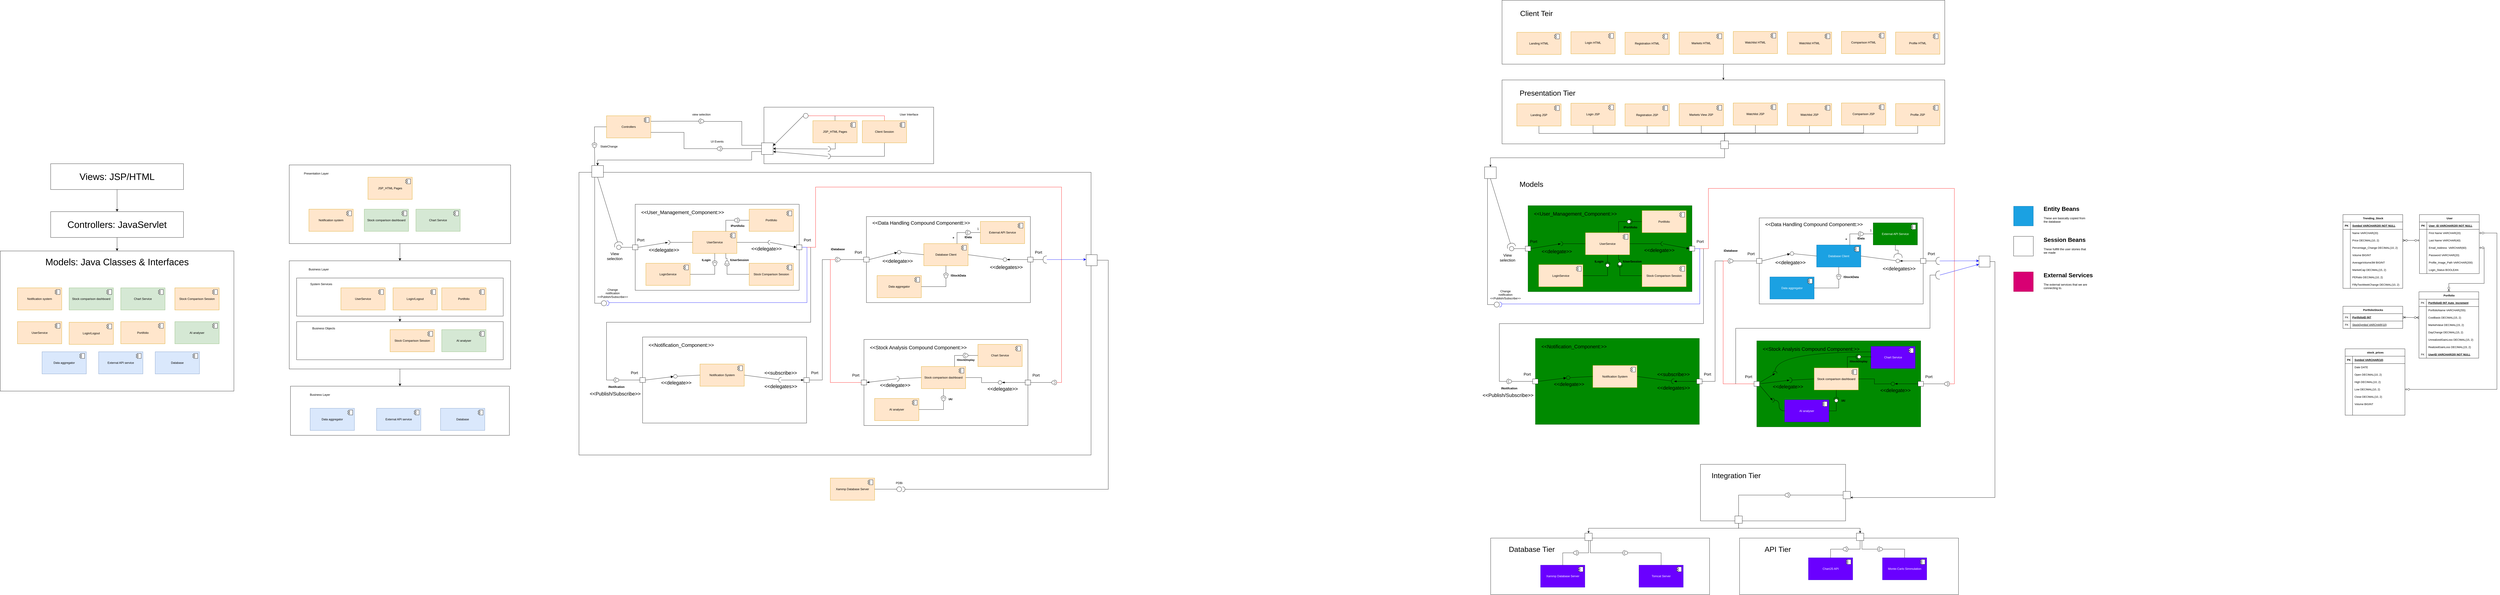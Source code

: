 <mxfile version="26.2.5">
  <diagram name="Page-1" id="Nod786ckjqn27iLyYaxR">
    <mxGraphModel dx="3555" dy="4096" grid="1" gridSize="10" guides="1" tooltips="1" connect="1" arrows="1" fold="1" page="1" pageScale="1" pageWidth="2336" pageHeight="1654" math="0" shadow="0">
      <root>
        <mxCell id="0" />
        <mxCell id="1" parent="0" />
        <mxCell id="x7OpUe6k1Sv2YM7O41kS-362" value="" style="rounded=0;whiteSpace=wrap;html=1;" parent="1" vertex="1">
          <mxGeometry x="4806.75" y="118" width="890" height="230" as="geometry" />
        </mxCell>
        <mxCell id="x7OpUe6k1Sv2YM7O41kS-363" value="" style="rounded=0;whiteSpace=wrap;html=1;" parent="1" vertex="1">
          <mxGeometry x="3794.75" y="118" width="890" height="230" as="geometry" />
        </mxCell>
        <mxCell id="x7OpUe6k1Sv2YM7O41kS-372" style="edgeStyle=orthogonalEdgeStyle;rounded=0;orthogonalLoop=1;jettySize=auto;html=1;exitX=0.5;exitY=1;exitDx=0;exitDy=0;" parent="1" source="x7OpUe6k1Sv2YM7O41kS-374" target="x7OpUe6k1Sv2YM7O41kS-373" edge="1">
          <mxGeometry relative="1" as="geometry">
            <mxPoint x="4767.75" y="108" as="targetPoint" />
          </mxGeometry>
        </mxCell>
        <mxCell id="x7OpUe6k1Sv2YM7O41kS-358" value="" style="rounded=0;whiteSpace=wrap;html=1;" parent="1" vertex="1">
          <mxGeometry x="4647.75" y="-182" width="590" height="230" as="geometry" />
        </mxCell>
        <mxCell id="x7OpUe6k1Sv2YM7O41kS-377" style="edgeStyle=orthogonalEdgeStyle;rounded=0;orthogonalLoop=1;jettySize=auto;html=1;exitX=0.5;exitY=1;exitDx=0;exitDy=0;" parent="1" source="x7OpUe6k1Sv2YM7O41kS-190" target="x7OpUe6k1Sv2YM7O41kS-194" edge="1">
          <mxGeometry relative="1" as="geometry" />
        </mxCell>
        <mxCell id="x7OpUe6k1Sv2YM7O41kS-190" value="" style="rounded=0;whiteSpace=wrap;html=1;" parent="1" vertex="1">
          <mxGeometry x="3841" y="-2070" width="1800" height="260" as="geometry" />
        </mxCell>
        <mxCell id="ru1RKR6TZM0c7c2I6W7h-557" value="" style="rounded=0;whiteSpace=wrap;html=1;" parent="1" vertex="1">
          <mxGeometry x="88" y="-1370" width="2082" height="1150" as="geometry" />
        </mxCell>
        <mxCell id="ru1RKR6TZM0c7c2I6W7h-356" value="INotifcation" style="text;align=center;fontStyle=1;verticalAlign=middle;spacingLeft=3;spacingRight=3;strokeColor=none;rotatable=0;points=[[0,0.5],[1,0.5]];portConstraint=eastwest;html=1;" parent="1" vertex="1">
          <mxGeometry x="200" y="-510" width="80" height="26" as="geometry" />
        </mxCell>
        <mxCell id="ru1RKR6TZM0c7c2I6W7h-357" value="iDatabase" style="text;align=center;fontStyle=1;verticalAlign=middle;spacingLeft=3;spacingRight=3;strokeColor=none;rotatable=0;points=[[0,0.5],[1,0.5]];portConstraint=eastwest;html=1;" parent="1" vertex="1">
          <mxGeometry x="1100" y="-1070" width="80" height="26" as="geometry" />
        </mxCell>
        <mxCell id="ru1RKR6TZM0c7c2I6W7h-358" style="edgeStyle=none;curved=1;rounded=0;orthogonalLoop=1;jettySize=auto;html=1;exitX=0.5;exitY=1;exitDx=0;exitDy=0;entryX=0.5;entryY=0;entryDx=0;entryDy=0;fontSize=12;startSize=8;endSize=8;" parent="1" source="ru1RKR6TZM0c7c2I6W7h-359" target="ru1RKR6TZM0c7c2I6W7h-368" edge="1">
          <mxGeometry relative="1" as="geometry" />
        </mxCell>
        <mxCell id="ru1RKR6TZM0c7c2I6W7h-359" value="" style="rounded=0;whiteSpace=wrap;html=1;" parent="1" vertex="1">
          <mxGeometry x="-1090" y="-1400" width="900" height="320" as="geometry" />
        </mxCell>
        <mxCell id="ru1RKR6TZM0c7c2I6W7h-360" value="Presentation Layer" style="text;html=1;align=center;verticalAlign=middle;whiteSpace=wrap;rounded=0;" parent="1" vertex="1">
          <mxGeometry x="-1080" y="-1380" width="200" height="30" as="geometry" />
        </mxCell>
        <mxCell id="ru1RKR6TZM0c7c2I6W7h-361" value="Stock comparison dashboard" style="html=1;dropTarget=0;whiteSpace=wrap;fillColor=#d5e8d4;strokeColor=#82b366;" parent="1" vertex="1">
          <mxGeometry x="-785" y="-1220" width="180" height="90" as="geometry" />
        </mxCell>
        <mxCell id="ru1RKR6TZM0c7c2I6W7h-362" value="" style="shape=module;jettyWidth=8;jettyHeight=4;" parent="ru1RKR6TZM0c7c2I6W7h-361" vertex="1">
          <mxGeometry x="1" width="20" height="20" relative="1" as="geometry">
            <mxPoint x="-27" y="7" as="offset" />
          </mxGeometry>
        </mxCell>
        <mxCell id="ru1RKR6TZM0c7c2I6W7h-363" value="Notification system" style="html=1;dropTarget=0;whiteSpace=wrap;fillColor=#ffe6cc;strokeColor=#d79b00;" parent="1" vertex="1">
          <mxGeometry x="-1010" y="-1220" width="180" height="90" as="geometry" />
        </mxCell>
        <mxCell id="ru1RKR6TZM0c7c2I6W7h-364" value="" style="shape=module;jettyWidth=8;jettyHeight=4;" parent="ru1RKR6TZM0c7c2I6W7h-363" vertex="1">
          <mxGeometry x="1" width="20" height="20" relative="1" as="geometry">
            <mxPoint x="-27" y="7" as="offset" />
          </mxGeometry>
        </mxCell>
        <mxCell id="ru1RKR6TZM0c7c2I6W7h-365" value="Chart Service" style="html=1;dropTarget=0;whiteSpace=wrap;fillColor=#d5e8d4;strokeColor=#82b366;" parent="1" vertex="1">
          <mxGeometry x="-575" y="-1220" width="180" height="90" as="geometry" />
        </mxCell>
        <mxCell id="ru1RKR6TZM0c7c2I6W7h-366" value="" style="shape=module;jettyWidth=8;jettyHeight=4;" parent="ru1RKR6TZM0c7c2I6W7h-365" vertex="1">
          <mxGeometry x="1" width="20" height="20" relative="1" as="geometry">
            <mxPoint x="-27" y="7" as="offset" />
          </mxGeometry>
        </mxCell>
        <mxCell id="ru1RKR6TZM0c7c2I6W7h-367" style="edgeStyle=none;curved=1;rounded=0;orthogonalLoop=1;jettySize=auto;html=1;exitX=0.5;exitY=1;exitDx=0;exitDy=0;entryX=0.5;entryY=0;entryDx=0;entryDy=0;fontSize=12;startSize=8;endSize=8;" parent="1" source="ru1RKR6TZM0c7c2I6W7h-368" target="ru1RKR6TZM0c7c2I6W7h-370" edge="1">
          <mxGeometry relative="1" as="geometry" />
        </mxCell>
        <mxCell id="ru1RKR6TZM0c7c2I6W7h-368" value="" style="rounded=0;whiteSpace=wrap;html=1;" parent="1" vertex="1">
          <mxGeometry x="-1090" y="-1010" width="900" height="440" as="geometry" />
        </mxCell>
        <mxCell id="ru1RKR6TZM0c7c2I6W7h-369" value="Business Layer" style="text;html=1;align=center;verticalAlign=middle;whiteSpace=wrap;rounded=0;" parent="1" vertex="1">
          <mxGeometry x="-1070" y="-990" width="200" height="30" as="geometry" />
        </mxCell>
        <mxCell id="ru1RKR6TZM0c7c2I6W7h-370" value="" style="rounded=0;whiteSpace=wrap;html=1;" parent="1" vertex="1">
          <mxGeometry x="-1085" y="-500" width="890" height="200" as="geometry" />
        </mxCell>
        <mxCell id="ru1RKR6TZM0c7c2I6W7h-371" value="Business Layer" style="text;html=1;align=center;verticalAlign=middle;whiteSpace=wrap;rounded=0;" parent="1" vertex="1">
          <mxGeometry x="-1065" y="-480" width="200" height="30" as="geometry" />
        </mxCell>
        <mxCell id="ru1RKR6TZM0c7c2I6W7h-372" value="Data aggregator" style="html=1;dropTarget=0;whiteSpace=wrap;fillColor=#dae8fc;strokeColor=#6c8ebf;" parent="1" vertex="1">
          <mxGeometry x="-1005" y="-410" width="180" height="90" as="geometry" />
        </mxCell>
        <mxCell id="ru1RKR6TZM0c7c2I6W7h-373" value="" style="shape=module;jettyWidth=8;jettyHeight=4;" parent="ru1RKR6TZM0c7c2I6W7h-372" vertex="1">
          <mxGeometry x="1" width="20" height="20" relative="1" as="geometry">
            <mxPoint x="-27" y="7" as="offset" />
          </mxGeometry>
        </mxCell>
        <mxCell id="ru1RKR6TZM0c7c2I6W7h-374" value="Database" style="html=1;dropTarget=0;whiteSpace=wrap;fillColor=#dae8fc;strokeColor=#6c8ebf;" parent="1" vertex="1">
          <mxGeometry x="-475" y="-410" width="180" height="90" as="geometry" />
        </mxCell>
        <mxCell id="ru1RKR6TZM0c7c2I6W7h-375" value="" style="shape=module;jettyWidth=8;jettyHeight=4;" parent="ru1RKR6TZM0c7c2I6W7h-374" vertex="1">
          <mxGeometry x="1" width="20" height="20" relative="1" as="geometry">
            <mxPoint x="-27" y="7" as="offset" />
          </mxGeometry>
        </mxCell>
        <mxCell id="ru1RKR6TZM0c7c2I6W7h-376" value="External API service" style="html=1;dropTarget=0;whiteSpace=wrap;fillColor=#dae8fc;strokeColor=#6c8ebf;" parent="1" vertex="1">
          <mxGeometry x="-735" y="-410" width="180" height="90" as="geometry" />
        </mxCell>
        <mxCell id="ru1RKR6TZM0c7c2I6W7h-377" value="" style="shape=module;jettyWidth=8;jettyHeight=4;" parent="ru1RKR6TZM0c7c2I6W7h-376" vertex="1">
          <mxGeometry x="1" width="20" height="20" relative="1" as="geometry">
            <mxPoint x="-27" y="7" as="offset" />
          </mxGeometry>
        </mxCell>
        <mxCell id="ru1RKR6TZM0c7c2I6W7h-378" value="" style="group" parent="1" vertex="1" connectable="0">
          <mxGeometry x="250" y="-1240" width="800" height="350" as="geometry" />
        </mxCell>
        <mxCell id="ru1RKR6TZM0c7c2I6W7h-379" value="" style="rounded=0;whiteSpace=wrap;html=1;" parent="ru1RKR6TZM0c7c2I6W7h-378" vertex="1">
          <mxGeometry x="66.667" width="666.667" height="350" as="geometry" />
        </mxCell>
        <mxCell id="ru1RKR6TZM0c7c2I6W7h-380" style="rounded=0;orthogonalLoop=1;jettySize=auto;html=1;exitX=1;exitY=0.5;exitDx=0;exitDy=0;fontSize=12;startSize=8;endSize=8;endArrow=blockThin;startFill=0;entryX=0.427;entryY=0.191;entryDx=0;entryDy=0;entryPerimeter=0;startArrow=none;endFill=1;" parent="ru1RKR6TZM0c7c2I6W7h-378" source="ru1RKR6TZM0c7c2I6W7h-381" target="ru1RKR6TZM0c7c2I6W7h-410" edge="1">
          <mxGeometry relative="1" as="geometry">
            <mxPoint x="-50" y="100" as="targetPoint" />
          </mxGeometry>
        </mxCell>
        <mxCell id="ru1RKR6TZM0c7c2I6W7h-381" value="" style="rounded=0;whiteSpace=wrap;html=1;" parent="ru1RKR6TZM0c7c2I6W7h-378" vertex="1">
          <mxGeometry x="55.556" y="165" width="22.222" height="20" as="geometry" />
        </mxCell>
        <mxCell id="ru1RKR6TZM0c7c2I6W7h-382" value="" style="rounded=0;whiteSpace=wrap;html=1;" parent="ru1RKR6TZM0c7c2I6W7h-378" vertex="1">
          <mxGeometry x="722.222" y="165" width="22.222" height="20" as="geometry" />
        </mxCell>
        <mxCell id="ru1RKR6TZM0c7c2I6W7h-383" value="&amp;lt;&amp;lt;User_Management_Component:&amp;gt;&amp;gt;" style="text;strokeColor=none;fillColor=none;html=1;align=left;verticalAlign=middle;whiteSpace=wrap;rounded=0;fontSize=20;" parent="ru1RKR6TZM0c7c2I6W7h-378" vertex="1">
          <mxGeometry x="88.889" y="17" width="411.111" height="30" as="geometry" />
        </mxCell>
        <mxCell id="ru1RKR6TZM0c7c2I6W7h-384" value="Port" style="text;strokeColor=none;fillColor=none;html=1;align=center;verticalAlign=middle;whiteSpace=wrap;rounded=0;fontSize=16;" parent="ru1RKR6TZM0c7c2I6W7h-378" vertex="1">
          <mxGeometry x="55.56" y="130" width="66.667" height="30" as="geometry" />
        </mxCell>
        <mxCell id="ru1RKR6TZM0c7c2I6W7h-385" value="Port" style="text;strokeColor=none;fillColor=none;html=1;align=center;verticalAlign=middle;whiteSpace=wrap;rounded=0;fontSize=16;" parent="ru1RKR6TZM0c7c2I6W7h-378" vertex="1">
          <mxGeometry x="733.333" y="130" width="66.667" height="30" as="geometry" />
        </mxCell>
        <mxCell id="ru1RKR6TZM0c7c2I6W7h-386" value="&amp;lt;&amp;lt;delegate&amp;gt;&amp;gt;" style="text;strokeColor=none;fillColor=none;html=1;align=left;verticalAlign=middle;whiteSpace=wrap;rounded=0;fontSize=20;" parent="ru1RKR6TZM0c7c2I6W7h-378" vertex="1">
          <mxGeometry x="119.998" y="170" width="155.556" height="30" as="geometry" />
        </mxCell>
        <mxCell id="ru1RKR6TZM0c7c2I6W7h-387" value="&amp;lt;&amp;lt;delegate&amp;gt;&amp;gt;" style="text;strokeColor=none;fillColor=none;html=1;align=left;verticalAlign=middle;whiteSpace=wrap;rounded=0;fontSize=20;" parent="ru1RKR6TZM0c7c2I6W7h-378" vertex="1">
          <mxGeometry x="537.227" y="165" width="155.556" height="30" as="geometry" />
        </mxCell>
        <mxCell id="ru1RKR6TZM0c7c2I6W7h-388" style="edgeStyle=orthogonalEdgeStyle;rounded=0;orthogonalLoop=1;jettySize=auto;html=1;exitX=1;exitY=0.5;exitDx=0;exitDy=0;entryX=0;entryY=0.5;entryDx=0;entryDy=0;fontSize=12;startSize=8;endSize=8;endArrow=none;startFill=0;exitPerimeter=0;" parent="ru1RKR6TZM0c7c2I6W7h-378" source="ru1RKR6TZM0c7c2I6W7h-402" target="ru1RKR6TZM0c7c2I6W7h-398" edge="1">
          <mxGeometry relative="1" as="geometry" />
        </mxCell>
        <mxCell id="ru1RKR6TZM0c7c2I6W7h-389" style="edgeStyle=none;curved=1;rounded=0;orthogonalLoop=1;jettySize=auto;html=1;exitX=0.586;exitY=1.129;exitDx=0;exitDy=0;entryX=0;entryY=0.5;entryDx=0;entryDy=0;fontSize=12;startSize=8;endSize=8;endArrow=block;startFill=0;exitPerimeter=0;endFill=1;" parent="ru1RKR6TZM0c7c2I6W7h-378" source="ru1RKR6TZM0c7c2I6W7h-413" target="ru1RKR6TZM0c7c2I6W7h-382" edge="1">
          <mxGeometry relative="1" as="geometry">
            <mxPoint x="630.0" y="175" as="sourcePoint" />
          </mxGeometry>
        </mxCell>
        <mxCell id="ru1RKR6TZM0c7c2I6W7h-390" style="edgeStyle=orthogonalEdgeStyle;rounded=0;orthogonalLoop=1;jettySize=auto;html=1;exitX=1;exitY=0.5;exitDx=0;exitDy=0;entryX=0;entryY=0.5;entryDx=0;entryDy=0;fontSize=12;startSize=8;endSize=8;endArrow=none;startFill=0;exitPerimeter=0;" parent="ru1RKR6TZM0c7c2I6W7h-378" source="ru1RKR6TZM0c7c2I6W7h-405" target="ru1RKR6TZM0c7c2I6W7h-393" edge="1">
          <mxGeometry relative="1" as="geometry" />
        </mxCell>
        <mxCell id="ru1RKR6TZM0c7c2I6W7h-391" value="UserService" style="html=1;dropTarget=0;whiteSpace=wrap;fillColor=#ffe6cc;strokeColor=#d79b00;" parent="ru1RKR6TZM0c7c2I6W7h-378" vertex="1">
          <mxGeometry x="300" y="110" width="180" height="90" as="geometry" />
        </mxCell>
        <mxCell id="ru1RKR6TZM0c7c2I6W7h-392" value="" style="shape=module;jettyWidth=8;jettyHeight=4;" parent="ru1RKR6TZM0c7c2I6W7h-391" vertex="1">
          <mxGeometry x="1" width="20" height="20" relative="1" as="geometry">
            <mxPoint x="-27" y="7" as="offset" />
          </mxGeometry>
        </mxCell>
        <mxCell id="ru1RKR6TZM0c7c2I6W7h-393" value="Portifolio" style="html=1;dropTarget=0;whiteSpace=wrap;fillColor=#ffe6cc;strokeColor=#d79b00;" parent="ru1RKR6TZM0c7c2I6W7h-378" vertex="1">
          <mxGeometry x="530" y="20" width="180" height="90" as="geometry" />
        </mxCell>
        <mxCell id="ru1RKR6TZM0c7c2I6W7h-394" value="" style="shape=module;jettyWidth=8;jettyHeight=4;" parent="ru1RKR6TZM0c7c2I6W7h-393" vertex="1">
          <mxGeometry x="1" width="20" height="20" relative="1" as="geometry">
            <mxPoint x="-27" y="7" as="offset" />
          </mxGeometry>
        </mxCell>
        <mxCell id="ru1RKR6TZM0c7c2I6W7h-395" style="edgeStyle=orthogonalEdgeStyle;rounded=0;orthogonalLoop=1;jettySize=auto;html=1;exitX=1;exitY=0.5;exitDx=0;exitDy=0;entryX=0.5;entryY=1;entryDx=0;entryDy=0;fontSize=12;startSize=8;endSize=8;endArrow=none;startFill=0;" parent="ru1RKR6TZM0c7c2I6W7h-378" source="ru1RKR6TZM0c7c2I6W7h-403" target="ru1RKR6TZM0c7c2I6W7h-391" edge="1">
          <mxGeometry relative="1" as="geometry" />
        </mxCell>
        <mxCell id="ru1RKR6TZM0c7c2I6W7h-396" value="LoginService" style="html=1;dropTarget=0;whiteSpace=wrap;fillColor=#ffe6cc;strokeColor=#d79b00;" parent="ru1RKR6TZM0c7c2I6W7h-378" vertex="1">
          <mxGeometry x="110" y="240" width="180" height="90" as="geometry" />
        </mxCell>
        <mxCell id="ru1RKR6TZM0c7c2I6W7h-397" value="" style="shape=module;jettyWidth=8;jettyHeight=4;" parent="ru1RKR6TZM0c7c2I6W7h-396" vertex="1">
          <mxGeometry x="1" width="20" height="20" relative="1" as="geometry">
            <mxPoint x="-27" y="7" as="offset" />
          </mxGeometry>
        </mxCell>
        <mxCell id="ru1RKR6TZM0c7c2I6W7h-398" value="Stock Comparison Session" style="html=1;dropTarget=0;whiteSpace=wrap;fillColor=#ffe6cc;strokeColor=#d79b00;" parent="ru1RKR6TZM0c7c2I6W7h-378" vertex="1">
          <mxGeometry x="530" y="240" width="180" height="90" as="geometry" />
        </mxCell>
        <mxCell id="ru1RKR6TZM0c7c2I6W7h-399" value="" style="shape=module;jettyWidth=8;jettyHeight=4;" parent="ru1RKR6TZM0c7c2I6W7h-398" vertex="1">
          <mxGeometry x="1" width="20" height="20" relative="1" as="geometry">
            <mxPoint x="-27" y="7" as="offset" />
          </mxGeometry>
        </mxCell>
        <mxCell id="ru1RKR6TZM0c7c2I6W7h-400" value="" style="ellipse;whiteSpace=wrap;html=1;align=center;aspect=fixed;fillColor=none;strokeColor=none;resizable=0;perimeter=centerPerimeter;rotatable=0;allowArrows=0;points=[];outlineConnect=1;" parent="ru1RKR6TZM0c7c2I6W7h-378" vertex="1">
          <mxGeometry x="350" y="280" width="10" height="10" as="geometry" />
        </mxCell>
        <mxCell id="ru1RKR6TZM0c7c2I6W7h-401" value="" style="edgeStyle=orthogonalEdgeStyle;rounded=0;orthogonalLoop=1;jettySize=auto;html=1;exitX=0.75;exitY=1;exitDx=0;exitDy=0;entryX=0;entryY=0.5;entryDx=0;entryDy=0;fontSize=12;startSize=8;endSize=8;endArrow=none;startFill=0;" parent="ru1RKR6TZM0c7c2I6W7h-378" source="ru1RKR6TZM0c7c2I6W7h-391" target="ru1RKR6TZM0c7c2I6W7h-402" edge="1">
          <mxGeometry relative="1" as="geometry">
            <mxPoint x="-755" y="820" as="sourcePoint" />
            <mxPoint x="-660" y="905" as="targetPoint" />
            <Array as="points">
              <mxPoint x="435" y="220" />
              <mxPoint x="440" y="220" />
            </Array>
          </mxGeometry>
        </mxCell>
        <mxCell id="ru1RKR6TZM0c7c2I6W7h-402" value="" style="shape=providedRequiredInterface;html=1;verticalLabelPosition=bottom;sketch=0;rotation=90;" parent="ru1RKR6TZM0c7c2I6W7h-378" vertex="1">
          <mxGeometry x="430" y="230" width="20" height="20" as="geometry" />
        </mxCell>
        <mxCell id="ru1RKR6TZM0c7c2I6W7h-403" value="" style="shape=providedRequiredInterface;html=1;verticalLabelPosition=bottom;sketch=0;rotation=-90;" parent="ru1RKR6TZM0c7c2I6W7h-378" vertex="1">
          <mxGeometry x="380" y="230" width="20" height="20" as="geometry" />
        </mxCell>
        <mxCell id="ru1RKR6TZM0c7c2I6W7h-404" value="" style="edgeStyle=orthogonalEdgeStyle;rounded=0;orthogonalLoop=1;jettySize=auto;html=1;exitX=1;exitY=0.5;exitDx=0;exitDy=0;entryX=0;entryY=0.5;entryDx=0;entryDy=0;fontSize=12;startSize=8;endSize=8;endArrow=none;startFill=0;entryPerimeter=0;" parent="ru1RKR6TZM0c7c2I6W7h-378" source="ru1RKR6TZM0c7c2I6W7h-396" target="ru1RKR6TZM0c7c2I6W7h-403" edge="1">
          <mxGeometry relative="1" as="geometry">
            <mxPoint x="-520" y="415" as="sourcePoint" />
            <mxPoint x="-420" y="330" as="targetPoint" />
          </mxGeometry>
        </mxCell>
        <mxCell id="ru1RKR6TZM0c7c2I6W7h-405" value="" style="shape=providedRequiredInterface;html=1;verticalLabelPosition=bottom;sketch=0;rotation=0;" parent="ru1RKR6TZM0c7c2I6W7h-378" vertex="1">
          <mxGeometry x="470" y="55" width="20" height="20" as="geometry" />
        </mxCell>
        <mxCell id="ru1RKR6TZM0c7c2I6W7h-406" value="" style="edgeStyle=orthogonalEdgeStyle;rounded=0;orthogonalLoop=1;jettySize=auto;html=1;exitX=0.75;exitY=0;exitDx=0;exitDy=0;entryX=0;entryY=0.5;entryDx=0;entryDy=0;fontSize=12;startSize=8;endSize=8;endArrow=none;startFill=0;" parent="ru1RKR6TZM0c7c2I6W7h-378" source="ru1RKR6TZM0c7c2I6W7h-391" target="ru1RKR6TZM0c7c2I6W7h-405" edge="1">
          <mxGeometry relative="1" as="geometry">
            <mxPoint x="-375" y="240" as="sourcePoint" />
            <mxPoint x="-280" y="195" as="targetPoint" />
          </mxGeometry>
        </mxCell>
        <mxCell id="ru1RKR6TZM0c7c2I6W7h-407" value="IUserSession" style="text;align=center;fontStyle=1;verticalAlign=middle;spacingLeft=3;spacingRight=3;strokeColor=none;rotatable=0;points=[[0,0.5],[1,0.5]];portConstraint=eastwest;html=1;" parent="ru1RKR6TZM0c7c2I6W7h-378" vertex="1">
          <mxGeometry x="450" y="214" width="80" height="26" as="geometry" />
        </mxCell>
        <mxCell id="ru1RKR6TZM0c7c2I6W7h-408" value="ILogin" style="text;align=center;fontStyle=1;verticalAlign=middle;spacingLeft=3;spacingRight=3;strokeColor=none;rotatable=0;points=[[0,0.5],[1,0.5]];portConstraint=eastwest;html=1;" parent="ru1RKR6TZM0c7c2I6W7h-378" vertex="1">
          <mxGeometry x="330" y="214" width="50" height="26" as="geometry" />
        </mxCell>
        <mxCell id="ru1RKR6TZM0c7c2I6W7h-409" value="IPortifolio" style="text;align=left;fontStyle=1;verticalAlign=middle;spacingLeft=3;spacingRight=3;strokeColor=none;rotatable=0;points=[[0,0.5],[1,0.5]];portConstraint=eastwest;html=1;" parent="ru1RKR6TZM0c7c2I6W7h-378" vertex="1">
          <mxGeometry x="450" y="75" width="70" height="26" as="geometry" />
        </mxCell>
        <mxCell id="ru1RKR6TZM0c7c2I6W7h-410" value="" style="ellipse;whiteSpace=wrap;html=1;align=center;aspect=fixed;fillColor=none;strokeColor=none;resizable=0;perimeter=centerPerimeter;rotatable=0;allowArrows=0;points=[];outlineConnect=1;" parent="ru1RKR6TZM0c7c2I6W7h-378" vertex="1">
          <mxGeometry x="195" y="150" width="10" height="10" as="geometry" />
        </mxCell>
        <mxCell id="ru1RKR6TZM0c7c2I6W7h-411" value="" style="rounded=0;orthogonalLoop=1;jettySize=auto;html=1;endArrow=halfCircle;endFill=0;endSize=6;strokeWidth=1;sketch=0;fontSize=12;curved=1;exitX=0;exitY=0.5;exitDx=0;exitDy=0;" parent="ru1RKR6TZM0c7c2I6W7h-378" source="ru1RKR6TZM0c7c2I6W7h-391" target="ru1RKR6TZM0c7c2I6W7h-410" edge="1">
          <mxGeometry relative="1" as="geometry">
            <mxPoint x="165" y="135" as="sourcePoint" />
          </mxGeometry>
        </mxCell>
        <mxCell id="ru1RKR6TZM0c7c2I6W7h-412" value="" style="rounded=0;orthogonalLoop=1;jettySize=auto;html=1;endArrow=halfCircle;endFill=0;endSize=6;strokeWidth=1;sketch=0;fontSize=12;curved=1;" parent="ru1RKR6TZM0c7c2I6W7h-378" target="ru1RKR6TZM0c7c2I6W7h-413" edge="1">
          <mxGeometry relative="1" as="geometry">
            <mxPoint x="480" y="155" as="sourcePoint" />
          </mxGeometry>
        </mxCell>
        <mxCell id="ru1RKR6TZM0c7c2I6W7h-413" value="" style="ellipse;whiteSpace=wrap;html=1;align=center;aspect=fixed;fillColor=none;strokeColor=none;resizable=0;perimeter=centerPerimeter;rotatable=0;allowArrows=0;points=[];outlineConnect=1;" parent="ru1RKR6TZM0c7c2I6W7h-378" vertex="1">
          <mxGeometry x="610" y="150" width="10" height="10" as="geometry" />
        </mxCell>
        <mxCell id="ru1RKR6TZM0c7c2I6W7h-414" value="" style="group" parent="1" vertex="1" connectable="0">
          <mxGeometry x="280" y="-700" width="800" height="350" as="geometry" />
        </mxCell>
        <mxCell id="ru1RKR6TZM0c7c2I6W7h-415" value="" style="rounded=0;whiteSpace=wrap;html=1;" parent="ru1RKR6TZM0c7c2I6W7h-414" vertex="1">
          <mxGeometry x="66.667" width="666.667" height="350" as="geometry" />
        </mxCell>
        <mxCell id="ru1RKR6TZM0c7c2I6W7h-416" value="" style="rounded=0;whiteSpace=wrap;html=1;" parent="ru1RKR6TZM0c7c2I6W7h-414" vertex="1">
          <mxGeometry x="55.556" y="165" width="22.222" height="20" as="geometry" />
        </mxCell>
        <mxCell id="ru1RKR6TZM0c7c2I6W7h-417" value="" style="rounded=0;whiteSpace=wrap;html=1;" parent="ru1RKR6TZM0c7c2I6W7h-414" vertex="1">
          <mxGeometry x="722.222" y="165" width="22.222" height="20" as="geometry" />
        </mxCell>
        <mxCell id="ru1RKR6TZM0c7c2I6W7h-418" value="&amp;lt;&amp;lt;Notification_Component:&amp;gt;&amp;gt;" style="text;strokeColor=none;fillColor=none;html=1;align=left;verticalAlign=middle;whiteSpace=wrap;rounded=0;fontSize=20;" parent="ru1RKR6TZM0c7c2I6W7h-414" vertex="1">
          <mxGeometry x="88.889" y="17" width="411.111" height="30" as="geometry" />
        </mxCell>
        <mxCell id="ru1RKR6TZM0c7c2I6W7h-419" value="Port" style="text;strokeColor=none;fillColor=none;html=1;align=center;verticalAlign=middle;whiteSpace=wrap;rounded=0;fontSize=16;" parent="ru1RKR6TZM0c7c2I6W7h-414" vertex="1">
          <mxGeometry y="130" width="66.667" height="30" as="geometry" />
        </mxCell>
        <mxCell id="ru1RKR6TZM0c7c2I6W7h-420" value="Port" style="text;strokeColor=none;fillColor=none;html=1;align=center;verticalAlign=middle;whiteSpace=wrap;rounded=0;fontSize=16;" parent="ru1RKR6TZM0c7c2I6W7h-414" vertex="1">
          <mxGeometry x="733.333" y="130" width="66.667" height="30" as="geometry" />
        </mxCell>
        <mxCell id="ru1RKR6TZM0c7c2I6W7h-421" value="&amp;lt;&amp;lt;delegate&amp;gt;&amp;gt;" style="text;strokeColor=none;fillColor=none;html=1;align=left;verticalAlign=middle;whiteSpace=wrap;rounded=0;fontSize=20;" parent="ru1RKR6TZM0c7c2I6W7h-414" vertex="1">
          <mxGeometry x="139.998" y="170" width="155.556" height="30" as="geometry" />
        </mxCell>
        <mxCell id="ru1RKR6TZM0c7c2I6W7h-422" value="&amp;lt;&amp;lt;delegates&amp;gt;&amp;gt;" style="text;strokeColor=none;fillColor=none;html=1;align=left;verticalAlign=middle;whiteSpace=wrap;rounded=0;fontSize=20;" parent="ru1RKR6TZM0c7c2I6W7h-414" vertex="1">
          <mxGeometry x="559.997" y="185" width="155.556" height="30" as="geometry" />
        </mxCell>
        <mxCell id="ru1RKR6TZM0c7c2I6W7h-423" style="edgeStyle=none;curved=1;rounded=0;orthogonalLoop=1;jettySize=auto;html=1;entryX=0;entryY=0.5;entryDx=0;entryDy=0;fontSize=12;startSize=8;endSize=8;endArrow=blockThin;startFill=0;endFill=1;" parent="ru1RKR6TZM0c7c2I6W7h-414" target="ru1RKR6TZM0c7c2I6W7h-417" edge="1">
          <mxGeometry relative="1" as="geometry">
            <mxPoint x="630" y="175" as="sourcePoint" />
          </mxGeometry>
        </mxCell>
        <mxCell id="ru1RKR6TZM0c7c2I6W7h-424" value="Notification System" style="html=1;dropTarget=0;whiteSpace=wrap;fillColor=#ffe6cc;strokeColor=#d79b00;" parent="ru1RKR6TZM0c7c2I6W7h-414" vertex="1">
          <mxGeometry x="300" y="110" width="180" height="90" as="geometry" />
        </mxCell>
        <mxCell id="ru1RKR6TZM0c7c2I6W7h-425" value="" style="shape=module;jettyWidth=8;jettyHeight=4;" parent="ru1RKR6TZM0c7c2I6W7h-424" vertex="1">
          <mxGeometry x="1" width="20" height="20" relative="1" as="geometry">
            <mxPoint x="-27" y="7" as="offset" />
          </mxGeometry>
        </mxCell>
        <mxCell id="ru1RKR6TZM0c7c2I6W7h-426" value="" style="ellipse;whiteSpace=wrap;html=1;align=center;aspect=fixed;fillColor=none;strokeColor=none;resizable=0;perimeter=centerPerimeter;rotatable=0;allowArrows=0;points=[];outlineConnect=1;" parent="ru1RKR6TZM0c7c2I6W7h-414" vertex="1">
          <mxGeometry x="350" y="280" width="10" height="10" as="geometry" />
        </mxCell>
        <mxCell id="ru1RKR6TZM0c7c2I6W7h-427" value="" style="edgeStyle=none;curved=1;rounded=0;orthogonalLoop=1;jettySize=auto;html=1;exitX=1;exitY=0.5;exitDx=0;exitDy=0;entryX=1;entryY=0.5;entryDx=0;entryDy=0;fontSize=12;startSize=8;endSize=8;endArrow=halfCircle;startFill=0;entryPerimeter=0;endFill=0;" parent="ru1RKR6TZM0c7c2I6W7h-414" source="ru1RKR6TZM0c7c2I6W7h-424" edge="1">
          <mxGeometry relative="1" as="geometry">
            <mxPoint x="-710" y="775" as="sourcePoint" />
            <mxPoint x="630.006" y="174.651" as="targetPoint" />
          </mxGeometry>
        </mxCell>
        <mxCell id="ru1RKR6TZM0c7c2I6W7h-428" value="" style="endArrow=oval;html=1;rounded=0;fontSize=12;startSize=8;endSize=15;curved=1;exitX=0;exitY=0.5;exitDx=0;exitDy=0;endFill=0;" parent="ru1RKR6TZM0c7c2I6W7h-414" source="ru1RKR6TZM0c7c2I6W7h-424" edge="1">
          <mxGeometry width="50" height="50" relative="1" as="geometry">
            <mxPoint x="170" y="80" as="sourcePoint" />
            <mxPoint x="200" y="160" as="targetPoint" />
          </mxGeometry>
        </mxCell>
        <mxCell id="ru1RKR6TZM0c7c2I6W7h-429" value="&amp;lt;&amp;lt;subscribe&amp;gt;&amp;gt;" style="text;strokeColor=none;fillColor=none;html=1;align=left;verticalAlign=middle;whiteSpace=wrap;rounded=0;fontSize=20;" parent="ru1RKR6TZM0c7c2I6W7h-414" vertex="1">
          <mxGeometry x="559.998" y="130" width="155.556" height="30" as="geometry" />
        </mxCell>
        <mxCell id="ru1RKR6TZM0c7c2I6W7h-430" value="" style="rounded=0;orthogonalLoop=1;jettySize=auto;html=1;endArrow=halfCircle;endFill=0;endSize=13;strokeWidth=1;sketch=0;fontSize=12;curved=1;exitX=1;exitY=0.5;exitDx=0;exitDy=0;" parent="1" source="ru1RKR6TZM0c7c2I6W7h-434" edge="1">
          <mxGeometry relative="1" as="geometry">
            <mxPoint x="1645" y="-555" as="sourcePoint" />
            <mxPoint x="1990" y="-1015" as="targetPoint" />
          </mxGeometry>
        </mxCell>
        <mxCell id="ru1RKR6TZM0c7c2I6W7h-431" value="" style="group" parent="1" vertex="1" connectable="0">
          <mxGeometry x="1190" y="-1190" width="800" height="350" as="geometry" />
        </mxCell>
        <mxCell id="ru1RKR6TZM0c7c2I6W7h-432" value="" style="rounded=0;whiteSpace=wrap;html=1;" parent="ru1RKR6TZM0c7c2I6W7h-431" vertex="1">
          <mxGeometry x="66.667" width="666.667" height="350" as="geometry" />
        </mxCell>
        <mxCell id="ru1RKR6TZM0c7c2I6W7h-433" value="" style="rounded=0;whiteSpace=wrap;html=1;" parent="ru1RKR6TZM0c7c2I6W7h-431" vertex="1">
          <mxGeometry x="55.556" y="165" width="22.222" height="20" as="geometry" />
        </mxCell>
        <mxCell id="ru1RKR6TZM0c7c2I6W7h-434" value="" style="rounded=0;whiteSpace=wrap;html=1;" parent="ru1RKR6TZM0c7c2I6W7h-431" vertex="1">
          <mxGeometry x="722.222" y="165" width="22.222" height="20" as="geometry" />
        </mxCell>
        <mxCell id="ru1RKR6TZM0c7c2I6W7h-435" value="&amp;lt;&amp;lt;Data Handling Compound Componentt:&amp;gt;&amp;gt;" style="text;strokeColor=none;fillColor=none;html=1;align=left;verticalAlign=middle;whiteSpace=wrap;rounded=0;fontSize=20;" parent="ru1RKR6TZM0c7c2I6W7h-431" vertex="1">
          <mxGeometry x="88.889" y="10" width="411.111" height="30" as="geometry" />
        </mxCell>
        <mxCell id="ru1RKR6TZM0c7c2I6W7h-436" value="Port" style="text;strokeColor=none;fillColor=none;html=1;align=center;verticalAlign=middle;whiteSpace=wrap;rounded=0;fontSize=16;" parent="ru1RKR6TZM0c7c2I6W7h-431" vertex="1">
          <mxGeometry y="130" width="66.667" height="30" as="geometry" />
        </mxCell>
        <mxCell id="ru1RKR6TZM0c7c2I6W7h-437" value="Port" style="text;strokeColor=none;fillColor=none;html=1;align=center;verticalAlign=middle;whiteSpace=wrap;rounded=0;fontSize=16;" parent="ru1RKR6TZM0c7c2I6W7h-431" vertex="1">
          <mxGeometry x="733.333" y="130" width="66.667" height="30" as="geometry" />
        </mxCell>
        <mxCell id="ru1RKR6TZM0c7c2I6W7h-438" value="&amp;lt;&amp;lt;delegate&amp;gt;&amp;gt;" style="text;strokeColor=none;fillColor=none;html=1;align=left;verticalAlign=middle;whiteSpace=wrap;rounded=0;fontSize=20;" parent="ru1RKR6TZM0c7c2I6W7h-431" vertex="1">
          <mxGeometry x="129.998" y="165" width="155.556" height="30" as="geometry" />
        </mxCell>
        <mxCell id="ru1RKR6TZM0c7c2I6W7h-439" value="&amp;lt;&amp;lt;delegates&amp;gt;&amp;gt;" style="text;strokeColor=none;fillColor=none;html=1;align=left;verticalAlign=middle;whiteSpace=wrap;rounded=0;fontSize=20;" parent="ru1RKR6TZM0c7c2I6W7h-431" vertex="1">
          <mxGeometry x="566.667" y="190" width="155.556" height="30" as="geometry" />
        </mxCell>
        <mxCell id="ru1RKR6TZM0c7c2I6W7h-440" value="1" style="edgeStyle=orthogonalEdgeStyle;rounded=0;orthogonalLoop=1;jettySize=auto;html=1;exitX=0;exitY=0.5;exitDx=0;exitDy=0;entryX=0;entryY=0.5;entryDx=0;entryDy=0;fontSize=12;startSize=8;endSize=8;endArrow=none;startFill=0;exitPerimeter=0;" parent="ru1RKR6TZM0c7c2I6W7h-431" source="ru1RKR6TZM0c7c2I6W7h-452" target="ru1RKR6TZM0c7c2I6W7h-443" edge="1">
          <mxGeometry x="0.5" y="15" relative="1" as="geometry">
            <mxPoint as="offset" />
          </mxGeometry>
        </mxCell>
        <mxCell id="ru1RKR6TZM0c7c2I6W7h-441" value="Database Client" style="html=1;dropTarget=0;whiteSpace=wrap;fillColor=#ffe6cc;strokeColor=#d79b00;" parent="ru1RKR6TZM0c7c2I6W7h-431" vertex="1">
          <mxGeometry x="300" y="110" width="180" height="90" as="geometry" />
        </mxCell>
        <mxCell id="ru1RKR6TZM0c7c2I6W7h-442" value="" style="shape=module;jettyWidth=8;jettyHeight=4;" parent="ru1RKR6TZM0c7c2I6W7h-441" vertex="1">
          <mxGeometry x="1" width="20" height="20" relative="1" as="geometry">
            <mxPoint x="-27" y="7" as="offset" />
          </mxGeometry>
        </mxCell>
        <mxCell id="ru1RKR6TZM0c7c2I6W7h-443" value="External API Service" style="html=1;dropTarget=0;whiteSpace=wrap;fillColor=#ffe6cc;strokeColor=#d79b00;" parent="ru1RKR6TZM0c7c2I6W7h-431" vertex="1">
          <mxGeometry x="530" y="20" width="180" height="90" as="geometry" />
        </mxCell>
        <mxCell id="ru1RKR6TZM0c7c2I6W7h-444" value="" style="shape=module;jettyWidth=8;jettyHeight=4;" parent="ru1RKR6TZM0c7c2I6W7h-443" vertex="1">
          <mxGeometry x="1" width="20" height="20" relative="1" as="geometry">
            <mxPoint x="-27" y="7" as="offset" />
          </mxGeometry>
        </mxCell>
        <mxCell id="ru1RKR6TZM0c7c2I6W7h-445" style="edgeStyle=orthogonalEdgeStyle;rounded=0;orthogonalLoop=1;jettySize=auto;html=1;exitX=1;exitY=0.5;exitDx=0;exitDy=0;entryX=0.5;entryY=1;entryDx=0;entryDy=0;fontSize=12;startSize=8;endSize=8;endArrow=none;startFill=0;" parent="ru1RKR6TZM0c7c2I6W7h-431" source="ru1RKR6TZM0c7c2I6W7h-450" target="ru1RKR6TZM0c7c2I6W7h-441" edge="1">
          <mxGeometry relative="1" as="geometry" />
        </mxCell>
        <mxCell id="ru1RKR6TZM0c7c2I6W7h-446" value="Data aggregator" style="html=1;dropTarget=0;whiteSpace=wrap;fillColor=#ffe6cc;strokeColor=#d79b00;" parent="ru1RKR6TZM0c7c2I6W7h-431" vertex="1">
          <mxGeometry x="110" y="240" width="180" height="90" as="geometry" />
        </mxCell>
        <mxCell id="ru1RKR6TZM0c7c2I6W7h-447" value="" style="shape=module;jettyWidth=8;jettyHeight=4;" parent="ru1RKR6TZM0c7c2I6W7h-446" vertex="1">
          <mxGeometry x="1" width="20" height="20" relative="1" as="geometry">
            <mxPoint x="-27" y="7" as="offset" />
          </mxGeometry>
        </mxCell>
        <mxCell id="ru1RKR6TZM0c7c2I6W7h-448" value="" style="ellipse;whiteSpace=wrap;html=1;align=center;aspect=fixed;fillColor=none;strokeColor=none;resizable=0;perimeter=centerPerimeter;rotatable=0;allowArrows=0;points=[];outlineConnect=1;" parent="ru1RKR6TZM0c7c2I6W7h-431" vertex="1">
          <mxGeometry x="350" y="280" width="10" height="10" as="geometry" />
        </mxCell>
        <mxCell id="ru1RKR6TZM0c7c2I6W7h-449" value="" style="edgeStyle=none;curved=1;rounded=0;orthogonalLoop=1;jettySize=auto;html=1;exitX=1;exitY=0.5;exitDx=0;exitDy=0;entryX=1;entryY=0.5;entryDx=0;entryDy=0;fontSize=12;startSize=8;endSize=15;endArrow=oval;startFill=0;entryPerimeter=0;endFill=0;" parent="ru1RKR6TZM0c7c2I6W7h-431" source="ru1RKR6TZM0c7c2I6W7h-441" edge="1">
          <mxGeometry relative="1" as="geometry">
            <mxPoint x="-710" y="775" as="sourcePoint" />
            <mxPoint x="630" y="175" as="targetPoint" />
          </mxGeometry>
        </mxCell>
        <mxCell id="ru1RKR6TZM0c7c2I6W7h-450" value="" style="shape=providedRequiredInterface;html=1;verticalLabelPosition=bottom;sketch=0;rotation=-90;" parent="ru1RKR6TZM0c7c2I6W7h-431" vertex="1">
          <mxGeometry x="380" y="230" width="20" height="20" as="geometry" />
        </mxCell>
        <mxCell id="ru1RKR6TZM0c7c2I6W7h-451" value="" style="edgeStyle=orthogonalEdgeStyle;rounded=0;orthogonalLoop=1;jettySize=auto;html=1;exitX=1;exitY=0.5;exitDx=0;exitDy=0;entryX=0;entryY=0.5;entryDx=0;entryDy=0;fontSize=12;startSize=8;endSize=8;endArrow=none;startFill=0;entryPerimeter=0;" parent="ru1RKR6TZM0c7c2I6W7h-431" source="ru1RKR6TZM0c7c2I6W7h-446" target="ru1RKR6TZM0c7c2I6W7h-450" edge="1">
          <mxGeometry relative="1" as="geometry">
            <mxPoint x="-520" y="415" as="sourcePoint" />
            <mxPoint x="-420" y="330" as="targetPoint" />
          </mxGeometry>
        </mxCell>
        <mxCell id="ru1RKR6TZM0c7c2I6W7h-452" value="" style="shape=providedRequiredInterface;html=1;verticalLabelPosition=bottom;sketch=0;rotation=-180;" parent="ru1RKR6TZM0c7c2I6W7h-431" vertex="1">
          <mxGeometry x="470" y="55" width="20" height="20" as="geometry" />
        </mxCell>
        <mxCell id="ru1RKR6TZM0c7c2I6W7h-453" value="*" style="edgeStyle=orthogonalEdgeStyle;rounded=0;orthogonalLoop=1;jettySize=auto;html=1;exitX=0.75;exitY=0;exitDx=0;exitDy=0;entryX=1;entryY=0.5;entryDx=0;entryDy=0;fontSize=19;startSize=8;endSize=8;endArrow=none;startFill=0;entryPerimeter=0;" parent="ru1RKR6TZM0c7c2I6W7h-431" source="ru1RKR6TZM0c7c2I6W7h-441" target="ru1RKR6TZM0c7c2I6W7h-452" edge="1">
          <mxGeometry x="-0.5" y="15" relative="1" as="geometry">
            <mxPoint x="-375" y="240" as="sourcePoint" />
            <mxPoint x="-280" y="195" as="targetPoint" />
            <mxPoint as="offset" />
          </mxGeometry>
        </mxCell>
        <mxCell id="ru1RKR6TZM0c7c2I6W7h-454" value="&lt;font&gt;IData&lt;/font&gt;" style="text;align=center;fontStyle=1;verticalAlign=middle;spacingLeft=3;spacingRight=3;strokeColor=none;rotatable=0;points=[[0,0.5],[1,0.5]];portConstraint=eastwest;html=1;" parent="ru1RKR6TZM0c7c2I6W7h-431" vertex="1">
          <mxGeometry x="460" y="70" width="40" height="27" as="geometry" />
        </mxCell>
        <mxCell id="ru1RKR6TZM0c7c2I6W7h-455" value="IStockData" style="text;align=center;fontStyle=1;verticalAlign=middle;spacingLeft=3;spacingRight=3;strokeColor=none;rotatable=0;points=[[0,0.5],[1,0.5]];portConstraint=eastwest;html=1;" parent="ru1RKR6TZM0c7c2I6W7h-431" vertex="1">
          <mxGeometry x="410" y="227" width="60" height="26" as="geometry" />
        </mxCell>
        <mxCell id="ru1RKR6TZM0c7c2I6W7h-456" style="edgeStyle=none;curved=1;rounded=0;orthogonalLoop=1;jettySize=auto;html=1;exitX=1;exitY=0.5;exitDx=0;exitDy=0;fontSize=12;startSize=8;endSize=8;endArrow=block;endFill=1;" parent="ru1RKR6TZM0c7c2I6W7h-431" source="ru1RKR6TZM0c7c2I6W7h-433" edge="1">
          <mxGeometry relative="1" as="geometry">
            <mxPoint x="191.78" y="146" as="targetPoint" />
            <mxPoint x="77.78" y="160" as="sourcePoint" />
          </mxGeometry>
        </mxCell>
        <mxCell id="ru1RKR6TZM0c7c2I6W7h-457" value="" style="endArrow=oval;html=1;rounded=0;fontSize=12;startSize=8;endSize=15;curved=1;exitX=0;exitY=0.5;exitDx=0;exitDy=0;endFill=0;" parent="ru1RKR6TZM0c7c2I6W7h-431" source="ru1RKR6TZM0c7c2I6W7h-441" edge="1">
          <mxGeometry width="50" height="50" relative="1" as="geometry">
            <mxPoint x="299.78" y="140" as="sourcePoint" />
            <mxPoint x="199.78" y="145" as="targetPoint" />
          </mxGeometry>
        </mxCell>
        <mxCell id="ru1RKR6TZM0c7c2I6W7h-458" style="edgeStyle=none;curved=1;rounded=0;orthogonalLoop=1;jettySize=auto;html=1;exitX=0;exitY=0.5;exitDx=0;exitDy=0;entryX=0;entryY=0.5;entryDx=0;entryDy=0;fontSize=12;startSize=8;endSize=8;endArrow=none;startFill=0;exitPerimeter=0;" parent="1" source="ru1RKR6TZM0c7c2I6W7h-460" target="ru1RKR6TZM0c7c2I6W7h-416" edge="1">
          <mxGeometry relative="1" as="geometry" />
        </mxCell>
        <mxCell id="ru1RKR6TZM0c7c2I6W7h-459" value="" style="edgeStyle=orthogonalEdgeStyle;rounded=0;orthogonalLoop=1;jettySize=auto;html=1;exitX=1;exitY=0.5;exitDx=0;exitDy=0;entryX=1;entryY=0.5;entryDx=0;entryDy=0;fontSize=12;startSize=8;endSize=8;endArrow=none;startFill=0;entryPerimeter=0;" parent="1" source="ru1RKR6TZM0c7c2I6W7h-382" target="ru1RKR6TZM0c7c2I6W7h-460" edge="1">
          <mxGeometry relative="1" as="geometry">
            <mxPoint x="134" y="-235" as="sourcePoint" />
            <mxPoint x="336" y="-235" as="targetPoint" />
            <Array as="points">
              <mxPoint x="1030" y="-1065" />
              <mxPoint x="1030" y="-760" />
              <mxPoint x="200" y="-760" />
              <mxPoint x="200" y="-525" />
            </Array>
          </mxGeometry>
        </mxCell>
        <mxCell id="ru1RKR6TZM0c7c2I6W7h-460" value="" style="shape=providedRequiredInterface;html=1;verticalLabelPosition=bottom;sketch=0;rotation=-180;" parent="1" vertex="1">
          <mxGeometry x="230" y="-535" width="20" height="20" as="geometry" />
        </mxCell>
        <mxCell id="ru1RKR6TZM0c7c2I6W7h-461" style="edgeStyle=orthogonalEdgeStyle;rounded=0;orthogonalLoop=1;jettySize=auto;html=1;exitX=1;exitY=0.5;exitDx=0;exitDy=0;entryX=1;entryY=0.5;entryDx=0;entryDy=0;fontSize=12;startSize=8;endSize=8;endArrow=none;startFill=0;exitPerimeter=0;" parent="1" source="ru1RKR6TZM0c7c2I6W7h-463" target="ru1RKR6TZM0c7c2I6W7h-417" edge="1">
          <mxGeometry relative="1" as="geometry" />
        </mxCell>
        <mxCell id="ru1RKR6TZM0c7c2I6W7h-462" value="" style="edgeStyle=none;curved=1;rounded=0;orthogonalLoop=1;jettySize=auto;html=1;exitX=0;exitY=0.5;exitDx=0;exitDy=0;entryX=0;entryY=0.5;entryDx=0;entryDy=0;fontSize=12;startSize=8;endSize=8;endArrow=none;startFill=0;entryPerimeter=0;" parent="1" source="ru1RKR6TZM0c7c2I6W7h-433" target="ru1RKR6TZM0c7c2I6W7h-463" edge="1">
          <mxGeometry relative="1" as="geometry">
            <mxPoint x="1246" y="-1015" as="sourcePoint" />
            <mxPoint x="1024" y="-1015" as="targetPoint" />
          </mxGeometry>
        </mxCell>
        <mxCell id="ru1RKR6TZM0c7c2I6W7h-463" value="" style="shape=providedRequiredInterface;html=1;verticalLabelPosition=bottom;sketch=0;rotation=-180;" parent="1" vertex="1">
          <mxGeometry x="1130" y="-1025" width="20" height="20" as="geometry" />
        </mxCell>
        <mxCell id="ru1RKR6TZM0c7c2I6W7h-464" value="" style="group" parent="1" vertex="1" connectable="0">
          <mxGeometry x="1180" y="-690" width="800" height="350" as="geometry" />
        </mxCell>
        <mxCell id="ru1RKR6TZM0c7c2I6W7h-465" value="" style="rounded=0;whiteSpace=wrap;html=1;" parent="ru1RKR6TZM0c7c2I6W7h-464" vertex="1">
          <mxGeometry x="66.667" width="666.667" height="350" as="geometry" />
        </mxCell>
        <mxCell id="ru1RKR6TZM0c7c2I6W7h-466" value="" style="rounded=0;whiteSpace=wrap;html=1;" parent="ru1RKR6TZM0c7c2I6W7h-464" vertex="1">
          <mxGeometry x="55.556" y="165" width="22.222" height="20" as="geometry" />
        </mxCell>
        <mxCell id="ru1RKR6TZM0c7c2I6W7h-467" value="" style="rounded=0;whiteSpace=wrap;html=1;" parent="ru1RKR6TZM0c7c2I6W7h-464" vertex="1">
          <mxGeometry x="722.222" y="165" width="22.222" height="20" as="geometry" />
        </mxCell>
        <mxCell id="ru1RKR6TZM0c7c2I6W7h-468" value="&amp;lt;&amp;lt;Stock Analysis Compound Component:&amp;gt;&amp;gt;" style="text;strokeColor=none;fillColor=none;html=1;align=left;verticalAlign=middle;whiteSpace=wrap;rounded=0;fontSize=20;" parent="ru1RKR6TZM0c7c2I6W7h-464" vertex="1">
          <mxGeometry x="88.889" y="17" width="411.111" height="30" as="geometry" />
        </mxCell>
        <mxCell id="ru1RKR6TZM0c7c2I6W7h-469" value="Port" style="text;strokeColor=none;fillColor=none;html=1;align=center;verticalAlign=middle;whiteSpace=wrap;rounded=0;fontSize=16;" parent="ru1RKR6TZM0c7c2I6W7h-464" vertex="1">
          <mxGeometry y="130" width="66.667" height="30" as="geometry" />
        </mxCell>
        <mxCell id="ru1RKR6TZM0c7c2I6W7h-470" value="Port" style="text;strokeColor=none;fillColor=none;html=1;align=center;verticalAlign=middle;whiteSpace=wrap;rounded=0;fontSize=16;" parent="ru1RKR6TZM0c7c2I6W7h-464" vertex="1">
          <mxGeometry x="733.333" y="130" width="66.667" height="30" as="geometry" />
        </mxCell>
        <mxCell id="ru1RKR6TZM0c7c2I6W7h-471" value="&amp;lt;&amp;lt;delegate&amp;gt;&amp;gt;" style="text;strokeColor=none;fillColor=none;html=1;align=left;verticalAlign=middle;whiteSpace=wrap;rounded=0;fontSize=20;" parent="ru1RKR6TZM0c7c2I6W7h-464" vertex="1">
          <mxGeometry x="129.998" y="170" width="155.556" height="30" as="geometry" />
        </mxCell>
        <mxCell id="ru1RKR6TZM0c7c2I6W7h-472" value="&amp;lt;&amp;lt;delegate&amp;gt;&amp;gt;" style="text;strokeColor=none;fillColor=none;html=1;align=left;verticalAlign=middle;whiteSpace=wrap;rounded=0;fontSize=20;" parent="ru1RKR6TZM0c7c2I6W7h-464" vertex="1">
          <mxGeometry x="566.667" y="185" width="155.556" height="30" as="geometry" />
        </mxCell>
        <mxCell id="ru1RKR6TZM0c7c2I6W7h-473" style="edgeStyle=orthogonalEdgeStyle;rounded=0;orthogonalLoop=1;jettySize=auto;html=1;exitX=0;exitY=0.5;exitDx=0;exitDy=0;entryX=0;entryY=0.5;entryDx=0;entryDy=0;fontSize=12;startSize=8;endSize=8;endArrow=none;startFill=0;exitPerimeter=0;" parent="ru1RKR6TZM0c7c2I6W7h-464" source="ru1RKR6TZM0c7c2I6W7h-486" target="ru1RKR6TZM0c7c2I6W7h-477" edge="1">
          <mxGeometry relative="1" as="geometry">
            <Array as="points">
              <mxPoint x="510" y="65" />
              <mxPoint x="510" y="65" />
            </Array>
          </mxGeometry>
        </mxCell>
        <mxCell id="ru1RKR6TZM0c7c2I6W7h-474" style="edgeStyle=none;curved=1;rounded=0;orthogonalLoop=1;jettySize=auto;html=1;exitX=0;exitY=0.5;exitDx=0;exitDy=0;fontSize=12;startSize=8;endSize=8;endArrow=halfCircle;endFill=0;" parent="ru1RKR6TZM0c7c2I6W7h-464" source="ru1RKR6TZM0c7c2I6W7h-475" edge="1">
          <mxGeometry relative="1" as="geometry">
            <mxPoint x="200" y="160" as="targetPoint" />
          </mxGeometry>
        </mxCell>
        <mxCell id="ru1RKR6TZM0c7c2I6W7h-475" value="Stock comparison dashboard" style="html=1;dropTarget=0;whiteSpace=wrap;fillColor=#ffe6cc;strokeColor=#d79b00;" parent="ru1RKR6TZM0c7c2I6W7h-464" vertex="1">
          <mxGeometry x="300" y="110" width="180" height="90" as="geometry" />
        </mxCell>
        <mxCell id="ru1RKR6TZM0c7c2I6W7h-476" value="" style="shape=module;jettyWidth=8;jettyHeight=4;" parent="ru1RKR6TZM0c7c2I6W7h-475" vertex="1">
          <mxGeometry x="1" width="20" height="20" relative="1" as="geometry">
            <mxPoint x="-27" y="7" as="offset" />
          </mxGeometry>
        </mxCell>
        <mxCell id="ru1RKR6TZM0c7c2I6W7h-477" value="Chart Service" style="html=1;dropTarget=0;whiteSpace=wrap;fillColor=#ffe6cc;strokeColor=#d79b00;" parent="ru1RKR6TZM0c7c2I6W7h-464" vertex="1">
          <mxGeometry x="530" y="20" width="180" height="90" as="geometry" />
        </mxCell>
        <mxCell id="ru1RKR6TZM0c7c2I6W7h-478" value="" style="shape=module;jettyWidth=8;jettyHeight=4;" parent="ru1RKR6TZM0c7c2I6W7h-477" vertex="1">
          <mxGeometry x="1" width="20" height="20" relative="1" as="geometry">
            <mxPoint x="-27" y="7" as="offset" />
          </mxGeometry>
        </mxCell>
        <mxCell id="ru1RKR6TZM0c7c2I6W7h-479" style="edgeStyle=orthogonalEdgeStyle;rounded=0;orthogonalLoop=1;jettySize=auto;html=1;exitX=1;exitY=0.5;exitDx=0;exitDy=0;entryX=0.5;entryY=1;entryDx=0;entryDy=0;fontSize=12;startSize=8;endSize=8;endArrow=none;startFill=0;" parent="ru1RKR6TZM0c7c2I6W7h-464" source="ru1RKR6TZM0c7c2I6W7h-484" target="ru1RKR6TZM0c7c2I6W7h-475" edge="1">
          <mxGeometry relative="1" as="geometry" />
        </mxCell>
        <mxCell id="ru1RKR6TZM0c7c2I6W7h-480" value="AI analyser" style="html=1;dropTarget=0;whiteSpace=wrap;fillColor=#ffe6cc;strokeColor=#d79b00;" parent="ru1RKR6TZM0c7c2I6W7h-464" vertex="1">
          <mxGeometry x="110" y="240" width="180" height="90" as="geometry" />
        </mxCell>
        <mxCell id="ru1RKR6TZM0c7c2I6W7h-481" value="" style="shape=module;jettyWidth=8;jettyHeight=4;" parent="ru1RKR6TZM0c7c2I6W7h-480" vertex="1">
          <mxGeometry x="1" width="20" height="20" relative="1" as="geometry">
            <mxPoint x="-27" y="7" as="offset" />
          </mxGeometry>
        </mxCell>
        <mxCell id="ru1RKR6TZM0c7c2I6W7h-482" value="" style="ellipse;whiteSpace=wrap;html=1;align=center;aspect=fixed;fillColor=none;strokeColor=none;resizable=0;perimeter=centerPerimeter;rotatable=0;allowArrows=0;points=[];outlineConnect=1;" parent="ru1RKR6TZM0c7c2I6W7h-464" vertex="1">
          <mxGeometry x="350" y="280" width="10" height="10" as="geometry" />
        </mxCell>
        <mxCell id="ru1RKR6TZM0c7c2I6W7h-483" value="" style="edgeStyle=orthogonalEdgeStyle;rounded=0;orthogonalLoop=1;jettySize=auto;html=1;exitX=1;exitY=0.5;exitDx=0;exitDy=0;entryX=0;entryY=0.5;entryDx=0;entryDy=0;fontSize=12;startSize=8;endSize=15;endArrow=oval;startFill=0;endFill=0;" parent="ru1RKR6TZM0c7c2I6W7h-464" source="ru1RKR6TZM0c7c2I6W7h-475" edge="1">
          <mxGeometry relative="1" as="geometry">
            <mxPoint x="-710" y="775" as="sourcePoint" />
            <mxPoint x="620" y="175" as="targetPoint" />
          </mxGeometry>
        </mxCell>
        <mxCell id="ru1RKR6TZM0c7c2I6W7h-484" value="" style="shape=providedRequiredInterface;html=1;verticalLabelPosition=bottom;sketch=0;rotation=-90;" parent="ru1RKR6TZM0c7c2I6W7h-464" vertex="1">
          <mxGeometry x="380" y="230" width="20" height="20" as="geometry" />
        </mxCell>
        <mxCell id="ru1RKR6TZM0c7c2I6W7h-485" value="" style="edgeStyle=orthogonalEdgeStyle;rounded=0;orthogonalLoop=1;jettySize=auto;html=1;exitX=1;exitY=0.5;exitDx=0;exitDy=0;entryX=0;entryY=0.5;entryDx=0;entryDy=0;fontSize=12;startSize=8;endSize=8;endArrow=none;startFill=0;entryPerimeter=0;" parent="ru1RKR6TZM0c7c2I6W7h-464" source="ru1RKR6TZM0c7c2I6W7h-480" target="ru1RKR6TZM0c7c2I6W7h-484" edge="1">
          <mxGeometry relative="1" as="geometry">
            <mxPoint x="-520" y="415" as="sourcePoint" />
            <mxPoint x="-420" y="330" as="targetPoint" />
          </mxGeometry>
        </mxCell>
        <mxCell id="ru1RKR6TZM0c7c2I6W7h-486" value="" style="shape=providedRequiredInterface;html=1;verticalLabelPosition=bottom;sketch=0;rotation=-180;" parent="ru1RKR6TZM0c7c2I6W7h-464" vertex="1">
          <mxGeometry x="470" y="55" width="20" height="20" as="geometry" />
        </mxCell>
        <mxCell id="ru1RKR6TZM0c7c2I6W7h-487" value="" style="edgeStyle=orthogonalEdgeStyle;rounded=0;orthogonalLoop=1;jettySize=auto;html=1;exitX=0.75;exitY=0;exitDx=0;exitDy=0;entryX=1;entryY=0.5;entryDx=0;entryDy=0;fontSize=12;startSize=8;endSize=8;endArrow=none;startFill=0;entryPerimeter=0;" parent="ru1RKR6TZM0c7c2I6W7h-464" source="ru1RKR6TZM0c7c2I6W7h-475" target="ru1RKR6TZM0c7c2I6W7h-486" edge="1">
          <mxGeometry relative="1" as="geometry">
            <mxPoint x="-375" y="240" as="sourcePoint" />
            <mxPoint x="-280" y="195" as="targetPoint" />
          </mxGeometry>
        </mxCell>
        <mxCell id="ru1RKR6TZM0c7c2I6W7h-488" value="IAI" style="text;align=center;fontStyle=1;verticalAlign=middle;spacingLeft=3;spacingRight=3;strokeColor=none;rotatable=0;points=[[0,0.5],[1,0.5]];portConstraint=eastwest;html=1;" parent="ru1RKR6TZM0c7c2I6W7h-464" vertex="1">
          <mxGeometry x="400" y="230" width="35" height="26" as="geometry" />
        </mxCell>
        <mxCell id="ru1RKR6TZM0c7c2I6W7h-489" value="&lt;font style=&quot;font-size: 11px;&quot;&gt;IStockDisplay&lt;/font&gt;" style="text;align=center;fontStyle=1;verticalAlign=middle;spacingLeft=3;spacingRight=3;strokeColor=none;rotatable=0;points=[[0,0.5],[1,0.5]];portConstraint=eastwest;html=1;" parent="ru1RKR6TZM0c7c2I6W7h-464" vertex="1">
          <mxGeometry x="440" y="70" width="80" height="26" as="geometry" />
        </mxCell>
        <mxCell id="ru1RKR6TZM0c7c2I6W7h-490" style="edgeStyle=none;curved=1;rounded=0;orthogonalLoop=1;jettySize=auto;html=1;exitX=1;exitY=0.5;exitDx=0;exitDy=0;fontSize=12;startSize=8;endSize=8;endArrow=none;startFill=1;startArrow=blockThin;" parent="ru1RKR6TZM0c7c2I6W7h-464" source="ru1RKR6TZM0c7c2I6W7h-466" edge="1">
          <mxGeometry relative="1" as="geometry">
            <mxPoint x="200" y="160" as="targetPoint" />
          </mxGeometry>
        </mxCell>
        <mxCell id="ru1RKR6TZM0c7c2I6W7h-491" value="" style="ellipse;whiteSpace=wrap;html=1;align=center;aspect=fixed;fillColor=none;strokeColor=none;resizable=0;perimeter=centerPerimeter;rotatable=0;allowArrows=0;points=[];outlineConnect=1;" parent="1" vertex="1">
          <mxGeometry x="1290" y="-510" width="10" height="10" as="geometry" />
        </mxCell>
        <mxCell id="ru1RKR6TZM0c7c2I6W7h-492" style="edgeStyle=orthogonalEdgeStyle;rounded=0;orthogonalLoop=1;jettySize=auto;html=1;exitX=0;exitY=0.5;exitDx=0;exitDy=0;fontSize=12;startSize=8;endSize=8;entryX=1;entryY=0.5;entryDx=0;entryDy=0;entryPerimeter=0;endArrow=none;startFill=0;strokeColor=#FF0000;" parent="1" source="ru1RKR6TZM0c7c2I6W7h-466" target="ru1RKR6TZM0c7c2I6W7h-463" edge="1">
          <mxGeometry relative="1" as="geometry">
            <mxPoint x="1110" y="-670" as="targetPoint" />
            <Array as="points">
              <mxPoint x="1110" y="-515" />
              <mxPoint x="1110" y="-1015" />
            </Array>
          </mxGeometry>
        </mxCell>
        <mxCell id="ru1RKR6TZM0c7c2I6W7h-493" style="edgeStyle=orthogonalEdgeStyle;rounded=0;orthogonalLoop=1;jettySize=auto;html=1;exitX=0;exitY=0.5;exitDx=0;exitDy=0;fontSize=12;startSize=8;endSize=8;entryX=1;entryY=0.5;entryDx=0;entryDy=0;endArrow=none;startFill=0;" parent="1" source="ru1RKR6TZM0c7c2I6W7h-497" target="ru1RKR6TZM0c7c2I6W7h-467" edge="1">
          <mxGeometry relative="1" as="geometry">
            <mxPoint x="2030" y="-519.36" as="targetPoint" />
            <Array as="points" />
          </mxGeometry>
        </mxCell>
        <mxCell id="ru1RKR6TZM0c7c2I6W7h-494" value="" style="edgeStyle=orthogonalEdgeStyle;rounded=0;orthogonalLoop=1;jettySize=auto;html=1;exitX=0;exitY=0.5;exitDx=0;exitDy=0;fontSize=12;startSize=8;endSize=18;entryX=1;entryY=0.5;entryDx=0;entryDy=0;endArrow=oval;startFill=0;endFill=0;" parent="1" source="ru1RKR6TZM0c7c2I6W7h-381" edge="1">
          <mxGeometry relative="1" as="geometry">
            <mxPoint x="250" y="-1065" as="targetPoint" />
            <mxPoint x="306" y="-1065" as="sourcePoint" />
            <Array as="points" />
          </mxGeometry>
        </mxCell>
        <mxCell id="ru1RKR6TZM0c7c2I6W7h-496" value="" style="edgeStyle=orthogonalEdgeStyle;rounded=0;orthogonalLoop=1;jettySize=auto;html=1;exitX=1;exitY=0.5;exitDx=0;exitDy=0;fontSize=12;startSize=8;endSize=8;entryX=1;entryY=0.5;entryDx=0;entryDy=0;endArrow=none;startFill=0;strokeColor=#FF0000;" parent="1" source="ru1RKR6TZM0c7c2I6W7h-382" target="ru1RKR6TZM0c7c2I6W7h-497" edge="1">
          <mxGeometry relative="1" as="geometry">
            <mxPoint x="1924" y="-355" as="targetPoint" />
            <mxPoint x="230" y="-1555" as="sourcePoint" />
            <Array as="points">
              <mxPoint x="1050" y="-1065" />
              <mxPoint x="1050" y="-1310" />
              <mxPoint x="2050" y="-1310" />
              <mxPoint x="2050" y="-515" />
            </Array>
          </mxGeometry>
        </mxCell>
        <mxCell id="ru1RKR6TZM0c7c2I6W7h-497" value="" style="shape=providedRequiredInterface;html=1;verticalLabelPosition=bottom;sketch=0;" parent="1" vertex="1">
          <mxGeometry x="2010" y="-525" width="20" height="20" as="geometry" />
        </mxCell>
        <mxCell id="ru1RKR6TZM0c7c2I6W7h-498" style="edgeStyle=none;curved=1;rounded=0;orthogonalLoop=1;jettySize=auto;html=1;exitX=1;exitY=0.5;exitDx=0;exitDy=0;fontSize=12;startSize=8;endSize=8;endArrow=block;endFill=1;" parent="1" source="ru1RKR6TZM0c7c2I6W7h-416" edge="1">
          <mxGeometry relative="1" as="geometry">
            <mxPoint x="472" y="-539" as="targetPoint" />
            <mxPoint x="360" y="-524" as="sourcePoint" />
          </mxGeometry>
        </mxCell>
        <mxCell id="ru1RKR6TZM0c7c2I6W7h-499" style="edgeStyle=none;curved=1;rounded=0;orthogonalLoop=1;jettySize=auto;html=1;exitX=0;exitY=0.5;exitDx=0;exitDy=0;entryX=0;entryY=0.5;entryDx=0;entryDy=0;fontSize=12;startSize=8;endSize=8;endArrow=none;startFill=1;exitPerimeter=0;startArrow=blockThin;" parent="1" target="ru1RKR6TZM0c7c2I6W7h-434" edge="1">
          <mxGeometry relative="1" as="geometry">
            <mxPoint x="1828" y="-1015" as="sourcePoint" />
            <mxPoint x="1900" y="-1015" as="targetPoint" />
            <Array as="points">
              <mxPoint x="1848" y="-1015" />
            </Array>
          </mxGeometry>
        </mxCell>
        <mxCell id="ru1RKR6TZM0c7c2I6W7h-500" style="edgeStyle=none;curved=1;rounded=0;orthogonalLoop=1;jettySize=auto;html=1;exitX=1;exitY=0.5;exitDx=0;exitDy=0;entryX=0;entryY=0.5;entryDx=0;entryDy=0;fontSize=12;startSize=8;endSize=8;endArrow=none;startFill=1;endFill=1;startArrow=blockThin;" parent="1" target="ru1RKR6TZM0c7c2I6W7h-467" edge="1">
          <mxGeometry relative="1" as="geometry">
            <mxPoint x="1808" y="-515" as="sourcePoint" />
            <mxPoint x="1890" y="-515" as="targetPoint" />
          </mxGeometry>
        </mxCell>
        <mxCell id="ru1RKR6TZM0c7c2I6W7h-501" value="JSP_HTML Pages" style="html=1;dropTarget=0;whiteSpace=wrap;fillColor=#ffe6cc;strokeColor=#d79b00;" parent="1" vertex="1">
          <mxGeometry x="-770" y="-1350" width="180" height="90" as="geometry" />
        </mxCell>
        <mxCell id="ru1RKR6TZM0c7c2I6W7h-502" value="" style="shape=module;jettyWidth=8;jettyHeight=4;" parent="ru1RKR6TZM0c7c2I6W7h-501" vertex="1">
          <mxGeometry x="1" width="20" height="20" relative="1" as="geometry">
            <mxPoint x="-27" y="7" as="offset" />
          </mxGeometry>
        </mxCell>
        <mxCell id="ru1RKR6TZM0c7c2I6W7h-503" value="" style="rounded=0;whiteSpace=wrap;html=1;" parent="1" vertex="1">
          <mxGeometry x="-1060" y="-762.5" width="840" height="155" as="geometry" />
        </mxCell>
        <mxCell id="ru1RKR6TZM0c7c2I6W7h-504" style="edgeStyle=none;curved=1;rounded=0;orthogonalLoop=1;jettySize=auto;html=1;exitX=0.5;exitY=1;exitDx=0;exitDy=0;entryX=0.5;entryY=0;entryDx=0;entryDy=0;fontSize=12;startSize=8;endSize=8;" parent="1" source="ru1RKR6TZM0c7c2I6W7h-505" target="ru1RKR6TZM0c7c2I6W7h-503" edge="1">
          <mxGeometry relative="1" as="geometry" />
        </mxCell>
        <mxCell id="ru1RKR6TZM0c7c2I6W7h-505" value="" style="rounded=0;whiteSpace=wrap;html=1;" parent="1" vertex="1">
          <mxGeometry x="-1060" y="-940" width="840" height="155" as="geometry" />
        </mxCell>
        <mxCell id="ru1RKR6TZM0c7c2I6W7h-506" value="System Services" style="text;html=1;align=center;verticalAlign=middle;whiteSpace=wrap;rounded=0;" parent="1" vertex="1">
          <mxGeometry x="-1060" y="-930" width="200" height="30" as="geometry" />
        </mxCell>
        <mxCell id="ru1RKR6TZM0c7c2I6W7h-507" value="Business Objects" style="text;html=1;align=center;verticalAlign=middle;whiteSpace=wrap;rounded=0;" parent="1" vertex="1">
          <mxGeometry x="-1050" y="-750" width="200" height="30" as="geometry" />
        </mxCell>
        <mxCell id="ru1RKR6TZM0c7c2I6W7h-508" value="Portifolio" style="html=1;dropTarget=0;whiteSpace=wrap;fillColor=#ffe6cc;strokeColor=#d79b00;" parent="1" vertex="1">
          <mxGeometry x="-470" y="-900" width="180" height="90" as="geometry" />
        </mxCell>
        <mxCell id="ru1RKR6TZM0c7c2I6W7h-509" value="" style="shape=module;jettyWidth=8;jettyHeight=4;" parent="ru1RKR6TZM0c7c2I6W7h-508" vertex="1">
          <mxGeometry x="1" width="20" height="20" relative="1" as="geometry">
            <mxPoint x="-27" y="7" as="offset" />
          </mxGeometry>
        </mxCell>
        <mxCell id="ru1RKR6TZM0c7c2I6W7h-510" value="Stock Comparison Session" style="html=1;dropTarget=0;whiteSpace=wrap;fillColor=#ffe6cc;strokeColor=#d79b00;" parent="1" vertex="1">
          <mxGeometry x="-680" y="-730" width="180" height="90" as="geometry" />
        </mxCell>
        <mxCell id="ru1RKR6TZM0c7c2I6W7h-511" value="" style="shape=module;jettyWidth=8;jettyHeight=4;" parent="ru1RKR6TZM0c7c2I6W7h-510" vertex="1">
          <mxGeometry x="1" width="20" height="20" relative="1" as="geometry">
            <mxPoint x="-27" y="7" as="offset" />
          </mxGeometry>
        </mxCell>
        <mxCell id="ru1RKR6TZM0c7c2I6W7h-512" value="AI analyser" style="html=1;dropTarget=0;whiteSpace=wrap;fillColor=#d5e8d4;strokeColor=#82b366;" parent="1" vertex="1">
          <mxGeometry x="-470" y="-730" width="180" height="90" as="geometry" />
        </mxCell>
        <mxCell id="ru1RKR6TZM0c7c2I6W7h-513" value="" style="shape=module;jettyWidth=8;jettyHeight=4;" parent="ru1RKR6TZM0c7c2I6W7h-512" vertex="1">
          <mxGeometry x="1" width="20" height="20" relative="1" as="geometry">
            <mxPoint x="-27" y="7" as="offset" />
          </mxGeometry>
        </mxCell>
        <mxCell id="ru1RKR6TZM0c7c2I6W7h-514" value="UserService" style="html=1;dropTarget=0;whiteSpace=wrap;fillColor=#ffe6cc;strokeColor=#d79b00;" parent="1" vertex="1">
          <mxGeometry x="-880" y="-900" width="180" height="90" as="geometry" />
        </mxCell>
        <mxCell id="ru1RKR6TZM0c7c2I6W7h-515" value="" style="shape=module;jettyWidth=8;jettyHeight=4;" parent="ru1RKR6TZM0c7c2I6W7h-514" vertex="1">
          <mxGeometry x="1" width="20" height="20" relative="1" as="geometry">
            <mxPoint x="-27" y="7" as="offset" />
          </mxGeometry>
        </mxCell>
        <mxCell id="ru1RKR6TZM0c7c2I6W7h-516" value="Login/Logout" style="html=1;dropTarget=0;whiteSpace=wrap;fillColor=#ffe6cc;strokeColor=#d79b00;" parent="1" vertex="1">
          <mxGeometry x="-668" y="-900" width="180" height="90" as="geometry" />
        </mxCell>
        <mxCell id="ru1RKR6TZM0c7c2I6W7h-517" value="" style="shape=module;jettyWidth=8;jettyHeight=4;" parent="ru1RKR6TZM0c7c2I6W7h-516" vertex="1">
          <mxGeometry x="1" width="20" height="20" relative="1" as="geometry">
            <mxPoint x="-27" y="7" as="offset" />
          </mxGeometry>
        </mxCell>
        <mxCell id="ru1RKR6TZM0c7c2I6W7h-518" style="edgeStyle=none;curved=1;rounded=0;orthogonalLoop=1;jettySize=auto;html=1;exitX=0.5;exitY=1;exitDx=0;exitDy=0;fontSize=12;startSize=8;endSize=8;" parent="1" source="ru1RKR6TZM0c7c2I6W7h-519" target="ru1RKR6TZM0c7c2I6W7h-521" edge="1">
          <mxGeometry relative="1" as="geometry" />
        </mxCell>
        <mxCell id="ru1RKR6TZM0c7c2I6W7h-519" value="&lt;font style=&quot;font-size: 38px;&quot;&gt;Views: JSP/HTML&lt;/font&gt;" style="rounded=0;whiteSpace=wrap;html=1;" parent="1" vertex="1">
          <mxGeometry x="-2060" y="-1405" width="540" height="105" as="geometry" />
        </mxCell>
        <mxCell id="ru1RKR6TZM0c7c2I6W7h-520" style="edgeStyle=none;curved=1;rounded=0;orthogonalLoop=1;jettySize=auto;html=1;exitX=0.5;exitY=1;exitDx=0;exitDy=0;entryX=0.5;entryY=0;entryDx=0;entryDy=0;fontSize=12;startSize=8;endSize=8;" parent="1" source="ru1RKR6TZM0c7c2I6W7h-521" target="ru1RKR6TZM0c7c2I6W7h-522" edge="1">
          <mxGeometry relative="1" as="geometry" />
        </mxCell>
        <mxCell id="ru1RKR6TZM0c7c2I6W7h-521" value="&lt;font style=&quot;font-size: 38px;&quot;&gt;Controllers: JavaServlet&lt;/font&gt;" style="rounded=0;whiteSpace=wrap;html=1;" parent="1" vertex="1">
          <mxGeometry x="-2060" y="-1210" width="540" height="105" as="geometry" />
        </mxCell>
        <mxCell id="ru1RKR6TZM0c7c2I6W7h-522" value="&lt;font style=&quot;font-size: 38px;&quot;&gt;Models: Java Classes &amp;amp; Interfaces&lt;/font&gt;" style="rounded=0;whiteSpace=wrap;html=1;verticalAlign=top;spacing=18;" parent="1" vertex="1">
          <mxGeometry x="-2265" y="-1050" width="950" height="570" as="geometry" />
        </mxCell>
        <mxCell id="ru1RKR6TZM0c7c2I6W7h-523" value="Stock comparison dashboard" style="html=1;dropTarget=0;whiteSpace=wrap;fillColor=#d5e8d4;strokeColor=#82b366;" parent="1" vertex="1">
          <mxGeometry x="-1985" y="-900" width="180" height="90" as="geometry" />
        </mxCell>
        <mxCell id="ru1RKR6TZM0c7c2I6W7h-524" value="" style="shape=module;jettyWidth=8;jettyHeight=4;" parent="ru1RKR6TZM0c7c2I6W7h-523" vertex="1">
          <mxGeometry x="1" width="20" height="20" relative="1" as="geometry">
            <mxPoint x="-27" y="7" as="offset" />
          </mxGeometry>
        </mxCell>
        <mxCell id="ru1RKR6TZM0c7c2I6W7h-525" value="Notification system" style="html=1;dropTarget=0;whiteSpace=wrap;fillColor=#ffe6cc;strokeColor=#d79b00;" parent="1" vertex="1">
          <mxGeometry x="-2195" y="-900" width="180" height="90" as="geometry" />
        </mxCell>
        <mxCell id="ru1RKR6TZM0c7c2I6W7h-526" value="" style="shape=module;jettyWidth=8;jettyHeight=4;" parent="ru1RKR6TZM0c7c2I6W7h-525" vertex="1">
          <mxGeometry x="1" width="20" height="20" relative="1" as="geometry">
            <mxPoint x="-27" y="7" as="offset" />
          </mxGeometry>
        </mxCell>
        <mxCell id="ru1RKR6TZM0c7c2I6W7h-527" value="Chart Service" style="html=1;dropTarget=0;whiteSpace=wrap;fillColor=#d5e8d4;strokeColor=#82b366;" parent="1" vertex="1">
          <mxGeometry x="-1775" y="-900" width="180" height="90" as="geometry" />
        </mxCell>
        <mxCell id="ru1RKR6TZM0c7c2I6W7h-528" value="" style="shape=module;jettyWidth=8;jettyHeight=4;" parent="ru1RKR6TZM0c7c2I6W7h-527" vertex="1">
          <mxGeometry x="1" width="20" height="20" relative="1" as="geometry">
            <mxPoint x="-27" y="7" as="offset" />
          </mxGeometry>
        </mxCell>
        <mxCell id="ru1RKR6TZM0c7c2I6W7h-529" value="Data aggregator" style="html=1;dropTarget=0;whiteSpace=wrap;fillColor=#dae8fc;strokeColor=#6c8ebf;" parent="1" vertex="1">
          <mxGeometry x="-2095" y="-640" width="180" height="90" as="geometry" />
        </mxCell>
        <mxCell id="ru1RKR6TZM0c7c2I6W7h-530" value="" style="shape=module;jettyWidth=8;jettyHeight=4;" parent="ru1RKR6TZM0c7c2I6W7h-529" vertex="1">
          <mxGeometry x="1" width="20" height="20" relative="1" as="geometry">
            <mxPoint x="-27" y="7" as="offset" />
          </mxGeometry>
        </mxCell>
        <mxCell id="ru1RKR6TZM0c7c2I6W7h-531" value="Database" style="html=1;dropTarget=0;whiteSpace=wrap;fillColor=#dae8fc;strokeColor=#6c8ebf;" parent="1" vertex="1">
          <mxGeometry x="-1635" y="-640" width="180" height="90" as="geometry" />
        </mxCell>
        <mxCell id="ru1RKR6TZM0c7c2I6W7h-532" value="" style="shape=module;jettyWidth=8;jettyHeight=4;" parent="ru1RKR6TZM0c7c2I6W7h-531" vertex="1">
          <mxGeometry x="1" width="20" height="20" relative="1" as="geometry">
            <mxPoint x="-27" y="7" as="offset" />
          </mxGeometry>
        </mxCell>
        <mxCell id="ru1RKR6TZM0c7c2I6W7h-533" value="External API service" style="html=1;dropTarget=0;whiteSpace=wrap;fillColor=#dae8fc;strokeColor=#6c8ebf;" parent="1" vertex="1">
          <mxGeometry x="-1865" y="-640" width="180" height="90" as="geometry" />
        </mxCell>
        <mxCell id="ru1RKR6TZM0c7c2I6W7h-534" value="" style="shape=module;jettyWidth=8;jettyHeight=4;" parent="ru1RKR6TZM0c7c2I6W7h-533" vertex="1">
          <mxGeometry x="1" width="20" height="20" relative="1" as="geometry">
            <mxPoint x="-27" y="7" as="offset" />
          </mxGeometry>
        </mxCell>
        <mxCell id="ru1RKR6TZM0c7c2I6W7h-535" value="Portifolio" style="html=1;dropTarget=0;whiteSpace=wrap;fillColor=#ffe6cc;strokeColor=#d79b00;" parent="1" vertex="1">
          <mxGeometry x="-1775" y="-762.5" width="180" height="90" as="geometry" />
        </mxCell>
        <mxCell id="ru1RKR6TZM0c7c2I6W7h-536" value="" style="shape=module;jettyWidth=8;jettyHeight=4;" parent="ru1RKR6TZM0c7c2I6W7h-535" vertex="1">
          <mxGeometry x="1" width="20" height="20" relative="1" as="geometry">
            <mxPoint x="-27" y="7" as="offset" />
          </mxGeometry>
        </mxCell>
        <mxCell id="ru1RKR6TZM0c7c2I6W7h-537" value="Stock Comparison Session" style="html=1;dropTarget=0;whiteSpace=wrap;fillColor=#ffe6cc;strokeColor=#d79b00;" parent="1" vertex="1">
          <mxGeometry x="-1555" y="-900" width="180" height="90" as="geometry" />
        </mxCell>
        <mxCell id="ru1RKR6TZM0c7c2I6W7h-538" value="" style="shape=module;jettyWidth=8;jettyHeight=4;" parent="ru1RKR6TZM0c7c2I6W7h-537" vertex="1">
          <mxGeometry x="1" width="20" height="20" relative="1" as="geometry">
            <mxPoint x="-27" y="7" as="offset" />
          </mxGeometry>
        </mxCell>
        <mxCell id="ru1RKR6TZM0c7c2I6W7h-539" value="AI analyser" style="html=1;dropTarget=0;whiteSpace=wrap;fillColor=#d5e8d4;strokeColor=#82b366;" parent="1" vertex="1">
          <mxGeometry x="-1555" y="-762.5" width="180" height="90" as="geometry" />
        </mxCell>
        <mxCell id="ru1RKR6TZM0c7c2I6W7h-540" value="" style="shape=module;jettyWidth=8;jettyHeight=4;" parent="ru1RKR6TZM0c7c2I6W7h-539" vertex="1">
          <mxGeometry x="1" width="20" height="20" relative="1" as="geometry">
            <mxPoint x="-27" y="7" as="offset" />
          </mxGeometry>
        </mxCell>
        <mxCell id="ru1RKR6TZM0c7c2I6W7h-541" value="UserService" style="html=1;dropTarget=0;whiteSpace=wrap;fillColor=#ffe6cc;strokeColor=#d79b00;" parent="1" vertex="1">
          <mxGeometry x="-2195" y="-762.5" width="180" height="90" as="geometry" />
        </mxCell>
        <mxCell id="ru1RKR6TZM0c7c2I6W7h-542" value="" style="shape=module;jettyWidth=8;jettyHeight=4;" parent="ru1RKR6TZM0c7c2I6W7h-541" vertex="1">
          <mxGeometry x="1" width="20" height="20" relative="1" as="geometry">
            <mxPoint x="-27" y="7" as="offset" />
          </mxGeometry>
        </mxCell>
        <mxCell id="ru1RKR6TZM0c7c2I6W7h-543" value="Login/Logout" style="html=1;dropTarget=0;whiteSpace=wrap;fillColor=#ffe6cc;strokeColor=#d79b00;" parent="1" vertex="1">
          <mxGeometry x="-1985" y="-760" width="180" height="90" as="geometry" />
        </mxCell>
        <mxCell id="ru1RKR6TZM0c7c2I6W7h-544" value="" style="shape=module;jettyWidth=8;jettyHeight=4;" parent="ru1RKR6TZM0c7c2I6W7h-543" vertex="1">
          <mxGeometry x="1" width="20" height="20" relative="1" as="geometry">
            <mxPoint x="-27" y="7" as="offset" />
          </mxGeometry>
        </mxCell>
        <mxCell id="ru1RKR6TZM0c7c2I6W7h-545" value="" style="rounded=0;whiteSpace=wrap;html=1;" parent="1" vertex="1">
          <mxGeometry x="840" y="-1635" width="690" height="230" as="geometry" />
        </mxCell>
        <mxCell id="ru1RKR6TZM0c7c2I6W7h-546" value="User Interface" style="text;html=1;align=center;verticalAlign=middle;whiteSpace=wrap;rounded=0;" parent="1" vertex="1">
          <mxGeometry x="1330" y="-1620" width="200" height="30" as="geometry" />
        </mxCell>
        <mxCell id="ru1RKR6TZM0c7c2I6W7h-562" style="edgeStyle=orthogonalEdgeStyle;rounded=0;orthogonalLoop=1;jettySize=auto;html=1;exitX=0.5;exitY=1;exitDx=0;exitDy=0;fontSize=12;startSize=8;endSize=8;endArrow=halfCircle;endFill=0;" parent="1" source="ru1RKR6TZM0c7c2I6W7h-553" edge="1">
          <mxGeometry relative="1" as="geometry">
            <mxPoint x="1100" y="-1465" as="targetPoint" />
            <Array as="points">
              <mxPoint x="1130" y="-1465" />
            </Array>
          </mxGeometry>
        </mxCell>
        <mxCell id="ru1RKR6TZM0c7c2I6W7h-565" style="edgeStyle=none;curved=1;rounded=0;orthogonalLoop=1;jettySize=auto;html=1;fontSize=12;startSize=8;endSize=8;entryX=1;entryY=0.5;entryDx=0;entryDy=0;" parent="1" target="ru1RKR6TZM0c7c2I6W7h-560" edge="1">
          <mxGeometry relative="1" as="geometry">
            <mxPoint x="1170" y="-1415" as="targetPoint" />
            <mxPoint x="1100" y="-1465" as="sourcePoint" />
          </mxGeometry>
        </mxCell>
        <mxCell id="lHW1DpOdaFr2KQd3enaD-7" style="edgeStyle=orthogonalEdgeStyle;rounded=0;orthogonalLoop=1;jettySize=auto;html=1;fontSize=12;startSize=8;endSize=8;exitX=0.5;exitY=0;exitDx=0;exitDy=0;entryX=1;entryY=0.5;entryDx=0;entryDy=0;endArrow=none;startFill=0;" parent="1" source="ru1RKR6TZM0c7c2I6W7h-553" target="lHW1DpOdaFr2KQd3enaD-8" edge="1">
          <mxGeometry relative="1" as="geometry">
            <mxPoint x="1110" y="-1680" as="sourcePoint" />
            <mxPoint x="1090" y="-1710" as="targetPoint" />
            <Array as="points">
              <mxPoint x="1129" y="-1600" />
            </Array>
          </mxGeometry>
        </mxCell>
        <mxCell id="ru1RKR6TZM0c7c2I6W7h-553" value="JSP_HTML Pages" style="html=1;dropTarget=0;whiteSpace=wrap;fillColor=#ffe6cc;strokeColor=#d79b00;" parent="1" vertex="1">
          <mxGeometry x="1039" y="-1580" width="180" height="90" as="geometry" />
        </mxCell>
        <mxCell id="ru1RKR6TZM0c7c2I6W7h-554" value="" style="shape=module;jettyWidth=8;jettyHeight=4;" parent="ru1RKR6TZM0c7c2I6W7h-553" vertex="1">
          <mxGeometry x="1" width="20" height="20" relative="1" as="geometry">
            <mxPoint x="-27" y="7" as="offset" />
          </mxGeometry>
        </mxCell>
        <mxCell id="ru1RKR6TZM0c7c2I6W7h-563" style="edgeStyle=orthogonalEdgeStyle;rounded=0;orthogonalLoop=1;jettySize=auto;html=1;exitX=0.5;exitY=1;exitDx=0;exitDy=0;fontSize=12;startSize=8;endSize=8;endArrow=halfCircle;endFill=0;" parent="1" source="ru1RKR6TZM0c7c2I6W7h-555" edge="1">
          <mxGeometry relative="1" as="geometry">
            <mxPoint x="1100" y="-1435" as="targetPoint" />
            <Array as="points">
              <mxPoint x="1330" y="-1435" />
            </Array>
          </mxGeometry>
        </mxCell>
        <mxCell id="lHW1DpOdaFr2KQd3enaD-9" style="edgeStyle=orthogonalEdgeStyle;rounded=0;orthogonalLoop=1;jettySize=auto;html=1;exitX=0.5;exitY=0;exitDx=0;exitDy=0;entryX=1;entryY=0.5;entryDx=0;entryDy=0;fontSize=12;startSize=8;endSize=8;endArrow=none;startFill=0;strokeColor=#FF0000;" parent="1" source="ru1RKR6TZM0c7c2I6W7h-555" target="lHW1DpOdaFr2KQd3enaD-8" edge="1">
          <mxGeometry relative="1" as="geometry" />
        </mxCell>
        <mxCell id="ru1RKR6TZM0c7c2I6W7h-555" value="Client Session" style="html=1;dropTarget=0;whiteSpace=wrap;fillColor=#ffe6cc;strokeColor=#d79b00;" parent="1" vertex="1">
          <mxGeometry x="1240" y="-1580" width="180" height="90" as="geometry" />
        </mxCell>
        <mxCell id="ru1RKR6TZM0c7c2I6W7h-556" value="" style="shape=module;jettyWidth=8;jettyHeight=4;" parent="ru1RKR6TZM0c7c2I6W7h-555" vertex="1">
          <mxGeometry x="1" width="20" height="20" relative="1" as="geometry">
            <mxPoint x="-27" y="7" as="offset" />
          </mxGeometry>
        </mxCell>
        <mxCell id="ru1RKR6TZM0c7c2I6W7h-568" style="edgeStyle=none;curved=1;rounded=0;orthogonalLoop=1;jettySize=auto;html=1;exitX=0.5;exitY=1;exitDx=0;exitDy=0;fontSize=12;startSize=8;endSize=15;endArrow=halfCircle;endFill=0;" parent="1" source="ru1RKR6TZM0c7c2I6W7h-558" edge="1">
          <mxGeometry relative="1" as="geometry">
            <mxPoint x="250" y="-1070" as="targetPoint" />
          </mxGeometry>
        </mxCell>
        <mxCell id="lHW1DpOdaFr2KQd3enaD-13" style="edgeStyle=orthogonalEdgeStyle;rounded=0;orthogonalLoop=1;jettySize=auto;html=1;exitX=0.25;exitY=1;exitDx=0;exitDy=0;entryX=0;entryY=0.5;entryDx=0;entryDy=0;fontSize=12;startSize=8;endSize=8;endArrow=none;startFill=0;" parent="1" source="ru1RKR6TZM0c7c2I6W7h-558" target="lHW1DpOdaFr2KQd3enaD-12" edge="1">
          <mxGeometry relative="1" as="geometry" />
        </mxCell>
        <mxCell id="lHW1DpOdaFr2KQd3enaD-17" style="edgeStyle=orthogonalEdgeStyle;rounded=0;orthogonalLoop=1;jettySize=auto;html=1;exitX=1;exitY=0.5;exitDx=0;exitDy=0;entryX=0;entryY=0.5;entryDx=0;entryDy=0;fontSize=12;startSize=8;endSize=8;endArrow=none;startFill=0;exitPerimeter=0;" parent="1" source="lHW1DpOdaFr2KQd3enaD-18" target="lHW1DpOdaFr2KQd3enaD-15" edge="1">
          <mxGeometry relative="1" as="geometry" />
        </mxCell>
        <mxCell id="ru1RKR6TZM0c7c2I6W7h-558" value="" style="whiteSpace=wrap;html=1;aspect=fixed;" parent="1" vertex="1">
          <mxGeometry x="140" y="-1397.5" width="47.5" height="47.5" as="geometry" />
        </mxCell>
        <mxCell id="ru1RKR6TZM0c7c2I6W7h-567" style="edgeStyle=orthogonalEdgeStyle;rounded=0;orthogonalLoop=1;jettySize=auto;html=1;exitX=0;exitY=0.75;exitDx=0;exitDy=0;entryX=0.5;entryY=0;entryDx=0;entryDy=0;fontSize=12;startSize=8;endSize=8;" parent="1" source="ru1RKR6TZM0c7c2I6W7h-560" target="ru1RKR6TZM0c7c2I6W7h-558" edge="1">
          <mxGeometry relative="1" as="geometry">
            <Array as="points">
              <mxPoint x="790" y="-1454" />
              <mxPoint x="790" y="-1420" />
              <mxPoint x="164" y="-1420" />
            </Array>
          </mxGeometry>
        </mxCell>
        <mxCell id="lHW1DpOdaFr2KQd3enaD-21" style="edgeStyle=orthogonalEdgeStyle;rounded=0;orthogonalLoop=1;jettySize=auto;html=1;exitX=1;exitY=0.5;exitDx=0;exitDy=0;entryX=1;entryY=0.25;entryDx=0;entryDy=0;fontSize=12;startSize=8;endSize=8;endArrow=none;startFill=0;exitPerimeter=0;" parent="1" source="lHW1DpOdaFr2KQd3enaD-22" target="lHW1DpOdaFr2KQd3enaD-15" edge="1">
          <mxGeometry relative="1" as="geometry">
            <Array as="points" />
          </mxGeometry>
        </mxCell>
        <mxCell id="lHW1DpOdaFr2KQd3enaD-25" style="edgeStyle=orthogonalEdgeStyle;rounded=0;orthogonalLoop=1;jettySize=auto;html=1;exitX=0;exitY=0.5;exitDx=0;exitDy=0;entryX=1;entryY=0.75;entryDx=0;entryDy=0;fontSize=12;startSize=8;endSize=8;endArrow=none;startFill=0;" parent="1" source="lHW1DpOdaFr2KQd3enaD-26" target="lHW1DpOdaFr2KQd3enaD-15" edge="1">
          <mxGeometry relative="1" as="geometry" />
        </mxCell>
        <mxCell id="ru1RKR6TZM0c7c2I6W7h-560" value="" style="whiteSpace=wrap;html=1;aspect=fixed;" parent="1" vertex="1">
          <mxGeometry x="830" y="-1490" width="47.5" height="47.5" as="geometry" />
        </mxCell>
        <mxCell id="ru1RKR6TZM0c7c2I6W7h-566" style="edgeStyle=none;curved=1;rounded=0;orthogonalLoop=1;jettySize=auto;html=1;fontSize=12;startSize=8;endSize=8;entryX=1;entryY=0.75;entryDx=0;entryDy=0;" parent="1" target="ru1RKR6TZM0c7c2I6W7h-560" edge="1">
          <mxGeometry relative="1" as="geometry">
            <mxPoint x="888" y="-1491" as="targetPoint" />
            <mxPoint x="1100" y="-1435" as="sourcePoint" />
          </mxGeometry>
        </mxCell>
        <mxCell id="lHW1DpOdaFr2KQd3enaD-3" style="edgeStyle=orthogonalEdgeStyle;rounded=0;orthogonalLoop=1;jettySize=auto;html=1;exitX=1;exitY=0.5;exitDx=0;exitDy=0;fontSize=12;startSize=8;endSize=8;endArrow=halfCircle;endFill=0;entryX=1.172;entryY=0.527;entryDx=0;entryDy=0;entryPerimeter=0;" parent="1" source="ru1RKR6TZM0c7c2I6W7h-569" target="lHW1DpOdaFr2KQd3enaD-2" edge="1">
          <mxGeometry relative="1" as="geometry">
            <mxPoint x="1410" y="-80" as="targetPoint" />
            <Array as="points">
              <mxPoint x="2240" y="-1013" />
              <mxPoint x="2240" y="-81" />
            </Array>
          </mxGeometry>
        </mxCell>
        <mxCell id="ru1RKR6TZM0c7c2I6W7h-569" value="" style="whiteSpace=wrap;html=1;aspect=fixed;" parent="1" vertex="1">
          <mxGeometry x="2150" y="-1035" width="45" height="45" as="geometry" />
        </mxCell>
        <mxCell id="ru1RKR6TZM0c7c2I6W7h-570" value="" style="endArrow=classic;html=1;rounded=0;fontSize=12;startSize=8;endSize=8;curved=1;strokeColor=#0000FF;" parent="1" edge="1">
          <mxGeometry width="50" height="50" relative="1" as="geometry">
            <mxPoint x="1990" y="-1015" as="sourcePoint" />
            <mxPoint x="2150" y="-1015.438" as="targetPoint" />
          </mxGeometry>
        </mxCell>
        <mxCell id="lHW1DpOdaFr2KQd3enaD-1" style="edgeStyle=none;curved=1;rounded=0;orthogonalLoop=1;jettySize=auto;html=1;exitX=1;exitY=0.5;exitDx=0;exitDy=0;fontSize=12;startSize=8;endSize=8;endArrow=none;endFill=0;startFill=0;" parent="1" source="ru1RKR6TZM0c7c2I6W7h-571" target="lHW1DpOdaFr2KQd3enaD-2" edge="1">
          <mxGeometry relative="1" as="geometry">
            <mxPoint x="1400" y="-80" as="targetPoint" />
          </mxGeometry>
        </mxCell>
        <mxCell id="ru1RKR6TZM0c7c2I6W7h-571" value="Xammp Database Server" style="html=1;dropTarget=0;whiteSpace=wrap;fillColor=#ffe6cc;strokeColor=#d79b00;" parent="1" vertex="1">
          <mxGeometry x="1110" y="-126" width="180" height="90" as="geometry" />
        </mxCell>
        <mxCell id="ru1RKR6TZM0c7c2I6W7h-572" value="" style="shape=module;jettyWidth=8;jettyHeight=4;" parent="ru1RKR6TZM0c7c2I6W7h-571" vertex="1">
          <mxGeometry x="1" width="20" height="20" relative="1" as="geometry">
            <mxPoint x="-27" y="7" as="offset" />
          </mxGeometry>
        </mxCell>
        <mxCell id="lHW1DpOdaFr2KQd3enaD-2" value="" style="ellipse;whiteSpace=wrap;html=1;aspect=fixed;" parent="1" vertex="1">
          <mxGeometry x="1380" y="-91" width="20" height="20" as="geometry" />
        </mxCell>
        <mxCell id="lHW1DpOdaFr2KQd3enaD-4" value="&amp;lt;&amp;lt;Publish/Subscribe&amp;gt;&amp;gt;" style="text;strokeColor=none;fillColor=none;html=1;align=left;verticalAlign=middle;whiteSpace=wrap;rounded=0;fontSize=20;" parent="1" vertex="1">
          <mxGeometry x="130" y="-485" width="210" height="30" as="geometry" />
        </mxCell>
        <mxCell id="lHW1DpOdaFr2KQd3enaD-5" value="PDBi" style="text;html=1;align=center;verticalAlign=middle;whiteSpace=wrap;rounded=0;" parent="1" vertex="1">
          <mxGeometry x="1360" y="-121" width="60" height="30" as="geometry" />
        </mxCell>
        <mxCell id="lHW1DpOdaFr2KQd3enaD-6" value="View selection" style="text;strokeColor=none;fillColor=none;html=1;align=center;verticalAlign=middle;whiteSpace=wrap;rounded=0;fontSize=16;" parent="1" vertex="1">
          <mxGeometry x="200" y="-1044" width="66.667" height="30" as="geometry" />
        </mxCell>
        <mxCell id="lHW1DpOdaFr2KQd3enaD-10" style="edgeStyle=none;curved=1;rounded=0;orthogonalLoop=1;jettySize=auto;html=1;exitX=0;exitY=0.5;exitDx=0;exitDy=0;entryX=1;entryY=0.25;entryDx=0;entryDy=0;fontSize=12;startSize=8;endSize=8;" parent="1" source="lHW1DpOdaFr2KQd3enaD-8" target="ru1RKR6TZM0c7c2I6W7h-560" edge="1">
          <mxGeometry relative="1" as="geometry" />
        </mxCell>
        <mxCell id="lHW1DpOdaFr2KQd3enaD-8" value="" style="ellipse;whiteSpace=wrap;html=1;aspect=fixed;" parent="1" vertex="1">
          <mxGeometry x="1000" y="-1610" width="20" height="20" as="geometry" />
        </mxCell>
        <mxCell id="lHW1DpOdaFr2KQd3enaD-12" value="" style="ellipse;whiteSpace=wrap;html=1;aspect=fixed;" parent="1" vertex="1">
          <mxGeometry x="178.86" y="-848" width="21.14" height="21.14" as="geometry" />
        </mxCell>
        <mxCell id="lHW1DpOdaFr2KQd3enaD-11" style="edgeStyle=orthogonalEdgeStyle;rounded=0;orthogonalLoop=1;jettySize=auto;html=1;exitX=1;exitY=0.5;exitDx=0;exitDy=0;fontSize=12;startSize=8;endSize=8;endArrow=halfCircle;endFill=0;strokeColor=#0000FF;" parent="1" source="ru1RKR6TZM0c7c2I6W7h-382" target="lHW1DpOdaFr2KQd3enaD-12" edge="1">
          <mxGeometry relative="1" as="geometry">
            <mxPoint x="51.143" y="-890.0" as="targetPoint" />
            <Array as="points">
              <mxPoint x="1015" y="-1065" />
              <mxPoint x="1015" y="-840" />
              <mxPoint x="210" y="-840" />
            </Array>
          </mxGeometry>
        </mxCell>
        <mxCell id="lHW1DpOdaFr2KQd3enaD-14" value="Change &lt;br/&gt;notification&lt;div&gt;&amp;lt;&amp;lt;Publish/Subscribe&amp;gt;&amp;gt;&lt;/div&gt;" style="text;html=1;align=center;verticalAlign=middle;whiteSpace=wrap;rounded=0;" parent="1" vertex="1">
          <mxGeometry x="160" y="-908" width="130" height="60" as="geometry" />
        </mxCell>
        <mxCell id="lHW1DpOdaFr2KQd3enaD-15" value="Controllers" style="html=1;dropTarget=0;whiteSpace=wrap;fillColor=#ffe6cc;strokeColor=#d79b00;" parent="1" vertex="1">
          <mxGeometry x="200" y="-1600" width="180" height="90" as="geometry" />
        </mxCell>
        <mxCell id="lHW1DpOdaFr2KQd3enaD-16" value="" style="shape=module;jettyWidth=8;jettyHeight=4;" parent="lHW1DpOdaFr2KQd3enaD-15" vertex="1">
          <mxGeometry x="1" width="20" height="20" relative="1" as="geometry">
            <mxPoint x="-27" y="7" as="offset" />
          </mxGeometry>
        </mxCell>
        <mxCell id="lHW1DpOdaFr2KQd3enaD-19" value="" style="edgeStyle=orthogonalEdgeStyle;rounded=0;orthogonalLoop=1;jettySize=auto;html=1;exitX=0.25;exitY=0;exitDx=0;exitDy=0;entryX=0;entryY=0.5;entryDx=0;entryDy=0;fontSize=12;startSize=8;endSize=8;endArrow=none;startFill=0;" parent="1" source="ru1RKR6TZM0c7c2I6W7h-558" target="lHW1DpOdaFr2KQd3enaD-18" edge="1">
          <mxGeometry relative="1" as="geometry">
            <mxPoint x="152" y="-1397" as="sourcePoint" />
            <mxPoint x="200" y="-1555" as="targetPoint" />
          </mxGeometry>
        </mxCell>
        <mxCell id="lHW1DpOdaFr2KQd3enaD-18" value="" style="shape=providedRequiredInterface;html=1;verticalLabelPosition=bottom;sketch=0;rotation=-90;" parent="1" vertex="1">
          <mxGeometry x="141" y="-1490" width="20" height="20" as="geometry" />
        </mxCell>
        <mxCell id="lHW1DpOdaFr2KQd3enaD-20" value="StateChange" style="text;html=1;align=center;verticalAlign=middle;whiteSpace=wrap;rounded=0;" parent="1" vertex="1">
          <mxGeometry x="170" y="-1490" width="80" height="30" as="geometry" />
        </mxCell>
        <mxCell id="lHW1DpOdaFr2KQd3enaD-23" value="" style="edgeStyle=orthogonalEdgeStyle;rounded=0;orthogonalLoop=1;jettySize=auto;html=1;exitX=0;exitY=0.25;exitDx=0;exitDy=0;entryX=0;entryY=0.5;entryDx=0;entryDy=0;fontSize=12;startSize=8;endSize=8;endArrow=none;startFill=0;entryPerimeter=0;" parent="1" source="ru1RKR6TZM0c7c2I6W7h-560" target="lHW1DpOdaFr2KQd3enaD-22" edge="1">
          <mxGeometry relative="1" as="geometry">
            <mxPoint x="830" y="-1478" as="sourcePoint" />
            <mxPoint x="380" y="-1577" as="targetPoint" />
            <Array as="points">
              <mxPoint x="830" y="-1480" />
              <mxPoint x="750" y="-1480" />
              <mxPoint x="750" y="-1577" />
              <mxPoint x="596" y="-1577" />
            </Array>
          </mxGeometry>
        </mxCell>
        <mxCell id="lHW1DpOdaFr2KQd3enaD-22" value="" style="shape=providedRequiredInterface;html=1;verticalLabelPosition=bottom;sketch=0;rotation=-180;" parent="1" vertex="1">
          <mxGeometry x="575.55" y="-1588" width="20" height="20" as="geometry" />
        </mxCell>
        <mxCell id="lHW1DpOdaFr2KQd3enaD-24" value="view selection" style="text;html=1;align=center;verticalAlign=middle;whiteSpace=wrap;rounded=0;" parent="1" vertex="1">
          <mxGeometry x="545.55" y="-1620" width="80" height="30" as="geometry" />
        </mxCell>
        <mxCell id="lHW1DpOdaFr2KQd3enaD-27" value="" style="edgeStyle=orthogonalEdgeStyle;rounded=0;orthogonalLoop=1;jettySize=auto;html=1;exitX=0;exitY=0.5;exitDx=0;exitDy=0;entryX=1;entryY=0.5;entryDx=0;entryDy=0;fontSize=12;startSize=8;endSize=8;endArrow=none;startFill=0;entryPerimeter=0;" parent="1" source="ru1RKR6TZM0c7c2I6W7h-560" target="lHW1DpOdaFr2KQd3enaD-26" edge="1">
          <mxGeometry relative="1" as="geometry">
            <mxPoint x="830" y="-1466" as="sourcePoint" />
            <mxPoint x="380" y="-1532" as="targetPoint" />
          </mxGeometry>
        </mxCell>
        <mxCell id="lHW1DpOdaFr2KQd3enaD-26" value="" style="shape=providedRequiredInterface;html=1;verticalLabelPosition=bottom;sketch=0;" parent="1" vertex="1">
          <mxGeometry x="650" y="-1476.25" width="20" height="20" as="geometry" />
        </mxCell>
        <mxCell id="lHW1DpOdaFr2KQd3enaD-28" value="UI Events" style="text;html=1;align=center;verticalAlign=middle;whiteSpace=wrap;rounded=0;" parent="1" vertex="1">
          <mxGeometry x="610" y="-1510" width="80" height="30" as="geometry" />
        </mxCell>
        <mxCell id="x7OpUe6k1Sv2YM7O41kS-172" value="Landing HTML" style="html=1;dropTarget=0;whiteSpace=wrap;fillColor=#ffe6cc;strokeColor=#d79b00;" parent="1" vertex="1">
          <mxGeometry x="3901" y="-1939.5" width="180" height="90" as="geometry" />
        </mxCell>
        <mxCell id="x7OpUe6k1Sv2YM7O41kS-173" value="" style="shape=module;jettyWidth=8;jettyHeight=4;" parent="x7OpUe6k1Sv2YM7O41kS-172" vertex="1">
          <mxGeometry x="1" width="20" height="20" relative="1" as="geometry">
            <mxPoint x="-27" y="7" as="offset" />
          </mxGeometry>
        </mxCell>
        <mxCell id="x7OpUe6k1Sv2YM7O41kS-174" value="Login HTML" style="html=1;dropTarget=0;whiteSpace=wrap;fillColor=#ffe6cc;strokeColor=#d79b00;" parent="1" vertex="1">
          <mxGeometry x="4121" y="-1942" width="180" height="90" as="geometry" />
        </mxCell>
        <mxCell id="x7OpUe6k1Sv2YM7O41kS-175" value="" style="shape=module;jettyWidth=8;jettyHeight=4;" parent="x7OpUe6k1Sv2YM7O41kS-174" vertex="1">
          <mxGeometry x="1" width="20" height="20" relative="1" as="geometry">
            <mxPoint x="-27" y="7" as="offset" />
          </mxGeometry>
        </mxCell>
        <mxCell id="x7OpUe6k1Sv2YM7O41kS-176" value="Registration HTML" style="html=1;dropTarget=0;whiteSpace=wrap;fillColor=#ffe6cc;strokeColor=#d79b00;" parent="1" vertex="1">
          <mxGeometry x="4341" y="-1939.5" width="180" height="90" as="geometry" />
        </mxCell>
        <mxCell id="x7OpUe6k1Sv2YM7O41kS-177" value="" style="shape=module;jettyWidth=8;jettyHeight=4;" parent="x7OpUe6k1Sv2YM7O41kS-176" vertex="1">
          <mxGeometry x="1" width="20" height="20" relative="1" as="geometry">
            <mxPoint x="-27" y="7" as="offset" />
          </mxGeometry>
        </mxCell>
        <mxCell id="x7OpUe6k1Sv2YM7O41kS-178" value="Markets HTML" style="html=1;dropTarget=0;whiteSpace=wrap;fillColor=#ffe6cc;strokeColor=#d79b00;" parent="1" vertex="1">
          <mxGeometry x="4561" y="-1940.5" width="180" height="90" as="geometry" />
        </mxCell>
        <mxCell id="x7OpUe6k1Sv2YM7O41kS-179" value="" style="shape=module;jettyWidth=8;jettyHeight=4;" parent="x7OpUe6k1Sv2YM7O41kS-178" vertex="1">
          <mxGeometry x="1" width="20" height="20" relative="1" as="geometry">
            <mxPoint x="-27" y="7" as="offset" />
          </mxGeometry>
        </mxCell>
        <mxCell id="x7OpUe6k1Sv2YM7O41kS-180" value="Watchlist HTML" style="html=1;dropTarget=0;whiteSpace=wrap;fillColor=#ffe6cc;strokeColor=#d79b00;" parent="1" vertex="1">
          <mxGeometry x="4781" y="-1943" width="180" height="90" as="geometry" />
        </mxCell>
        <mxCell id="x7OpUe6k1Sv2YM7O41kS-181" value="" style="shape=module;jettyWidth=8;jettyHeight=4;" parent="x7OpUe6k1Sv2YM7O41kS-180" vertex="1">
          <mxGeometry x="1" width="20" height="20" relative="1" as="geometry">
            <mxPoint x="-27" y="7" as="offset" />
          </mxGeometry>
        </mxCell>
        <mxCell id="x7OpUe6k1Sv2YM7O41kS-182" value="Watchlist HTML" style="html=1;dropTarget=0;whiteSpace=wrap;fillColor=#ffe6cc;strokeColor=#d79b00;" parent="1" vertex="1">
          <mxGeometry x="5001" y="-1940.5" width="180" height="90" as="geometry" />
        </mxCell>
        <mxCell id="x7OpUe6k1Sv2YM7O41kS-183" value="" style="shape=module;jettyWidth=8;jettyHeight=4;" parent="x7OpUe6k1Sv2YM7O41kS-182" vertex="1">
          <mxGeometry x="1" width="20" height="20" relative="1" as="geometry">
            <mxPoint x="-27" y="7" as="offset" />
          </mxGeometry>
        </mxCell>
        <mxCell id="x7OpUe6k1Sv2YM7O41kS-186" value="Comparison HTML" style="html=1;dropTarget=0;whiteSpace=wrap;fillColor=#ffe6cc;strokeColor=#d79b00;" parent="1" vertex="1">
          <mxGeometry x="5221" y="-1943" width="180" height="90" as="geometry" />
        </mxCell>
        <mxCell id="x7OpUe6k1Sv2YM7O41kS-187" value="" style="shape=module;jettyWidth=8;jettyHeight=4;" parent="x7OpUe6k1Sv2YM7O41kS-186" vertex="1">
          <mxGeometry x="1" width="20" height="20" relative="1" as="geometry">
            <mxPoint x="-27" y="7" as="offset" />
          </mxGeometry>
        </mxCell>
        <mxCell id="x7OpUe6k1Sv2YM7O41kS-188" value="Profile HTML" style="html=1;dropTarget=0;whiteSpace=wrap;fillColor=#ffe6cc;strokeColor=#d79b00;" parent="1" vertex="1">
          <mxGeometry x="5441" y="-1940.5" width="180" height="90" as="geometry" />
        </mxCell>
        <mxCell id="x7OpUe6k1Sv2YM7O41kS-189" value="" style="shape=module;jettyWidth=8;jettyHeight=4;" parent="x7OpUe6k1Sv2YM7O41kS-188" vertex="1">
          <mxGeometry x="1" width="20" height="20" relative="1" as="geometry">
            <mxPoint x="-27" y="7" as="offset" />
          </mxGeometry>
        </mxCell>
        <mxCell id="x7OpUe6k1Sv2YM7O41kS-192" value="Client Teir" style="text;html=1;align=center;verticalAlign=middle;whiteSpace=wrap;rounded=0;fontSize=30;" parent="1" vertex="1">
          <mxGeometry x="3901" y="-2042" width="160" height="50" as="geometry" />
        </mxCell>
        <mxCell id="x7OpUe6k1Sv2YM7O41kS-194" value="" style="rounded=0;whiteSpace=wrap;html=1;" parent="1" vertex="1">
          <mxGeometry x="3841" y="-1745.75" width="1800" height="260" as="geometry" />
        </mxCell>
        <mxCell id="x7OpUe6k1Sv2YM7O41kS-391" style="edgeStyle=orthogonalEdgeStyle;shape=connector;rounded=0;orthogonalLoop=1;jettySize=auto;html=1;exitX=0.5;exitY=1;exitDx=0;exitDy=0;strokeColor=default;align=center;verticalAlign=middle;fontFamily=Helvetica;fontSize=11;fontColor=default;labelBackgroundColor=default;startFill=0;endArrow=none;entryX=0.5;entryY=0;entryDx=0;entryDy=0;" parent="1" source="x7OpUe6k1Sv2YM7O41kS-195" target="x7OpUe6k1Sv2YM7O41kS-378" edge="1">
          <mxGeometry relative="1" as="geometry">
            <mxPoint x="4681" y="-1452" as="targetPoint" />
          </mxGeometry>
        </mxCell>
        <mxCell id="x7OpUe6k1Sv2YM7O41kS-195" value="Landing JSP" style="html=1;dropTarget=0;whiteSpace=wrap;fillColor=#ffe6cc;strokeColor=#d79b00;" parent="1" vertex="1">
          <mxGeometry x="3901" y="-1648.5" width="180" height="90" as="geometry" />
        </mxCell>
        <mxCell id="x7OpUe6k1Sv2YM7O41kS-196" value="" style="shape=module;jettyWidth=8;jettyHeight=4;" parent="x7OpUe6k1Sv2YM7O41kS-195" vertex="1">
          <mxGeometry x="1" width="20" height="20" relative="1" as="geometry">
            <mxPoint x="-27" y="7" as="offset" />
          </mxGeometry>
        </mxCell>
        <mxCell id="x7OpUe6k1Sv2YM7O41kS-390" style="edgeStyle=orthogonalEdgeStyle;shape=connector;rounded=0;orthogonalLoop=1;jettySize=auto;html=1;exitX=0.5;exitY=1;exitDx=0;exitDy=0;entryX=0.5;entryY=0;entryDx=0;entryDy=0;strokeColor=default;align=center;verticalAlign=middle;fontFamily=Helvetica;fontSize=11;fontColor=default;labelBackgroundColor=default;startFill=0;endArrow=none;" parent="1" source="x7OpUe6k1Sv2YM7O41kS-197" target="x7OpUe6k1Sv2YM7O41kS-378" edge="1">
          <mxGeometry relative="1" as="geometry" />
        </mxCell>
        <mxCell id="x7OpUe6k1Sv2YM7O41kS-197" value="Login JSP" style="html=1;dropTarget=0;whiteSpace=wrap;fillColor=#ffe6cc;strokeColor=#d79b00;" parent="1" vertex="1">
          <mxGeometry x="4121" y="-1651" width="180" height="90" as="geometry" />
        </mxCell>
        <mxCell id="x7OpUe6k1Sv2YM7O41kS-198" value="" style="shape=module;jettyWidth=8;jettyHeight=4;" parent="x7OpUe6k1Sv2YM7O41kS-197" vertex="1">
          <mxGeometry x="1" width="20" height="20" relative="1" as="geometry">
            <mxPoint x="-27" y="7" as="offset" />
          </mxGeometry>
        </mxCell>
        <mxCell id="x7OpUe6k1Sv2YM7O41kS-389" style="edgeStyle=orthogonalEdgeStyle;shape=connector;rounded=0;orthogonalLoop=1;jettySize=auto;html=1;exitX=0.5;exitY=1;exitDx=0;exitDy=0;entryX=0.5;entryY=0;entryDx=0;entryDy=0;strokeColor=default;align=center;verticalAlign=middle;fontFamily=Helvetica;fontSize=11;fontColor=default;labelBackgroundColor=default;startFill=0;endArrow=none;" parent="1" source="x7OpUe6k1Sv2YM7O41kS-199" target="x7OpUe6k1Sv2YM7O41kS-378" edge="1">
          <mxGeometry relative="1" as="geometry" />
        </mxCell>
        <mxCell id="x7OpUe6k1Sv2YM7O41kS-199" value="Registration JSP" style="html=1;dropTarget=0;whiteSpace=wrap;fillColor=#ffe6cc;strokeColor=#d79b00;" parent="1" vertex="1">
          <mxGeometry x="4341" y="-1648.5" width="180" height="90" as="geometry" />
        </mxCell>
        <mxCell id="x7OpUe6k1Sv2YM7O41kS-200" value="" style="shape=module;jettyWidth=8;jettyHeight=4;" parent="x7OpUe6k1Sv2YM7O41kS-199" vertex="1">
          <mxGeometry x="1" width="20" height="20" relative="1" as="geometry">
            <mxPoint x="-27" y="7" as="offset" />
          </mxGeometry>
        </mxCell>
        <mxCell id="x7OpUe6k1Sv2YM7O41kS-388" style="edgeStyle=orthogonalEdgeStyle;shape=connector;rounded=0;orthogonalLoop=1;jettySize=auto;html=1;exitX=0.5;exitY=1;exitDx=0;exitDy=0;entryX=0.5;entryY=0;entryDx=0;entryDy=0;strokeColor=default;align=center;verticalAlign=middle;fontFamily=Helvetica;fontSize=11;fontColor=default;labelBackgroundColor=default;startFill=0;endArrow=none;" parent="1" source="x7OpUe6k1Sv2YM7O41kS-201" target="x7OpUe6k1Sv2YM7O41kS-378" edge="1">
          <mxGeometry relative="1" as="geometry" />
        </mxCell>
        <mxCell id="x7OpUe6k1Sv2YM7O41kS-201" value="Markets View JSP" style="html=1;dropTarget=0;whiteSpace=wrap;fillColor=#ffe6cc;strokeColor=#d79b00;" parent="1" vertex="1">
          <mxGeometry x="4561" y="-1649.5" width="180" height="90" as="geometry" />
        </mxCell>
        <mxCell id="x7OpUe6k1Sv2YM7O41kS-202" value="" style="shape=module;jettyWidth=8;jettyHeight=4;" parent="x7OpUe6k1Sv2YM7O41kS-201" vertex="1">
          <mxGeometry x="1" width="20" height="20" relative="1" as="geometry">
            <mxPoint x="-27" y="7" as="offset" />
          </mxGeometry>
        </mxCell>
        <mxCell id="x7OpUe6k1Sv2YM7O41kS-387" style="edgeStyle=orthogonalEdgeStyle;shape=connector;rounded=0;orthogonalLoop=1;jettySize=auto;html=1;exitX=0.5;exitY=1;exitDx=0;exitDy=0;entryX=0.5;entryY=0;entryDx=0;entryDy=0;strokeColor=default;align=center;verticalAlign=middle;fontFamily=Helvetica;fontSize=11;fontColor=default;labelBackgroundColor=default;startFill=0;endArrow=none;" parent="1" source="x7OpUe6k1Sv2YM7O41kS-203" target="x7OpUe6k1Sv2YM7O41kS-378" edge="1">
          <mxGeometry relative="1" as="geometry" />
        </mxCell>
        <mxCell id="x7OpUe6k1Sv2YM7O41kS-203" value="Watchlist JSP" style="html=1;dropTarget=0;whiteSpace=wrap;fillColor=#ffe6cc;strokeColor=#d79b00;" parent="1" vertex="1">
          <mxGeometry x="4781" y="-1652" width="180" height="90" as="geometry" />
        </mxCell>
        <mxCell id="x7OpUe6k1Sv2YM7O41kS-204" value="" style="shape=module;jettyWidth=8;jettyHeight=4;" parent="x7OpUe6k1Sv2YM7O41kS-203" vertex="1">
          <mxGeometry x="1" width="20" height="20" relative="1" as="geometry">
            <mxPoint x="-27" y="7" as="offset" />
          </mxGeometry>
        </mxCell>
        <mxCell id="x7OpUe6k1Sv2YM7O41kS-385" style="edgeStyle=orthogonalEdgeStyle;shape=connector;rounded=0;orthogonalLoop=1;jettySize=auto;html=1;exitX=0.5;exitY=1;exitDx=0;exitDy=0;entryX=0.5;entryY=0;entryDx=0;entryDy=0;strokeColor=default;align=center;verticalAlign=middle;fontFamily=Helvetica;fontSize=11;fontColor=default;labelBackgroundColor=default;startFill=0;endArrow=none;" parent="1" source="x7OpUe6k1Sv2YM7O41kS-205" target="x7OpUe6k1Sv2YM7O41kS-378" edge="1">
          <mxGeometry relative="1" as="geometry" />
        </mxCell>
        <mxCell id="x7OpUe6k1Sv2YM7O41kS-205" value="Watchlist JSP" style="html=1;dropTarget=0;whiteSpace=wrap;fillColor=#ffe6cc;strokeColor=#d79b00;" parent="1" vertex="1">
          <mxGeometry x="5001" y="-1649.5" width="180" height="90" as="geometry" />
        </mxCell>
        <mxCell id="x7OpUe6k1Sv2YM7O41kS-206" value="" style="shape=module;jettyWidth=8;jettyHeight=4;" parent="x7OpUe6k1Sv2YM7O41kS-205" vertex="1">
          <mxGeometry x="1" width="20" height="20" relative="1" as="geometry">
            <mxPoint x="-27" y="7" as="offset" />
          </mxGeometry>
        </mxCell>
        <mxCell id="x7OpUe6k1Sv2YM7O41kS-383" style="edgeStyle=orthogonalEdgeStyle;shape=connector;rounded=0;orthogonalLoop=1;jettySize=auto;html=1;exitX=0.5;exitY=1;exitDx=0;exitDy=0;entryX=0.5;entryY=0;entryDx=0;entryDy=0;strokeColor=default;align=center;verticalAlign=middle;fontFamily=Helvetica;fontSize=11;fontColor=default;labelBackgroundColor=default;startFill=0;endArrow=none;" parent="1" source="x7OpUe6k1Sv2YM7O41kS-207" target="x7OpUe6k1Sv2YM7O41kS-378" edge="1">
          <mxGeometry relative="1" as="geometry" />
        </mxCell>
        <mxCell id="x7OpUe6k1Sv2YM7O41kS-207" value="Comparison JSP" style="html=1;dropTarget=0;whiteSpace=wrap;fillColor=#ffe6cc;strokeColor=#d79b00;" parent="1" vertex="1">
          <mxGeometry x="5221" y="-1652" width="180" height="90" as="geometry" />
        </mxCell>
        <mxCell id="x7OpUe6k1Sv2YM7O41kS-208" value="" style="shape=module;jettyWidth=8;jettyHeight=4;" parent="x7OpUe6k1Sv2YM7O41kS-207" vertex="1">
          <mxGeometry x="1" width="20" height="20" relative="1" as="geometry">
            <mxPoint x="-27" y="7" as="offset" />
          </mxGeometry>
        </mxCell>
        <mxCell id="x7OpUe6k1Sv2YM7O41kS-380" style="edgeStyle=orthogonalEdgeStyle;rounded=0;orthogonalLoop=1;jettySize=auto;html=1;exitX=0.5;exitY=1;exitDx=0;exitDy=0;entryX=0.5;entryY=0;entryDx=0;entryDy=0;endArrow=none;startFill=0;" parent="1" source="x7OpUe6k1Sv2YM7O41kS-209" target="x7OpUe6k1Sv2YM7O41kS-378" edge="1">
          <mxGeometry relative="1" as="geometry" />
        </mxCell>
        <mxCell id="x7OpUe6k1Sv2YM7O41kS-209" value="Profile JSP" style="html=1;dropTarget=0;whiteSpace=wrap;fillColor=#ffe6cc;strokeColor=#d79b00;" parent="1" vertex="1">
          <mxGeometry x="5441" y="-1649.5" width="180" height="90" as="geometry" />
        </mxCell>
        <mxCell id="x7OpUe6k1Sv2YM7O41kS-210" value="" style="shape=module;jettyWidth=8;jettyHeight=4;" parent="x7OpUe6k1Sv2YM7O41kS-209" vertex="1">
          <mxGeometry x="1" width="20" height="20" relative="1" as="geometry">
            <mxPoint x="-27" y="7" as="offset" />
          </mxGeometry>
        </mxCell>
        <mxCell id="x7OpUe6k1Sv2YM7O41kS-211" value="Presentation Tier" style="text;html=1;align=center;verticalAlign=middle;whiteSpace=wrap;rounded=0;fontSize=30;" parent="1" vertex="1">
          <mxGeometry x="3901" y="-1717.75" width="250" height="50" as="geometry" />
        </mxCell>
        <mxCell id="x7OpUe6k1Sv2YM7O41kS-213" value="INotifcation" style="text;align=center;fontStyle=1;verticalAlign=middle;spacingLeft=3;spacingRight=3;strokeColor=none;rotatable=0;points=[[0,0.5],[1,0.5]];portConstraint=eastwest;html=1;" parent="1" vertex="1">
          <mxGeometry x="3830" y="-504.5" width="80" height="26" as="geometry" />
        </mxCell>
        <mxCell id="x7OpUe6k1Sv2YM7O41kS-214" value="iDatabase" style="text;align=center;fontStyle=1;verticalAlign=middle;spacingLeft=3;spacingRight=3;strokeColor=none;rotatable=0;points=[[0,0.5],[1,0.5]];portConstraint=eastwest;html=1;" parent="1" vertex="1">
          <mxGeometry x="4730" y="-1064.5" width="80" height="26" as="geometry" />
        </mxCell>
        <mxCell id="x7OpUe6k1Sv2YM7O41kS-215" value="" style="group" parent="1" vertex="1" connectable="0">
          <mxGeometry x="3880" y="-1234.5" width="800" height="350" as="geometry" />
        </mxCell>
        <mxCell id="x7OpUe6k1Sv2YM7O41kS-216" value="" style="rounded=0;whiteSpace=wrap;html=1;fillColor=#008a00;fontColor=#ffffff;strokeColor=#005700;" parent="x7OpUe6k1Sv2YM7O41kS-215" vertex="1">
          <mxGeometry x="66.667" width="666.667" height="350" as="geometry" />
        </mxCell>
        <mxCell id="x7OpUe6k1Sv2YM7O41kS-217" style="rounded=0;orthogonalLoop=1;jettySize=auto;html=1;exitX=1;exitY=0.5;exitDx=0;exitDy=0;fontSize=12;startSize=8;endSize=8;endArrow=blockThin;startFill=0;entryX=0.427;entryY=0.191;entryDx=0;entryDy=0;entryPerimeter=0;startArrow=none;endFill=1;" parent="x7OpUe6k1Sv2YM7O41kS-215" source="x7OpUe6k1Sv2YM7O41kS-218" target="x7OpUe6k1Sv2YM7O41kS-247" edge="1">
          <mxGeometry relative="1" as="geometry">
            <mxPoint x="-50" y="100" as="targetPoint" />
          </mxGeometry>
        </mxCell>
        <mxCell id="x7OpUe6k1Sv2YM7O41kS-218" value="" style="rounded=0;whiteSpace=wrap;html=1;" parent="x7OpUe6k1Sv2YM7O41kS-215" vertex="1">
          <mxGeometry x="55.556" y="165" width="22.222" height="20" as="geometry" />
        </mxCell>
        <mxCell id="x7OpUe6k1Sv2YM7O41kS-219" value="" style="rounded=0;whiteSpace=wrap;html=1;" parent="x7OpUe6k1Sv2YM7O41kS-215" vertex="1">
          <mxGeometry x="722.222" y="165" width="22.222" height="20" as="geometry" />
        </mxCell>
        <mxCell id="x7OpUe6k1Sv2YM7O41kS-220" value="&amp;lt;&amp;lt;User_Management_Component:&amp;gt;&amp;gt;" style="text;strokeColor=none;fillColor=none;html=1;align=left;verticalAlign=middle;whiteSpace=wrap;rounded=0;fontSize=20;" parent="x7OpUe6k1Sv2YM7O41kS-215" vertex="1">
          <mxGeometry x="88.889" y="17" width="411.111" height="30" as="geometry" />
        </mxCell>
        <mxCell id="x7OpUe6k1Sv2YM7O41kS-221" value="Port" style="text;strokeColor=none;fillColor=none;html=1;align=center;verticalAlign=middle;whiteSpace=wrap;rounded=0;fontSize=16;" parent="x7OpUe6k1Sv2YM7O41kS-215" vertex="1">
          <mxGeometry x="55.56" y="130" width="66.667" height="30" as="geometry" />
        </mxCell>
        <mxCell id="x7OpUe6k1Sv2YM7O41kS-222" value="Port" style="text;strokeColor=none;fillColor=none;html=1;align=center;verticalAlign=middle;whiteSpace=wrap;rounded=0;fontSize=16;" parent="x7OpUe6k1Sv2YM7O41kS-215" vertex="1">
          <mxGeometry x="733.333" y="130" width="66.667" height="30" as="geometry" />
        </mxCell>
        <mxCell id="x7OpUe6k1Sv2YM7O41kS-223" value="&amp;lt;&amp;lt;delegate&amp;gt;&amp;gt;" style="text;strokeColor=none;fillColor=none;html=1;align=left;verticalAlign=middle;whiteSpace=wrap;rounded=0;fontSize=20;" parent="x7OpUe6k1Sv2YM7O41kS-215" vertex="1">
          <mxGeometry x="119.998" y="170" width="155.556" height="30" as="geometry" />
        </mxCell>
        <mxCell id="x7OpUe6k1Sv2YM7O41kS-224" value="&amp;lt;&amp;lt;delegate&amp;gt;&amp;gt;" style="text;strokeColor=none;fillColor=none;html=1;align=left;verticalAlign=middle;whiteSpace=wrap;rounded=0;fontSize=20;" parent="x7OpUe6k1Sv2YM7O41kS-215" vertex="1">
          <mxGeometry x="537.227" y="165" width="155.556" height="30" as="geometry" />
        </mxCell>
        <mxCell id="x7OpUe6k1Sv2YM7O41kS-225" style="edgeStyle=orthogonalEdgeStyle;rounded=0;orthogonalLoop=1;jettySize=auto;html=1;exitX=1;exitY=0.5;exitDx=0;exitDy=0;entryX=0;entryY=0.5;entryDx=0;entryDy=0;fontSize=12;startSize=8;endSize=8;endArrow=none;startFill=0;exitPerimeter=0;" parent="x7OpUe6k1Sv2YM7O41kS-215" source="x7OpUe6k1Sv2YM7O41kS-239" target="x7OpUe6k1Sv2YM7O41kS-235" edge="1">
          <mxGeometry relative="1" as="geometry" />
        </mxCell>
        <mxCell id="x7OpUe6k1Sv2YM7O41kS-226" style="edgeStyle=none;curved=1;rounded=0;orthogonalLoop=1;jettySize=auto;html=1;exitX=0.586;exitY=1.129;exitDx=0;exitDy=0;entryX=0;entryY=0.5;entryDx=0;entryDy=0;fontSize=12;startSize=8;endSize=8;endArrow=block;startFill=0;exitPerimeter=0;endFill=1;" parent="x7OpUe6k1Sv2YM7O41kS-215" source="x7OpUe6k1Sv2YM7O41kS-250" target="x7OpUe6k1Sv2YM7O41kS-219" edge="1">
          <mxGeometry relative="1" as="geometry">
            <mxPoint x="630.0" y="175" as="sourcePoint" />
          </mxGeometry>
        </mxCell>
        <mxCell id="x7OpUe6k1Sv2YM7O41kS-227" style="edgeStyle=orthogonalEdgeStyle;rounded=0;orthogonalLoop=1;jettySize=auto;html=1;exitX=1;exitY=0.5;exitDx=0;exitDy=0;entryX=0;entryY=0.5;entryDx=0;entryDy=0;fontSize=12;startSize=8;endSize=8;endArrow=none;startFill=0;exitPerimeter=0;" parent="x7OpUe6k1Sv2YM7O41kS-215" source="x7OpUe6k1Sv2YM7O41kS-242" target="x7OpUe6k1Sv2YM7O41kS-230" edge="1">
          <mxGeometry relative="1" as="geometry" />
        </mxCell>
        <mxCell id="x7OpUe6k1Sv2YM7O41kS-228" value="UserService" style="html=1;dropTarget=0;whiteSpace=wrap;fillColor=#ffe6cc;strokeColor=#d79b00;" parent="x7OpUe6k1Sv2YM7O41kS-215" vertex="1">
          <mxGeometry x="300" y="110" width="180" height="90" as="geometry" />
        </mxCell>
        <mxCell id="x7OpUe6k1Sv2YM7O41kS-229" value="" style="shape=module;jettyWidth=8;jettyHeight=4;" parent="x7OpUe6k1Sv2YM7O41kS-228" vertex="1">
          <mxGeometry x="1" width="20" height="20" relative="1" as="geometry">
            <mxPoint x="-27" y="7" as="offset" />
          </mxGeometry>
        </mxCell>
        <mxCell id="x7OpUe6k1Sv2YM7O41kS-230" value="Portifolio" style="html=1;dropTarget=0;whiteSpace=wrap;fillColor=#ffe6cc;strokeColor=#d79b00;" parent="x7OpUe6k1Sv2YM7O41kS-215" vertex="1">
          <mxGeometry x="530" y="20" width="180" height="90" as="geometry" />
        </mxCell>
        <mxCell id="x7OpUe6k1Sv2YM7O41kS-231" value="" style="shape=module;jettyWidth=8;jettyHeight=4;" parent="x7OpUe6k1Sv2YM7O41kS-230" vertex="1">
          <mxGeometry x="1" width="20" height="20" relative="1" as="geometry">
            <mxPoint x="-27" y="7" as="offset" />
          </mxGeometry>
        </mxCell>
        <mxCell id="x7OpUe6k1Sv2YM7O41kS-232" style="edgeStyle=orthogonalEdgeStyle;rounded=0;orthogonalLoop=1;jettySize=auto;html=1;exitX=1;exitY=0.5;exitDx=0;exitDy=0;entryX=0.5;entryY=1;entryDx=0;entryDy=0;fontSize=12;startSize=8;endSize=8;endArrow=none;startFill=0;" parent="x7OpUe6k1Sv2YM7O41kS-215" source="x7OpUe6k1Sv2YM7O41kS-240" target="x7OpUe6k1Sv2YM7O41kS-228" edge="1">
          <mxGeometry relative="1" as="geometry" />
        </mxCell>
        <mxCell id="x7OpUe6k1Sv2YM7O41kS-233" value="LoginService" style="html=1;dropTarget=0;whiteSpace=wrap;fillColor=#ffe6cc;strokeColor=#d79b00;" parent="x7OpUe6k1Sv2YM7O41kS-215" vertex="1">
          <mxGeometry x="110" y="240" width="180" height="90" as="geometry" />
        </mxCell>
        <mxCell id="x7OpUe6k1Sv2YM7O41kS-234" value="" style="shape=module;jettyWidth=8;jettyHeight=4;" parent="x7OpUe6k1Sv2YM7O41kS-233" vertex="1">
          <mxGeometry x="1" width="20" height="20" relative="1" as="geometry">
            <mxPoint x="-27" y="7" as="offset" />
          </mxGeometry>
        </mxCell>
        <mxCell id="x7OpUe6k1Sv2YM7O41kS-235" value="Stock Comparison Session" style="html=1;dropTarget=0;whiteSpace=wrap;fillColor=#ffe6cc;strokeColor=#d79b00;" parent="x7OpUe6k1Sv2YM7O41kS-215" vertex="1">
          <mxGeometry x="530" y="240" width="180" height="90" as="geometry" />
        </mxCell>
        <mxCell id="x7OpUe6k1Sv2YM7O41kS-236" value="" style="shape=module;jettyWidth=8;jettyHeight=4;" parent="x7OpUe6k1Sv2YM7O41kS-235" vertex="1">
          <mxGeometry x="1" width="20" height="20" relative="1" as="geometry">
            <mxPoint x="-27" y="7" as="offset" />
          </mxGeometry>
        </mxCell>
        <mxCell id="x7OpUe6k1Sv2YM7O41kS-237" value="" style="ellipse;whiteSpace=wrap;html=1;align=center;aspect=fixed;fillColor=none;strokeColor=none;resizable=0;perimeter=centerPerimeter;rotatable=0;allowArrows=0;points=[];outlineConnect=1;" parent="x7OpUe6k1Sv2YM7O41kS-215" vertex="1">
          <mxGeometry x="350" y="280" width="10" height="10" as="geometry" />
        </mxCell>
        <mxCell id="x7OpUe6k1Sv2YM7O41kS-238" value="" style="edgeStyle=orthogonalEdgeStyle;rounded=0;orthogonalLoop=1;jettySize=auto;html=1;exitX=0.75;exitY=1;exitDx=0;exitDy=0;entryX=0;entryY=0.5;entryDx=0;entryDy=0;fontSize=12;startSize=8;endSize=8;endArrow=none;startFill=0;" parent="x7OpUe6k1Sv2YM7O41kS-215" source="x7OpUe6k1Sv2YM7O41kS-228" target="x7OpUe6k1Sv2YM7O41kS-239" edge="1">
          <mxGeometry relative="1" as="geometry">
            <mxPoint x="-755" y="820" as="sourcePoint" />
            <mxPoint x="-660" y="905" as="targetPoint" />
            <Array as="points">
              <mxPoint x="435" y="220" />
              <mxPoint x="440" y="220" />
            </Array>
          </mxGeometry>
        </mxCell>
        <mxCell id="x7OpUe6k1Sv2YM7O41kS-239" value="" style="shape=providedRequiredInterface;html=1;verticalLabelPosition=bottom;sketch=0;rotation=90;" parent="x7OpUe6k1Sv2YM7O41kS-215" vertex="1">
          <mxGeometry x="430" y="230" width="20" height="20" as="geometry" />
        </mxCell>
        <mxCell id="x7OpUe6k1Sv2YM7O41kS-240" value="" style="shape=providedRequiredInterface;html=1;verticalLabelPosition=bottom;sketch=0;rotation=-90;" parent="x7OpUe6k1Sv2YM7O41kS-215" vertex="1">
          <mxGeometry x="380" y="230" width="20" height="20" as="geometry" />
        </mxCell>
        <mxCell id="x7OpUe6k1Sv2YM7O41kS-241" value="" style="edgeStyle=orthogonalEdgeStyle;rounded=0;orthogonalLoop=1;jettySize=auto;html=1;exitX=1;exitY=0.5;exitDx=0;exitDy=0;entryX=0;entryY=0.5;entryDx=0;entryDy=0;fontSize=12;startSize=8;endSize=8;endArrow=none;startFill=0;entryPerimeter=0;" parent="x7OpUe6k1Sv2YM7O41kS-215" source="x7OpUe6k1Sv2YM7O41kS-233" target="x7OpUe6k1Sv2YM7O41kS-240" edge="1">
          <mxGeometry relative="1" as="geometry">
            <mxPoint x="-520" y="415" as="sourcePoint" />
            <mxPoint x="-420" y="330" as="targetPoint" />
          </mxGeometry>
        </mxCell>
        <mxCell id="x7OpUe6k1Sv2YM7O41kS-242" value="" style="shape=providedRequiredInterface;html=1;verticalLabelPosition=bottom;sketch=0;rotation=0;" parent="x7OpUe6k1Sv2YM7O41kS-215" vertex="1">
          <mxGeometry x="470" y="55" width="20" height="20" as="geometry" />
        </mxCell>
        <mxCell id="x7OpUe6k1Sv2YM7O41kS-243" value="" style="edgeStyle=orthogonalEdgeStyle;rounded=0;orthogonalLoop=1;jettySize=auto;html=1;exitX=0.75;exitY=0;exitDx=0;exitDy=0;entryX=0;entryY=0.5;entryDx=0;entryDy=0;fontSize=12;startSize=8;endSize=8;endArrow=none;startFill=0;" parent="x7OpUe6k1Sv2YM7O41kS-215" source="x7OpUe6k1Sv2YM7O41kS-228" target="x7OpUe6k1Sv2YM7O41kS-242" edge="1">
          <mxGeometry relative="1" as="geometry">
            <mxPoint x="-375" y="240" as="sourcePoint" />
            <mxPoint x="-280" y="195" as="targetPoint" />
          </mxGeometry>
        </mxCell>
        <mxCell id="x7OpUe6k1Sv2YM7O41kS-244" value="IUserSession" style="text;align=center;fontStyle=1;verticalAlign=middle;spacingLeft=3;spacingRight=3;strokeColor=none;rotatable=0;points=[[0,0.5],[1,0.5]];portConstraint=eastwest;html=1;" parent="x7OpUe6k1Sv2YM7O41kS-215" vertex="1">
          <mxGeometry x="450" y="214" width="80" height="26" as="geometry" />
        </mxCell>
        <mxCell id="x7OpUe6k1Sv2YM7O41kS-245" value="ILogin" style="text;align=center;fontStyle=1;verticalAlign=middle;spacingLeft=3;spacingRight=3;strokeColor=none;rotatable=0;points=[[0,0.5],[1,0.5]];portConstraint=eastwest;html=1;" parent="x7OpUe6k1Sv2YM7O41kS-215" vertex="1">
          <mxGeometry x="330" y="214" width="50" height="26" as="geometry" />
        </mxCell>
        <mxCell id="x7OpUe6k1Sv2YM7O41kS-246" value="IPortifolio" style="text;align=left;fontStyle=1;verticalAlign=middle;spacingLeft=3;spacingRight=3;strokeColor=none;rotatable=0;points=[[0,0.5],[1,0.5]];portConstraint=eastwest;html=1;" parent="x7OpUe6k1Sv2YM7O41kS-215" vertex="1">
          <mxGeometry x="450" y="75" width="70" height="26" as="geometry" />
        </mxCell>
        <mxCell id="x7OpUe6k1Sv2YM7O41kS-247" value="" style="ellipse;whiteSpace=wrap;html=1;align=center;aspect=fixed;fillColor=none;strokeColor=none;resizable=0;perimeter=centerPerimeter;rotatable=0;allowArrows=0;points=[];outlineConnect=1;" parent="x7OpUe6k1Sv2YM7O41kS-215" vertex="1">
          <mxGeometry x="195" y="150" width="10" height="10" as="geometry" />
        </mxCell>
        <mxCell id="x7OpUe6k1Sv2YM7O41kS-248" value="" style="rounded=0;orthogonalLoop=1;jettySize=auto;html=1;endArrow=halfCircle;endFill=0;endSize=6;strokeWidth=1;sketch=0;fontSize=12;curved=1;exitX=0;exitY=0.5;exitDx=0;exitDy=0;" parent="x7OpUe6k1Sv2YM7O41kS-215" source="x7OpUe6k1Sv2YM7O41kS-228" target="x7OpUe6k1Sv2YM7O41kS-247" edge="1">
          <mxGeometry relative="1" as="geometry">
            <mxPoint x="165" y="135" as="sourcePoint" />
          </mxGeometry>
        </mxCell>
        <mxCell id="x7OpUe6k1Sv2YM7O41kS-249" value="" style="rounded=0;orthogonalLoop=1;jettySize=auto;html=1;endArrow=halfCircle;endFill=0;endSize=6;strokeWidth=1;sketch=0;fontSize=12;curved=1;" parent="x7OpUe6k1Sv2YM7O41kS-215" target="x7OpUe6k1Sv2YM7O41kS-250" edge="1">
          <mxGeometry relative="1" as="geometry">
            <mxPoint x="480" y="155" as="sourcePoint" />
          </mxGeometry>
        </mxCell>
        <mxCell id="x7OpUe6k1Sv2YM7O41kS-250" value="" style="ellipse;whiteSpace=wrap;html=1;align=center;aspect=fixed;fillColor=none;strokeColor=none;resizable=0;perimeter=centerPerimeter;rotatable=0;allowArrows=0;points=[];outlineConnect=1;" parent="x7OpUe6k1Sv2YM7O41kS-215" vertex="1">
          <mxGeometry x="610" y="150" width="10" height="10" as="geometry" />
        </mxCell>
        <mxCell id="x7OpUe6k1Sv2YM7O41kS-251" value="" style="group" parent="1" vertex="1" connectable="0">
          <mxGeometry x="3910" y="-694.5" width="800" height="350" as="geometry" />
        </mxCell>
        <mxCell id="x7OpUe6k1Sv2YM7O41kS-252" value="" style="rounded=0;whiteSpace=wrap;html=1;fillColor=#008a00;fontColor=#ffffff;strokeColor=#005700;" parent="x7OpUe6k1Sv2YM7O41kS-251" vertex="1">
          <mxGeometry x="66.667" width="666.667" height="350" as="geometry" />
        </mxCell>
        <mxCell id="x7OpUe6k1Sv2YM7O41kS-253" value="" style="rounded=0;whiteSpace=wrap;html=1;" parent="x7OpUe6k1Sv2YM7O41kS-251" vertex="1">
          <mxGeometry x="55.556" y="165" width="22.222" height="20" as="geometry" />
        </mxCell>
        <mxCell id="x7OpUe6k1Sv2YM7O41kS-254" value="" style="rounded=0;whiteSpace=wrap;html=1;" parent="x7OpUe6k1Sv2YM7O41kS-251" vertex="1">
          <mxGeometry x="722.222" y="165" width="22.222" height="20" as="geometry" />
        </mxCell>
        <mxCell id="x7OpUe6k1Sv2YM7O41kS-255" value="&amp;lt;&amp;lt;Notification_Component:&amp;gt;&amp;gt;" style="text;strokeColor=none;fillColor=none;html=1;align=left;verticalAlign=middle;whiteSpace=wrap;rounded=0;fontSize=20;" parent="x7OpUe6k1Sv2YM7O41kS-251" vertex="1">
          <mxGeometry x="88.889" y="17" width="411.111" height="30" as="geometry" />
        </mxCell>
        <mxCell id="x7OpUe6k1Sv2YM7O41kS-256" value="Port" style="text;strokeColor=none;fillColor=none;html=1;align=center;verticalAlign=middle;whiteSpace=wrap;rounded=0;fontSize=16;" parent="x7OpUe6k1Sv2YM7O41kS-251" vertex="1">
          <mxGeometry y="130" width="66.667" height="30" as="geometry" />
        </mxCell>
        <mxCell id="x7OpUe6k1Sv2YM7O41kS-257" value="Port" style="text;strokeColor=none;fillColor=none;html=1;align=center;verticalAlign=middle;whiteSpace=wrap;rounded=0;fontSize=16;" parent="x7OpUe6k1Sv2YM7O41kS-251" vertex="1">
          <mxGeometry x="733.333" y="130" width="66.667" height="30" as="geometry" />
        </mxCell>
        <mxCell id="x7OpUe6k1Sv2YM7O41kS-258" value="&amp;lt;&amp;lt;delegate&amp;gt;&amp;gt;" style="text;strokeColor=none;fillColor=none;html=1;align=left;verticalAlign=middle;whiteSpace=wrap;rounded=0;fontSize=20;" parent="x7OpUe6k1Sv2YM7O41kS-251" vertex="1">
          <mxGeometry x="139.998" y="170" width="155.556" height="30" as="geometry" />
        </mxCell>
        <mxCell id="x7OpUe6k1Sv2YM7O41kS-259" value="&amp;lt;&amp;lt;delegates&amp;gt;&amp;gt;" style="text;strokeColor=none;fillColor=none;html=1;align=left;verticalAlign=middle;whiteSpace=wrap;rounded=0;fontSize=20;" parent="x7OpUe6k1Sv2YM7O41kS-251" vertex="1">
          <mxGeometry x="559.997" y="185" width="155.556" height="30" as="geometry" />
        </mxCell>
        <mxCell id="x7OpUe6k1Sv2YM7O41kS-260" style="edgeStyle=none;curved=1;rounded=0;orthogonalLoop=1;jettySize=auto;html=1;entryX=0;entryY=0.5;entryDx=0;entryDy=0;fontSize=12;startSize=8;endSize=8;endArrow=none;startFill=1;endFill=1;startArrow=blockThin;" parent="x7OpUe6k1Sv2YM7O41kS-251" target="x7OpUe6k1Sv2YM7O41kS-254" edge="1">
          <mxGeometry relative="1" as="geometry">
            <mxPoint x="630" y="175" as="sourcePoint" />
          </mxGeometry>
        </mxCell>
        <mxCell id="x7OpUe6k1Sv2YM7O41kS-261" value="Notification System" style="html=1;dropTarget=0;whiteSpace=wrap;fillColor=#ffe6cc;strokeColor=#d79b00;" parent="x7OpUe6k1Sv2YM7O41kS-251" vertex="1">
          <mxGeometry x="300" y="110" width="180" height="90" as="geometry" />
        </mxCell>
        <mxCell id="x7OpUe6k1Sv2YM7O41kS-262" value="" style="shape=module;jettyWidth=8;jettyHeight=4;" parent="x7OpUe6k1Sv2YM7O41kS-261" vertex="1">
          <mxGeometry x="1" width="20" height="20" relative="1" as="geometry">
            <mxPoint x="-27" y="7" as="offset" />
          </mxGeometry>
        </mxCell>
        <mxCell id="x7OpUe6k1Sv2YM7O41kS-263" value="" style="ellipse;whiteSpace=wrap;html=1;align=center;aspect=fixed;fillColor=none;strokeColor=none;resizable=0;perimeter=centerPerimeter;rotatable=0;allowArrows=0;points=[];outlineConnect=1;" parent="x7OpUe6k1Sv2YM7O41kS-251" vertex="1">
          <mxGeometry x="350" y="280" width="10" height="10" as="geometry" />
        </mxCell>
        <mxCell id="x7OpUe6k1Sv2YM7O41kS-264" value="" style="edgeStyle=none;curved=1;rounded=0;orthogonalLoop=1;jettySize=auto;html=1;exitX=1;exitY=0.5;exitDx=0;exitDy=0;entryX=1;entryY=0.5;entryDx=0;entryDy=0;fontSize=12;startSize=8;endSize=8;endArrow=halfCircle;startFill=0;entryPerimeter=0;endFill=0;" parent="x7OpUe6k1Sv2YM7O41kS-251" source="x7OpUe6k1Sv2YM7O41kS-261" edge="1">
          <mxGeometry relative="1" as="geometry">
            <mxPoint x="-710" y="775" as="sourcePoint" />
            <mxPoint x="630.006" y="174.651" as="targetPoint" />
          </mxGeometry>
        </mxCell>
        <mxCell id="x7OpUe6k1Sv2YM7O41kS-265" value="" style="endArrow=oval;html=1;rounded=0;fontSize=12;startSize=8;endSize=15;curved=1;exitX=0;exitY=0.5;exitDx=0;exitDy=0;endFill=0;" parent="x7OpUe6k1Sv2YM7O41kS-251" source="x7OpUe6k1Sv2YM7O41kS-261" edge="1">
          <mxGeometry width="50" height="50" relative="1" as="geometry">
            <mxPoint x="170" y="80" as="sourcePoint" />
            <mxPoint x="200" y="160" as="targetPoint" />
          </mxGeometry>
        </mxCell>
        <mxCell id="x7OpUe6k1Sv2YM7O41kS-266" value="&amp;lt;&amp;lt;subscribe&amp;gt;&amp;gt;" style="text;strokeColor=none;fillColor=none;html=1;align=left;verticalAlign=middle;whiteSpace=wrap;rounded=0;fontSize=20;" parent="x7OpUe6k1Sv2YM7O41kS-251" vertex="1">
          <mxGeometry x="559.998" y="130" width="155.556" height="30" as="geometry" />
        </mxCell>
        <mxCell id="x7OpUe6k1Sv2YM7O41kS-267" value="" style="rounded=0;orthogonalLoop=1;jettySize=auto;html=1;endArrow=halfCircle;endFill=0;endSize=13;strokeWidth=1;sketch=0;fontSize=12;curved=1;exitX=1;exitY=0.5;exitDx=0;exitDy=0;" parent="1" source="x7OpUe6k1Sv2YM7O41kS-271" edge="1">
          <mxGeometry relative="1" as="geometry">
            <mxPoint x="5275" y="-549.5" as="sourcePoint" />
            <mxPoint x="5620" y="-1009.5" as="targetPoint" />
          </mxGeometry>
        </mxCell>
        <mxCell id="x7OpUe6k1Sv2YM7O41kS-268" value="" style="group" parent="1" vertex="1" connectable="0">
          <mxGeometry x="4820" y="-1184.5" width="800" height="350" as="geometry" />
        </mxCell>
        <mxCell id="x7OpUe6k1Sv2YM7O41kS-269" value="" style="rounded=0;whiteSpace=wrap;html=1;" parent="x7OpUe6k1Sv2YM7O41kS-268" vertex="1">
          <mxGeometry x="66.667" width="666.667" height="350" as="geometry" />
        </mxCell>
        <mxCell id="x7OpUe6k1Sv2YM7O41kS-270" value="" style="rounded=0;whiteSpace=wrap;html=1;" parent="x7OpUe6k1Sv2YM7O41kS-268" vertex="1">
          <mxGeometry x="55.556" y="165" width="22.222" height="20" as="geometry" />
        </mxCell>
        <mxCell id="x7OpUe6k1Sv2YM7O41kS-271" value="" style="rounded=0;whiteSpace=wrap;html=1;" parent="x7OpUe6k1Sv2YM7O41kS-268" vertex="1">
          <mxGeometry x="722.222" y="165" width="22.222" height="20" as="geometry" />
        </mxCell>
        <mxCell id="x7OpUe6k1Sv2YM7O41kS-272" value="&amp;lt;&amp;lt;Data Handling Compound Componentt:&amp;gt;&amp;gt;" style="text;strokeColor=none;fillColor=none;html=1;align=left;verticalAlign=middle;whiteSpace=wrap;rounded=0;fontSize=20;" parent="x7OpUe6k1Sv2YM7O41kS-268" vertex="1">
          <mxGeometry x="88.889" y="10" width="411.111" height="30" as="geometry" />
        </mxCell>
        <mxCell id="x7OpUe6k1Sv2YM7O41kS-273" value="Port" style="text;strokeColor=none;fillColor=none;html=1;align=center;verticalAlign=middle;whiteSpace=wrap;rounded=0;fontSize=16;" parent="x7OpUe6k1Sv2YM7O41kS-268" vertex="1">
          <mxGeometry y="130" width="66.667" height="30" as="geometry" />
        </mxCell>
        <mxCell id="x7OpUe6k1Sv2YM7O41kS-274" value="Port" style="text;strokeColor=none;fillColor=none;html=1;align=center;verticalAlign=middle;whiteSpace=wrap;rounded=0;fontSize=16;" parent="x7OpUe6k1Sv2YM7O41kS-268" vertex="1">
          <mxGeometry x="733.333" y="130" width="66.667" height="30" as="geometry" />
        </mxCell>
        <mxCell id="x7OpUe6k1Sv2YM7O41kS-275" value="&amp;lt;&amp;lt;delegate&amp;gt;&amp;gt;" style="text;strokeColor=none;fillColor=none;html=1;align=left;verticalAlign=middle;whiteSpace=wrap;rounded=0;fontSize=20;" parent="x7OpUe6k1Sv2YM7O41kS-268" vertex="1">
          <mxGeometry x="129.998" y="165" width="155.556" height="30" as="geometry" />
        </mxCell>
        <mxCell id="x7OpUe6k1Sv2YM7O41kS-276" value="&amp;lt;&amp;lt;delegates&amp;gt;&amp;gt;" style="text;strokeColor=none;fillColor=none;html=1;align=left;verticalAlign=middle;whiteSpace=wrap;rounded=0;fontSize=20;" parent="x7OpUe6k1Sv2YM7O41kS-268" vertex="1">
          <mxGeometry x="566.667" y="190" width="155.556" height="30" as="geometry" />
        </mxCell>
        <mxCell id="x7OpUe6k1Sv2YM7O41kS-277" value="1" style="edgeStyle=orthogonalEdgeStyle;rounded=0;orthogonalLoop=1;jettySize=auto;html=1;exitX=0;exitY=0.5;exitDx=0;exitDy=0;entryX=0;entryY=0.5;entryDx=0;entryDy=0;fontSize=12;startSize=8;endSize=8;endArrow=none;startFill=0;exitPerimeter=0;" parent="x7OpUe6k1Sv2YM7O41kS-268" source="x7OpUe6k1Sv2YM7O41kS-289" target="x7OpUe6k1Sv2YM7O41kS-280" edge="1">
          <mxGeometry x="0.5" y="15" relative="1" as="geometry">
            <mxPoint as="offset" />
          </mxGeometry>
        </mxCell>
        <mxCell id="x7OpUe6k1Sv2YM7O41kS-278" value="Database Client" style="html=1;dropTarget=0;whiteSpace=wrap;fillColor=#1ba1e2;strokeColor=#006EAF;fontColor=#ffffff;" parent="x7OpUe6k1Sv2YM7O41kS-268" vertex="1">
          <mxGeometry x="300" y="110" width="180" height="90" as="geometry" />
        </mxCell>
        <mxCell id="x7OpUe6k1Sv2YM7O41kS-279" value="" style="shape=module;jettyWidth=8;jettyHeight=4;" parent="x7OpUe6k1Sv2YM7O41kS-278" vertex="1">
          <mxGeometry x="1" width="20" height="20" relative="1" as="geometry">
            <mxPoint x="-27" y="7" as="offset" />
          </mxGeometry>
        </mxCell>
        <mxCell id="x7OpUe6k1Sv2YM7O41kS-417" style="edgeStyle=orthogonalEdgeStyle;shape=connector;rounded=0;orthogonalLoop=1;jettySize=auto;html=1;exitX=0.5;exitY=1;exitDx=0;exitDy=0;strokeColor=default;align=center;verticalAlign=middle;fontFamily=Helvetica;fontSize=11;fontColor=default;labelBackgroundColor=default;startFill=0;endArrow=halfCircle;endFill=0;endSize=15;" parent="x7OpUe6k1Sv2YM7O41kS-268" source="x7OpUe6k1Sv2YM7O41kS-280" edge="1">
          <mxGeometry relative="1" as="geometry">
            <mxPoint x="631" y="162.5" as="targetPoint" />
          </mxGeometry>
        </mxCell>
        <mxCell id="x7OpUe6k1Sv2YM7O41kS-280" value="External API Service" style="html=1;dropTarget=0;whiteSpace=wrap;fillColor=#008a00;strokeColor=#005700;fontColor=#ffffff;" parent="x7OpUe6k1Sv2YM7O41kS-268" vertex="1">
          <mxGeometry x="530" y="20" width="180" height="90" as="geometry" />
        </mxCell>
        <mxCell id="x7OpUe6k1Sv2YM7O41kS-281" value="" style="shape=module;jettyWidth=8;jettyHeight=4;" parent="x7OpUe6k1Sv2YM7O41kS-280" vertex="1">
          <mxGeometry x="1" width="20" height="20" relative="1" as="geometry">
            <mxPoint x="-27" y="7" as="offset" />
          </mxGeometry>
        </mxCell>
        <mxCell id="x7OpUe6k1Sv2YM7O41kS-282" style="edgeStyle=orthogonalEdgeStyle;rounded=0;orthogonalLoop=1;jettySize=auto;html=1;exitX=1;exitY=0.5;exitDx=0;exitDy=0;entryX=0.5;entryY=1;entryDx=0;entryDy=0;fontSize=12;startSize=8;endSize=8;endArrow=none;startFill=0;" parent="x7OpUe6k1Sv2YM7O41kS-268" source="x7OpUe6k1Sv2YM7O41kS-287" target="x7OpUe6k1Sv2YM7O41kS-278" edge="1">
          <mxGeometry relative="1" as="geometry" />
        </mxCell>
        <mxCell id="x7OpUe6k1Sv2YM7O41kS-283" value="Data aggregator" style="html=1;dropTarget=0;whiteSpace=wrap;fillColor=#1ba1e2;strokeColor=#006EAF;fontColor=#ffffff;" parent="x7OpUe6k1Sv2YM7O41kS-268" vertex="1">
          <mxGeometry x="110" y="240" width="180" height="90" as="geometry" />
        </mxCell>
        <mxCell id="x7OpUe6k1Sv2YM7O41kS-284" value="" style="shape=module;jettyWidth=8;jettyHeight=4;" parent="x7OpUe6k1Sv2YM7O41kS-283" vertex="1">
          <mxGeometry x="1" width="20" height="20" relative="1" as="geometry">
            <mxPoint x="-27" y="7" as="offset" />
          </mxGeometry>
        </mxCell>
        <mxCell id="x7OpUe6k1Sv2YM7O41kS-285" value="" style="ellipse;whiteSpace=wrap;html=1;align=center;aspect=fixed;fillColor=none;strokeColor=none;resizable=0;perimeter=centerPerimeter;rotatable=0;allowArrows=0;points=[];outlineConnect=1;" parent="x7OpUe6k1Sv2YM7O41kS-268" vertex="1">
          <mxGeometry x="350" y="280" width="10" height="10" as="geometry" />
        </mxCell>
        <mxCell id="x7OpUe6k1Sv2YM7O41kS-286" value="" style="edgeStyle=none;curved=1;rounded=0;orthogonalLoop=1;jettySize=auto;html=1;exitX=1;exitY=0.5;exitDx=0;exitDy=0;entryX=1;entryY=0.5;entryDx=0;entryDy=0;fontSize=12;startSize=8;endSize=15;endArrow=oval;startFill=0;entryPerimeter=0;endFill=0;" parent="x7OpUe6k1Sv2YM7O41kS-268" source="x7OpUe6k1Sv2YM7O41kS-278" edge="1">
          <mxGeometry relative="1" as="geometry">
            <mxPoint x="-710" y="775" as="sourcePoint" />
            <mxPoint x="630" y="175" as="targetPoint" />
          </mxGeometry>
        </mxCell>
        <mxCell id="x7OpUe6k1Sv2YM7O41kS-287" value="" style="shape=providedRequiredInterface;html=1;verticalLabelPosition=bottom;sketch=0;rotation=-90;" parent="x7OpUe6k1Sv2YM7O41kS-268" vertex="1">
          <mxGeometry x="380" y="230" width="20" height="20" as="geometry" />
        </mxCell>
        <mxCell id="x7OpUe6k1Sv2YM7O41kS-288" value="" style="edgeStyle=orthogonalEdgeStyle;rounded=0;orthogonalLoop=1;jettySize=auto;html=1;exitX=1;exitY=0.5;exitDx=0;exitDy=0;entryX=0;entryY=0.5;entryDx=0;entryDy=0;fontSize=12;startSize=8;endSize=8;endArrow=none;startFill=0;entryPerimeter=0;" parent="x7OpUe6k1Sv2YM7O41kS-268" source="x7OpUe6k1Sv2YM7O41kS-283" target="x7OpUe6k1Sv2YM7O41kS-287" edge="1">
          <mxGeometry relative="1" as="geometry">
            <mxPoint x="-520" y="415" as="sourcePoint" />
            <mxPoint x="-420" y="330" as="targetPoint" />
          </mxGeometry>
        </mxCell>
        <mxCell id="x7OpUe6k1Sv2YM7O41kS-289" value="" style="shape=providedRequiredInterface;html=1;verticalLabelPosition=bottom;sketch=0;rotation=-180;" parent="x7OpUe6k1Sv2YM7O41kS-268" vertex="1">
          <mxGeometry x="470" y="55" width="20" height="20" as="geometry" />
        </mxCell>
        <mxCell id="x7OpUe6k1Sv2YM7O41kS-290" value="*" style="edgeStyle=orthogonalEdgeStyle;rounded=0;orthogonalLoop=1;jettySize=auto;html=1;exitX=0.75;exitY=0;exitDx=0;exitDy=0;entryX=1;entryY=0.5;entryDx=0;entryDy=0;fontSize=19;startSize=8;endSize=8;endArrow=none;startFill=0;entryPerimeter=0;" parent="x7OpUe6k1Sv2YM7O41kS-268" source="x7OpUe6k1Sv2YM7O41kS-278" target="x7OpUe6k1Sv2YM7O41kS-289" edge="1">
          <mxGeometry x="-0.5" y="15" relative="1" as="geometry">
            <mxPoint x="-375" y="240" as="sourcePoint" />
            <mxPoint x="-280" y="195" as="targetPoint" />
            <mxPoint as="offset" />
          </mxGeometry>
        </mxCell>
        <mxCell id="x7OpUe6k1Sv2YM7O41kS-291" value="&lt;font&gt;IData&lt;/font&gt;" style="text;align=center;fontStyle=1;verticalAlign=middle;spacingLeft=3;spacingRight=3;strokeColor=none;rotatable=0;points=[[0,0.5],[1,0.5]];portConstraint=eastwest;html=1;" parent="x7OpUe6k1Sv2YM7O41kS-268" vertex="1">
          <mxGeometry x="460" y="70" width="40" height="27" as="geometry" />
        </mxCell>
        <mxCell id="x7OpUe6k1Sv2YM7O41kS-292" value="IStockData" style="text;align=center;fontStyle=1;verticalAlign=middle;spacingLeft=3;spacingRight=3;strokeColor=none;rotatable=0;points=[[0,0.5],[1,0.5]];portConstraint=eastwest;html=1;" parent="x7OpUe6k1Sv2YM7O41kS-268" vertex="1">
          <mxGeometry x="410" y="227" width="60" height="26" as="geometry" />
        </mxCell>
        <mxCell id="x7OpUe6k1Sv2YM7O41kS-293" style="edgeStyle=none;curved=1;rounded=0;orthogonalLoop=1;jettySize=auto;html=1;exitX=1;exitY=0.5;exitDx=0;exitDy=0;fontSize=12;startSize=8;endSize=8;endArrow=block;endFill=1;" parent="x7OpUe6k1Sv2YM7O41kS-268" source="x7OpUe6k1Sv2YM7O41kS-270" edge="1">
          <mxGeometry relative="1" as="geometry">
            <mxPoint x="191.78" y="146" as="targetPoint" />
            <mxPoint x="77.78" y="160" as="sourcePoint" />
          </mxGeometry>
        </mxCell>
        <mxCell id="x7OpUe6k1Sv2YM7O41kS-294" value="" style="endArrow=oval;html=1;rounded=0;fontSize=12;startSize=8;endSize=15;curved=1;exitX=0;exitY=0.5;exitDx=0;exitDy=0;endFill=0;" parent="x7OpUe6k1Sv2YM7O41kS-268" source="x7OpUe6k1Sv2YM7O41kS-278" edge="1">
          <mxGeometry width="50" height="50" relative="1" as="geometry">
            <mxPoint x="299.78" y="140" as="sourcePoint" />
            <mxPoint x="199.78" y="145" as="targetPoint" />
          </mxGeometry>
        </mxCell>
        <mxCell id="x7OpUe6k1Sv2YM7O41kS-295" style="edgeStyle=none;curved=1;rounded=0;orthogonalLoop=1;jettySize=auto;html=1;exitX=0;exitY=0.5;exitDx=0;exitDy=0;entryX=0;entryY=0.5;entryDx=0;entryDy=0;fontSize=12;startSize=8;endSize=8;endArrow=none;startFill=0;exitPerimeter=0;" parent="1" source="x7OpUe6k1Sv2YM7O41kS-297" target="x7OpUe6k1Sv2YM7O41kS-253" edge="1">
          <mxGeometry relative="1" as="geometry" />
        </mxCell>
        <mxCell id="x7OpUe6k1Sv2YM7O41kS-296" value="" style="edgeStyle=orthogonalEdgeStyle;rounded=0;orthogonalLoop=1;jettySize=auto;html=1;exitX=1;exitY=0.5;exitDx=0;exitDy=0;entryX=1;entryY=0.5;entryDx=0;entryDy=0;fontSize=12;startSize=8;endSize=8;endArrow=none;startFill=0;entryPerimeter=0;" parent="1" source="x7OpUe6k1Sv2YM7O41kS-219" target="x7OpUe6k1Sv2YM7O41kS-297" edge="1">
          <mxGeometry relative="1" as="geometry">
            <mxPoint x="3764" y="-229.5" as="sourcePoint" />
            <mxPoint x="3966" y="-229.5" as="targetPoint" />
            <Array as="points">
              <mxPoint x="4660" y="-1059.5" />
              <mxPoint x="4660" y="-754.5" />
              <mxPoint x="3830" y="-754.5" />
              <mxPoint x="3830" y="-519.5" />
            </Array>
          </mxGeometry>
        </mxCell>
        <mxCell id="x7OpUe6k1Sv2YM7O41kS-297" value="" style="shape=providedRequiredInterface;html=1;verticalLabelPosition=bottom;sketch=0;rotation=-180;" parent="1" vertex="1">
          <mxGeometry x="3860" y="-529.5" width="20" height="20" as="geometry" />
        </mxCell>
        <mxCell id="x7OpUe6k1Sv2YM7O41kS-298" style="edgeStyle=orthogonalEdgeStyle;rounded=0;orthogonalLoop=1;jettySize=auto;html=1;exitX=1;exitY=0.5;exitDx=0;exitDy=0;entryX=1;entryY=0.5;entryDx=0;entryDy=0;fontSize=12;startSize=8;endSize=8;endArrow=none;startFill=0;exitPerimeter=0;" parent="1" source="x7OpUe6k1Sv2YM7O41kS-300" target="x7OpUe6k1Sv2YM7O41kS-254" edge="1">
          <mxGeometry relative="1" as="geometry" />
        </mxCell>
        <mxCell id="x7OpUe6k1Sv2YM7O41kS-299" value="" style="edgeStyle=none;curved=1;rounded=0;orthogonalLoop=1;jettySize=auto;html=1;exitX=0;exitY=0.5;exitDx=0;exitDy=0;entryX=0;entryY=0.5;entryDx=0;entryDy=0;fontSize=12;startSize=8;endSize=8;endArrow=none;startFill=0;entryPerimeter=0;" parent="1" source="x7OpUe6k1Sv2YM7O41kS-270" target="x7OpUe6k1Sv2YM7O41kS-300" edge="1">
          <mxGeometry relative="1" as="geometry">
            <mxPoint x="4876" y="-1009.5" as="sourcePoint" />
            <mxPoint x="4654" y="-1009.5" as="targetPoint" />
          </mxGeometry>
        </mxCell>
        <mxCell id="x7OpUe6k1Sv2YM7O41kS-300" value="" style="shape=providedRequiredInterface;html=1;verticalLabelPosition=bottom;sketch=0;rotation=-180;" parent="1" vertex="1">
          <mxGeometry x="4760" y="-1019.5" width="20" height="20" as="geometry" />
        </mxCell>
        <mxCell id="x7OpUe6k1Sv2YM7O41kS-301" value="" style="group" parent="1" vertex="1" connectable="0">
          <mxGeometry x="4810" y="-684.5" width="800" height="350" as="geometry" />
        </mxCell>
        <mxCell id="x7OpUe6k1Sv2YM7O41kS-302" value="" style="rounded=0;whiteSpace=wrap;html=1;fillColor=#008a00;fontColor=#ffffff;strokeColor=#005700;" parent="x7OpUe6k1Sv2YM7O41kS-301" vertex="1">
          <mxGeometry x="66.667" width="666.667" height="350" as="geometry" />
        </mxCell>
        <mxCell id="x7OpUe6k1Sv2YM7O41kS-406" style="edgeStyle=orthogonalEdgeStyle;shape=connector;rounded=0;orthogonalLoop=1;jettySize=auto;html=1;exitX=0;exitY=0.5;exitDx=0;exitDy=0;strokeColor=default;align=center;verticalAlign=middle;fontFamily=Helvetica;fontSize=11;fontColor=default;labelBackgroundColor=default;startFill=0;endArrow=halfCircle;endFill=0;endSize=15;" parent="x7OpUe6k1Sv2YM7O41kS-301" source="x7OpUe6k1Sv2YM7O41kS-303" edge="1">
          <mxGeometry relative="1" as="geometry">
            <mxPoint x="811" y="-267.5" as="targetPoint" />
            <Array as="points">
              <mxPoint x="-19" y="175" />
              <mxPoint x="-19" y="-51" />
              <mxPoint x="771" y="-51" />
              <mxPoint x="771" y="-267" />
            </Array>
          </mxGeometry>
        </mxCell>
        <mxCell id="x7OpUe6k1Sv2YM7O41kS-303" value="" style="rounded=0;whiteSpace=wrap;html=1;" parent="x7OpUe6k1Sv2YM7O41kS-301" vertex="1">
          <mxGeometry x="55.556" y="165" width="22.222" height="20" as="geometry" />
        </mxCell>
        <mxCell id="x7OpUe6k1Sv2YM7O41kS-304" value="" style="rounded=0;whiteSpace=wrap;html=1;" parent="x7OpUe6k1Sv2YM7O41kS-301" vertex="1">
          <mxGeometry x="722.222" y="165" width="22.222" height="20" as="geometry" />
        </mxCell>
        <mxCell id="x7OpUe6k1Sv2YM7O41kS-305" value="&amp;lt;&amp;lt;Stock Analysis Compound Component:&amp;gt;&amp;gt;" style="text;strokeColor=none;fillColor=none;html=1;align=left;verticalAlign=middle;whiteSpace=wrap;rounded=0;fontSize=20;" parent="x7OpUe6k1Sv2YM7O41kS-301" vertex="1">
          <mxGeometry x="88.889" y="17" width="411.111" height="30" as="geometry" />
        </mxCell>
        <mxCell id="x7OpUe6k1Sv2YM7O41kS-306" value="Port" style="text;strokeColor=none;fillColor=none;html=1;align=center;verticalAlign=middle;whiteSpace=wrap;rounded=0;fontSize=16;" parent="x7OpUe6k1Sv2YM7O41kS-301" vertex="1">
          <mxGeometry y="130" width="66.667" height="30" as="geometry" />
        </mxCell>
        <mxCell id="x7OpUe6k1Sv2YM7O41kS-307" value="Port" style="text;strokeColor=none;fillColor=none;html=1;align=center;verticalAlign=middle;whiteSpace=wrap;rounded=0;fontSize=16;" parent="x7OpUe6k1Sv2YM7O41kS-301" vertex="1">
          <mxGeometry x="733.333" y="130" width="66.667" height="30" as="geometry" />
        </mxCell>
        <mxCell id="x7OpUe6k1Sv2YM7O41kS-308" value="&amp;lt;&amp;lt;delegate&amp;gt;&amp;gt;" style="text;strokeColor=none;fillColor=none;html=1;align=left;verticalAlign=middle;whiteSpace=wrap;rounded=0;fontSize=20;" parent="x7OpUe6k1Sv2YM7O41kS-301" vertex="1">
          <mxGeometry x="129.998" y="170" width="155.556" height="30" as="geometry" />
        </mxCell>
        <mxCell id="x7OpUe6k1Sv2YM7O41kS-309" value="&amp;lt;&amp;lt;delegate&amp;gt;&amp;gt;" style="text;strokeColor=none;fillColor=none;html=1;align=left;verticalAlign=middle;whiteSpace=wrap;rounded=0;fontSize=20;" parent="x7OpUe6k1Sv2YM7O41kS-301" vertex="1">
          <mxGeometry x="566.667" y="185" width="155.556" height="30" as="geometry" />
        </mxCell>
        <mxCell id="x7OpUe6k1Sv2YM7O41kS-311" style="edgeStyle=none;curved=1;rounded=0;orthogonalLoop=1;jettySize=auto;html=1;exitX=0;exitY=0.5;exitDx=0;exitDy=0;fontSize=12;startSize=8;endSize=8;endArrow=halfCircle;endFill=0;" parent="x7OpUe6k1Sv2YM7O41kS-301" source="x7OpUe6k1Sv2YM7O41kS-312" edge="1">
          <mxGeometry relative="1" as="geometry">
            <mxPoint x="200" y="160" as="targetPoint" />
          </mxGeometry>
        </mxCell>
        <mxCell id="x7OpUe6k1Sv2YM7O41kS-312" value="Stock comparison dashboard" style="html=1;dropTarget=0;whiteSpace=wrap;fillColor=#ffe6cc;strokeColor=#d79b00;" parent="x7OpUe6k1Sv2YM7O41kS-301" vertex="1">
          <mxGeometry x="300" y="110" width="180" height="90" as="geometry" />
        </mxCell>
        <mxCell id="x7OpUe6k1Sv2YM7O41kS-313" value="" style="shape=module;jettyWidth=8;jettyHeight=4;" parent="x7OpUe6k1Sv2YM7O41kS-312" vertex="1">
          <mxGeometry x="1" width="20" height="20" relative="1" as="geometry">
            <mxPoint x="-27" y="7" as="offset" />
          </mxGeometry>
        </mxCell>
        <mxCell id="x7OpUe6k1Sv2YM7O41kS-316" style="edgeStyle=orthogonalEdgeStyle;rounded=0;orthogonalLoop=1;jettySize=auto;html=1;exitX=1;exitY=0.5;exitDx=0;exitDy=0;entryX=0.5;entryY=1;entryDx=0;entryDy=0;fontSize=12;startSize=8;endSize=8;endArrow=none;startFill=0;" parent="x7OpUe6k1Sv2YM7O41kS-301" source="x7OpUe6k1Sv2YM7O41kS-321" target="x7OpUe6k1Sv2YM7O41kS-312" edge="1">
          <mxGeometry relative="1" as="geometry" />
        </mxCell>
        <mxCell id="x7OpUe6k1Sv2YM7O41kS-319" value="" style="ellipse;whiteSpace=wrap;html=1;align=center;aspect=fixed;fillColor=none;strokeColor=none;resizable=0;perimeter=centerPerimeter;rotatable=0;allowArrows=0;points=[];outlineConnect=1;" parent="x7OpUe6k1Sv2YM7O41kS-301" vertex="1">
          <mxGeometry x="350" y="280" width="10" height="10" as="geometry" />
        </mxCell>
        <mxCell id="x7OpUe6k1Sv2YM7O41kS-320" value="" style="edgeStyle=orthogonalEdgeStyle;rounded=0;orthogonalLoop=1;jettySize=auto;html=1;exitX=1;exitY=0.5;exitDx=0;exitDy=0;entryX=0;entryY=0.5;entryDx=0;entryDy=0;fontSize=12;startSize=8;endSize=15;endArrow=oval;startFill=0;endFill=0;" parent="x7OpUe6k1Sv2YM7O41kS-301" source="x7OpUe6k1Sv2YM7O41kS-312" edge="1">
          <mxGeometry relative="1" as="geometry">
            <mxPoint x="-710" y="775" as="sourcePoint" />
            <mxPoint x="620" y="175" as="targetPoint" />
          </mxGeometry>
        </mxCell>
        <mxCell id="x7OpUe6k1Sv2YM7O41kS-321" value="" style="shape=providedRequiredInterface;html=1;verticalLabelPosition=bottom;sketch=0;rotation=-90;" parent="x7OpUe6k1Sv2YM7O41kS-301" vertex="1">
          <mxGeometry x="380" y="230" width="20" height="20" as="geometry" />
        </mxCell>
        <mxCell id="x7OpUe6k1Sv2YM7O41kS-323" value="" style="shape=providedRequiredInterface;html=1;verticalLabelPosition=bottom;sketch=0;rotation=-180;" parent="x7OpUe6k1Sv2YM7O41kS-301" vertex="1">
          <mxGeometry x="470" y="55" width="20" height="20" as="geometry" />
        </mxCell>
        <mxCell id="x7OpUe6k1Sv2YM7O41kS-324" value="" style="edgeStyle=orthogonalEdgeStyle;rounded=0;orthogonalLoop=1;jettySize=auto;html=1;exitX=0.75;exitY=0;exitDx=0;exitDy=0;entryX=1;entryY=0.5;entryDx=0;entryDy=0;fontSize=12;startSize=8;endSize=8;endArrow=none;startFill=0;entryPerimeter=0;" parent="x7OpUe6k1Sv2YM7O41kS-301" source="x7OpUe6k1Sv2YM7O41kS-312" target="x7OpUe6k1Sv2YM7O41kS-323" edge="1">
          <mxGeometry relative="1" as="geometry">
            <mxPoint x="-375" y="240" as="sourcePoint" />
            <mxPoint x="-280" y="195" as="targetPoint" />
          </mxGeometry>
        </mxCell>
        <mxCell id="x7OpUe6k1Sv2YM7O41kS-325" value="IAI" style="text;align=center;fontStyle=1;verticalAlign=middle;spacingLeft=3;spacingRight=3;strokeColor=none;rotatable=0;points=[[0,0.5],[1,0.5]];portConstraint=eastwest;html=1;" parent="x7OpUe6k1Sv2YM7O41kS-301" vertex="1">
          <mxGeometry x="400" y="230" width="35" height="26" as="geometry" />
        </mxCell>
        <mxCell id="x7OpUe6k1Sv2YM7O41kS-326" value="&lt;font style=&quot;font-size: 11px;&quot;&gt;IStockDisplay&lt;/font&gt;" style="text;align=center;fontStyle=1;verticalAlign=middle;spacingLeft=3;spacingRight=3;strokeColor=none;rotatable=0;points=[[0,0.5],[1,0.5]];portConstraint=eastwest;html=1;" parent="x7OpUe6k1Sv2YM7O41kS-301" vertex="1">
          <mxGeometry x="440" y="70" width="80" height="26" as="geometry" />
        </mxCell>
        <mxCell id="x7OpUe6k1Sv2YM7O41kS-327" style="edgeStyle=none;curved=1;rounded=0;orthogonalLoop=1;jettySize=auto;html=1;exitX=1;exitY=0.5;exitDx=0;exitDy=0;fontSize=12;startSize=8;endSize=8;endArrow=classicThin;startFill=0;startArrow=none;endFill=1;" parent="x7OpUe6k1Sv2YM7O41kS-301" source="x7OpUe6k1Sv2YM7O41kS-303" edge="1">
          <mxGeometry relative="1" as="geometry">
            <mxPoint x="200" y="160" as="targetPoint" />
          </mxGeometry>
        </mxCell>
        <mxCell id="x7OpUe6k1Sv2YM7O41kS-314" value="Chart Service" style="html=1;dropTarget=0;whiteSpace=wrap;fillColor=#6a00ff;strokeColor=#3700CC;fontColor=#ffffff;" parent="x7OpUe6k1Sv2YM7O41kS-301" vertex="1">
          <mxGeometry x="531" y="22.5" width="180" height="90" as="geometry" />
        </mxCell>
        <mxCell id="x7OpUe6k1Sv2YM7O41kS-315" value="" style="shape=module;jettyWidth=8;jettyHeight=4;" parent="x7OpUe6k1Sv2YM7O41kS-314" vertex="1">
          <mxGeometry x="1" width="20" height="20" relative="1" as="geometry">
            <mxPoint x="-27" y="7" as="offset" />
          </mxGeometry>
        </mxCell>
        <mxCell id="x7OpUe6k1Sv2YM7O41kS-310" style="edgeStyle=orthogonalEdgeStyle;rounded=0;orthogonalLoop=1;jettySize=auto;html=1;exitX=0;exitY=0.5;exitDx=0;exitDy=0;entryX=0;entryY=0.5;entryDx=0;entryDy=0;fontSize=12;startSize=8;endSize=8;endArrow=none;startFill=0;exitPerimeter=0;" parent="x7OpUe6k1Sv2YM7O41kS-301" source="x7OpUe6k1Sv2YM7O41kS-323" target="x7OpUe6k1Sv2YM7O41kS-314" edge="1">
          <mxGeometry relative="1" as="geometry">
            <Array as="points">
              <mxPoint x="510" y="65" />
              <mxPoint x="510" y="65" />
            </Array>
          </mxGeometry>
        </mxCell>
        <mxCell id="x7OpUe6k1Sv2YM7O41kS-317" value="AI analyser" style="html=1;dropTarget=0;whiteSpace=wrap;fillColor=#6a00ff;strokeColor=#3700CC;fontColor=#ffffff;" parent="x7OpUe6k1Sv2YM7O41kS-301" vertex="1">
          <mxGeometry x="180" y="240" width="180" height="90" as="geometry" />
        </mxCell>
        <mxCell id="x7OpUe6k1Sv2YM7O41kS-318" value="" style="shape=module;jettyWidth=8;jettyHeight=4;" parent="x7OpUe6k1Sv2YM7O41kS-317" vertex="1">
          <mxGeometry x="1" width="20" height="20" relative="1" as="geometry">
            <mxPoint x="-27" y="7" as="offset" />
          </mxGeometry>
        </mxCell>
        <mxCell id="x7OpUe6k1Sv2YM7O41kS-322" value="" style="edgeStyle=orthogonalEdgeStyle;rounded=0;orthogonalLoop=1;jettySize=auto;html=1;exitX=1;exitY=0.5;exitDx=0;exitDy=0;entryX=0;entryY=0.5;entryDx=0;entryDy=0;fontSize=12;startSize=8;endSize=8;endArrow=none;startFill=0;entryPerimeter=0;" parent="x7OpUe6k1Sv2YM7O41kS-301" source="x7OpUe6k1Sv2YM7O41kS-317" target="x7OpUe6k1Sv2YM7O41kS-321" edge="1">
          <mxGeometry relative="1" as="geometry">
            <mxPoint x="-520" y="415" as="sourcePoint" />
            <mxPoint x="-420" y="330" as="targetPoint" />
          </mxGeometry>
        </mxCell>
        <mxCell id="x7OpUe6k1Sv2YM7O41kS-412" style="edgeStyle=none;curved=1;rounded=0;orthogonalLoop=1;jettySize=auto;html=1;exitX=1;exitY=0.25;exitDx=0;exitDy=0;fontSize=12;startSize=8;endSize=8;endArrow=blockThin;startFill=0;startArrow=none;entryX=0.112;entryY=0.379;entryDx=0;entryDy=0;entryPerimeter=0;endFill=1;" parent="x7OpUe6k1Sv2YM7O41kS-301" source="x7OpUe6k1Sv2YM7O41kS-303" target="x7OpUe6k1Sv2YM7O41kS-302" edge="1">
          <mxGeometry relative="1" as="geometry">
            <mxPoint x="220" y="180" as="targetPoint" />
            <mxPoint x="98" y="195" as="sourcePoint" />
          </mxGeometry>
        </mxCell>
        <mxCell id="x7OpUe6k1Sv2YM7O41kS-411" style="edgeStyle=none;curved=1;rounded=0;orthogonalLoop=1;jettySize=auto;html=1;exitX=1;exitY=0.75;exitDx=0;exitDy=0;fontSize=12;startSize=8;endSize=8;endArrow=blockThin;startFill=0;startArrow=none;endFill=1;" parent="x7OpUe6k1Sv2YM7O41kS-301" source="x7OpUe6k1Sv2YM7O41kS-303" edge="1">
          <mxGeometry relative="1" as="geometry">
            <mxPoint x="131" y="242.5" as="targetPoint" />
            <mxPoint x="88" y="185" as="sourcePoint" />
          </mxGeometry>
        </mxCell>
        <mxCell id="x7OpUe6k1Sv2YM7O41kS-328" value="" style="ellipse;whiteSpace=wrap;html=1;align=center;aspect=fixed;fillColor=none;strokeColor=none;resizable=0;perimeter=centerPerimeter;rotatable=0;allowArrows=0;points=[];outlineConnect=1;" parent="1" vertex="1">
          <mxGeometry x="4920" y="-504.5" width="10" height="10" as="geometry" />
        </mxCell>
        <mxCell id="x7OpUe6k1Sv2YM7O41kS-329" style="edgeStyle=orthogonalEdgeStyle;rounded=0;orthogonalLoop=1;jettySize=auto;html=1;exitX=0;exitY=0.5;exitDx=0;exitDy=0;fontSize=12;startSize=8;endSize=8;entryX=1;entryY=0.5;entryDx=0;entryDy=0;entryPerimeter=0;endArrow=none;startFill=0;strokeColor=#FF0000;" parent="1" source="x7OpUe6k1Sv2YM7O41kS-303" target="x7OpUe6k1Sv2YM7O41kS-300" edge="1">
          <mxGeometry relative="1" as="geometry">
            <mxPoint x="4740" y="-664.5" as="targetPoint" />
            <Array as="points">
              <mxPoint x="4740" y="-509.5" />
              <mxPoint x="4740" y="-1009.5" />
            </Array>
          </mxGeometry>
        </mxCell>
        <mxCell id="x7OpUe6k1Sv2YM7O41kS-330" style="edgeStyle=orthogonalEdgeStyle;rounded=0;orthogonalLoop=1;jettySize=auto;html=1;exitX=0;exitY=0.5;exitDx=0;exitDy=0;fontSize=12;startSize=8;endSize=8;entryX=1;entryY=0.5;entryDx=0;entryDy=0;endArrow=none;startFill=0;" parent="1" source="x7OpUe6k1Sv2YM7O41kS-333" target="x7OpUe6k1Sv2YM7O41kS-304" edge="1">
          <mxGeometry relative="1" as="geometry">
            <mxPoint x="5660" y="-513.86" as="targetPoint" />
            <Array as="points" />
          </mxGeometry>
        </mxCell>
        <mxCell id="x7OpUe6k1Sv2YM7O41kS-331" value="" style="edgeStyle=orthogonalEdgeStyle;rounded=0;orthogonalLoop=1;jettySize=auto;html=1;exitX=0;exitY=0.5;exitDx=0;exitDy=0;fontSize=12;startSize=8;endSize=18;entryX=1;entryY=0.5;entryDx=0;entryDy=0;endArrow=oval;startFill=0;endFill=0;" parent="1" source="x7OpUe6k1Sv2YM7O41kS-218" edge="1">
          <mxGeometry relative="1" as="geometry">
            <mxPoint x="3880" y="-1059.5" as="targetPoint" />
            <mxPoint x="3936" y="-1059.5" as="sourcePoint" />
            <Array as="points" />
          </mxGeometry>
        </mxCell>
        <mxCell id="x7OpUe6k1Sv2YM7O41kS-332" value="" style="edgeStyle=orthogonalEdgeStyle;rounded=0;orthogonalLoop=1;jettySize=auto;html=1;exitX=1;exitY=0.5;exitDx=0;exitDy=0;fontSize=12;startSize=8;endSize=8;entryX=1;entryY=0.5;entryDx=0;entryDy=0;endArrow=none;startFill=0;strokeColor=#FF0000;" parent="1" source="x7OpUe6k1Sv2YM7O41kS-219" target="x7OpUe6k1Sv2YM7O41kS-333" edge="1">
          <mxGeometry relative="1" as="geometry">
            <mxPoint x="5554" y="-349.5" as="targetPoint" />
            <mxPoint x="3860" y="-1549.5" as="sourcePoint" />
            <Array as="points">
              <mxPoint x="4680" y="-1059.5" />
              <mxPoint x="4680" y="-1304.5" />
              <mxPoint x="5680" y="-1304.5" />
              <mxPoint x="5680" y="-509.5" />
            </Array>
          </mxGeometry>
        </mxCell>
        <mxCell id="x7OpUe6k1Sv2YM7O41kS-333" value="" style="shape=providedRequiredInterface;html=1;verticalLabelPosition=bottom;sketch=0;" parent="1" vertex="1">
          <mxGeometry x="5640" y="-519.5" width="20" height="20" as="geometry" />
        </mxCell>
        <mxCell id="x7OpUe6k1Sv2YM7O41kS-334" style="edgeStyle=none;curved=1;rounded=0;orthogonalLoop=1;jettySize=auto;html=1;exitX=1;exitY=0.5;exitDx=0;exitDy=0;fontSize=12;startSize=8;endSize=8;endArrow=block;endFill=1;" parent="1" source="x7OpUe6k1Sv2YM7O41kS-253" edge="1">
          <mxGeometry relative="1" as="geometry">
            <mxPoint x="4102" y="-533.5" as="targetPoint" />
            <mxPoint x="3990" y="-518.5" as="sourcePoint" />
          </mxGeometry>
        </mxCell>
        <mxCell id="x7OpUe6k1Sv2YM7O41kS-335" style="edgeStyle=none;curved=1;rounded=0;orthogonalLoop=1;jettySize=auto;html=1;exitX=0;exitY=0.5;exitDx=0;exitDy=0;entryX=0;entryY=0.5;entryDx=0;entryDy=0;fontSize=12;startSize=8;endSize=8;endArrow=none;startFill=1;exitPerimeter=0;startArrow=blockThin;" parent="1" target="x7OpUe6k1Sv2YM7O41kS-271" edge="1">
          <mxGeometry relative="1" as="geometry">
            <mxPoint x="5458" y="-1009.5" as="sourcePoint" />
            <mxPoint x="5530" y="-1009.5" as="targetPoint" />
            <Array as="points">
              <mxPoint x="5478" y="-1009.5" />
            </Array>
          </mxGeometry>
        </mxCell>
        <mxCell id="x7OpUe6k1Sv2YM7O41kS-336" style="edgeStyle=none;curved=1;rounded=0;orthogonalLoop=1;jettySize=auto;html=1;exitX=1;exitY=0.5;exitDx=0;exitDy=0;entryX=0;entryY=0.5;entryDx=0;entryDy=0;fontSize=12;startSize=8;endSize=8;endArrow=none;startFill=1;endFill=1;startArrow=blockThin;" parent="1" target="x7OpUe6k1Sv2YM7O41kS-304" edge="1">
          <mxGeometry relative="1" as="geometry">
            <mxPoint x="5438" y="-509.5" as="sourcePoint" />
            <mxPoint x="5520" y="-509.5" as="targetPoint" />
          </mxGeometry>
        </mxCell>
        <mxCell id="x7OpUe6k1Sv2YM7O41kS-337" style="edgeStyle=none;curved=1;rounded=0;orthogonalLoop=1;jettySize=auto;html=1;exitX=0.5;exitY=1;exitDx=0;exitDy=0;fontSize=12;startSize=8;endSize=15;endArrow=halfCircle;endFill=0;" parent="1" source="x7OpUe6k1Sv2YM7O41kS-339" edge="1">
          <mxGeometry relative="1" as="geometry">
            <mxPoint x="3880" y="-1064.5" as="targetPoint" />
          </mxGeometry>
        </mxCell>
        <mxCell id="x7OpUe6k1Sv2YM7O41kS-338" style="edgeStyle=orthogonalEdgeStyle;rounded=0;orthogonalLoop=1;jettySize=auto;html=1;exitX=0.25;exitY=1;exitDx=0;exitDy=0;entryX=0;entryY=0.5;entryDx=0;entryDy=0;fontSize=12;startSize=8;endSize=8;endArrow=none;startFill=0;" parent="1" source="x7OpUe6k1Sv2YM7O41kS-339" target="x7OpUe6k1Sv2YM7O41kS-344" edge="1">
          <mxGeometry relative="1" as="geometry" />
        </mxCell>
        <mxCell id="x7OpUe6k1Sv2YM7O41kS-339" value="" style="whiteSpace=wrap;html=1;aspect=fixed;" parent="1" vertex="1">
          <mxGeometry x="3770" y="-1392" width="47.5" height="47.5" as="geometry" />
        </mxCell>
        <mxCell id="x7OpUe6k1Sv2YM7O41kS-370" style="edgeStyle=orthogonalEdgeStyle;rounded=0;orthogonalLoop=1;jettySize=auto;html=1;exitX=1;exitY=0.5;exitDx=0;exitDy=0;" parent="1" source="x7OpUe6k1Sv2YM7O41kS-340" target="x7OpUe6k1Sv2YM7O41kS-371" edge="1">
          <mxGeometry relative="1" as="geometry">
            <mxPoint x="5861" y="88" as="targetPoint" />
            <Array as="points">
              <mxPoint x="5845" y="-1007" />
              <mxPoint x="5845" y="-47" />
            </Array>
          </mxGeometry>
        </mxCell>
        <mxCell id="x7OpUe6k1Sv2YM7O41kS-340" value="" style="whiteSpace=wrap;html=1;aspect=fixed;" parent="1" vertex="1">
          <mxGeometry x="5780" y="-1029.5" width="45" height="45" as="geometry" />
        </mxCell>
        <mxCell id="x7OpUe6k1Sv2YM7O41kS-341" value="" style="endArrow=classic;html=1;rounded=0;fontSize=12;startSize=8;endSize=8;curved=1;strokeColor=#0000FF;" parent="1" edge="1">
          <mxGeometry width="50" height="50" relative="1" as="geometry">
            <mxPoint x="5620" y="-1009.5" as="sourcePoint" />
            <mxPoint x="5780" y="-1009.938" as="targetPoint" />
          </mxGeometry>
        </mxCell>
        <mxCell id="x7OpUe6k1Sv2YM7O41kS-342" value="&amp;lt;&amp;lt;Publish/Subscribe&amp;gt;&amp;gt;" style="text;strokeColor=none;fillColor=none;html=1;align=left;verticalAlign=middle;whiteSpace=wrap;rounded=0;fontSize=20;" parent="1" vertex="1">
          <mxGeometry x="3760" y="-479.5" width="210" height="30" as="geometry" />
        </mxCell>
        <mxCell id="x7OpUe6k1Sv2YM7O41kS-343" value="View selection" style="text;strokeColor=none;fillColor=none;html=1;align=center;verticalAlign=middle;whiteSpace=wrap;rounded=0;fontSize=16;" parent="1" vertex="1">
          <mxGeometry x="3830" y="-1038.5" width="66.667" height="30" as="geometry" />
        </mxCell>
        <mxCell id="x7OpUe6k1Sv2YM7O41kS-344" value="" style="ellipse;whiteSpace=wrap;html=1;aspect=fixed;" parent="1" vertex="1">
          <mxGeometry x="3808.86" y="-842.5" width="21.14" height="21.14" as="geometry" />
        </mxCell>
        <mxCell id="x7OpUe6k1Sv2YM7O41kS-345" style="edgeStyle=orthogonalEdgeStyle;rounded=0;orthogonalLoop=1;jettySize=auto;html=1;exitX=1;exitY=0.5;exitDx=0;exitDy=0;fontSize=12;startSize=8;endSize=8;endArrow=halfCircle;endFill=0;strokeColor=#0000FF;" parent="1" source="x7OpUe6k1Sv2YM7O41kS-219" target="x7OpUe6k1Sv2YM7O41kS-344" edge="1">
          <mxGeometry relative="1" as="geometry">
            <mxPoint x="3681.143" y="-884.5" as="targetPoint" />
            <Array as="points">
              <mxPoint x="4645" y="-1059.5" />
              <mxPoint x="4645" y="-834.5" />
              <mxPoint x="3840" y="-834.5" />
            </Array>
          </mxGeometry>
        </mxCell>
        <mxCell id="x7OpUe6k1Sv2YM7O41kS-346" value="Change &lt;br/&gt;notification&lt;div&gt;&amp;lt;&amp;lt;Publish/Subscribe&amp;gt;&amp;gt;&lt;/div&gt;" style="text;html=1;align=center;verticalAlign=middle;whiteSpace=wrap;rounded=0;" parent="1" vertex="1">
          <mxGeometry x="3790" y="-902.5" width="130" height="60" as="geometry" />
        </mxCell>
        <mxCell id="x7OpUe6k1Sv2YM7O41kS-347" value="&lt;h1 style=&quot;margin-top: 0px;&quot;&gt;Entity Beans&lt;/h1&gt;&lt;p&gt;These are basically copied from the database&lt;/p&gt;" style="text;html=1;whiteSpace=wrap;overflow=hidden;rounded=0;" parent="1" vertex="1">
          <mxGeometry x="6041" y="-1242" width="180" height="120" as="geometry" />
        </mxCell>
        <mxCell id="x7OpUe6k1Sv2YM7O41kS-348" value="" style="whiteSpace=wrap;html=1;aspect=fixed;fillColor=#1ba1e2;fontColor=#ffffff;strokeColor=#006EAF;" parent="1" vertex="1">
          <mxGeometry x="5921" y="-1232" width="80" height="80" as="geometry" />
        </mxCell>
        <mxCell id="x7OpUe6k1Sv2YM7O41kS-349" value="" style="whiteSpace=wrap;html=1;aspect=fixed;fillColor=light-dark(#FFFFFF, #43ba43);" parent="1" vertex="1">
          <mxGeometry x="5921" y="-1109.5" width="80" height="80" as="geometry" />
        </mxCell>
        <mxCell id="x7OpUe6k1Sv2YM7O41kS-351" value="&lt;h1 style=&quot;margin-top: 0px;&quot;&gt;Session Beans&lt;/h1&gt;&lt;p&gt;These fullfill the user stories that we made&lt;/p&gt;" style="text;html=1;whiteSpace=wrap;overflow=hidden;rounded=0;" parent="1" vertex="1">
          <mxGeometry x="6041" y="-1116.5" width="180" height="120" as="geometry" />
        </mxCell>
        <mxCell id="x7OpUe6k1Sv2YM7O41kS-352" value="" style="whiteSpace=wrap;html=1;aspect=fixed;fillColor=#d80073;fontColor=#ffffff;strokeColor=#A50040;" parent="1" vertex="1">
          <mxGeometry x="5921" y="-965" width="80" height="80" as="geometry" />
        </mxCell>
        <mxCell id="x7OpUe6k1Sv2YM7O41kS-353" value="&lt;h1 style=&quot;margin-top: 0px;&quot;&gt;External Services&lt;/h1&gt;&lt;p&gt;The external services that we are connecting to.&lt;/p&gt;" style="text;html=1;whiteSpace=wrap;overflow=hidden;rounded=0;" parent="1" vertex="1">
          <mxGeometry x="6041" y="-972" width="220" height="120" as="geometry" />
        </mxCell>
        <mxCell id="x7OpUe6k1Sv2YM7O41kS-354" value="Models" style="text;html=1;align=left;verticalAlign=middle;whiteSpace=wrap;rounded=0;fontSize=30;" parent="1" vertex="1">
          <mxGeometry x="3910" y="-1347" width="250" height="50" as="geometry" />
        </mxCell>
        <mxCell id="x7OpUe6k1Sv2YM7O41kS-355" value="Xammp Database Server" style="html=1;dropTarget=0;whiteSpace=wrap;fillColor=#6a00ff;strokeColor=#3700CC;fontColor=#ffffff;" parent="1" vertex="1">
          <mxGeometry x="3997.75" y="228" width="180" height="90" as="geometry" />
        </mxCell>
        <mxCell id="x7OpUe6k1Sv2YM7O41kS-356" value="" style="shape=module;jettyWidth=8;jettyHeight=4;" parent="x7OpUe6k1Sv2YM7O41kS-355" vertex="1">
          <mxGeometry x="1" width="20" height="20" relative="1" as="geometry">
            <mxPoint x="-27" y="7" as="offset" />
          </mxGeometry>
        </mxCell>
        <mxCell id="x7OpUe6k1Sv2YM7O41kS-357" value="Integration Tier" style="text;html=1;align=center;verticalAlign=middle;whiteSpace=wrap;rounded=0;fontSize=30;" parent="1" vertex="1">
          <mxGeometry x="4667.75" y="-162" width="250" height="50" as="geometry" />
        </mxCell>
        <mxCell id="x7OpUe6k1Sv2YM7O41kS-399" style="edgeStyle=orthogonalEdgeStyle;shape=connector;rounded=0;orthogonalLoop=1;jettySize=auto;html=1;exitX=1;exitY=0.5;exitDx=0;exitDy=0;entryX=0.75;entryY=1;entryDx=0;entryDy=0;strokeColor=default;align=center;verticalAlign=middle;fontFamily=Helvetica;fontSize=11;fontColor=default;labelBackgroundColor=default;startFill=0;endArrow=none;exitPerimeter=0;" parent="1" source="x7OpUe6k1Sv2YM7O41kS-400" target="x7OpUe6k1Sv2YM7O41kS-373" edge="1">
          <mxGeometry relative="1" as="geometry" />
        </mxCell>
        <mxCell id="x7OpUe6k1Sv2YM7O41kS-360" value="Tomcat Server" style="html=1;dropTarget=0;whiteSpace=wrap;fillColor=#6a00ff;strokeColor=#3700CC;fontColor=#ffffff;" parent="1" vertex="1">
          <mxGeometry x="4397.75" y="228" width="180" height="90" as="geometry" />
        </mxCell>
        <mxCell id="x7OpUe6k1Sv2YM7O41kS-361" value="" style="shape=module;jettyWidth=8;jettyHeight=4;" parent="x7OpUe6k1Sv2YM7O41kS-360" vertex="1">
          <mxGeometry x="1" width="20" height="20" relative="1" as="geometry">
            <mxPoint x="-27" y="7" as="offset" />
          </mxGeometry>
        </mxCell>
        <mxCell id="x7OpUe6k1Sv2YM7O41kS-364" value="Database Tier" style="text;html=1;align=center;verticalAlign=middle;whiteSpace=wrap;rounded=0;fontSize=30;" parent="1" vertex="1">
          <mxGeometry x="3836.75" y="138" width="250" height="50" as="geometry" />
        </mxCell>
        <mxCell id="x7OpUe6k1Sv2YM7O41kS-365" value="API Tier" style="text;html=1;align=center;verticalAlign=middle;whiteSpace=wrap;rounded=0;fontSize=30;" parent="1" vertex="1">
          <mxGeometry x="4836.75" y="138" width="250" height="50" as="geometry" />
        </mxCell>
        <mxCell id="x7OpUe6k1Sv2YM7O41kS-366" value="ChartJS API" style="html=1;dropTarget=0;whiteSpace=wrap;fillColor=#6a00ff;strokeColor=#3700CC;fontColor=#ffffff;" parent="1" vertex="1">
          <mxGeometry x="5086.75" y="198" width="180" height="90" as="geometry" />
        </mxCell>
        <mxCell id="x7OpUe6k1Sv2YM7O41kS-367" value="" style="shape=module;jettyWidth=8;jettyHeight=4;" parent="x7OpUe6k1Sv2YM7O41kS-366" vertex="1">
          <mxGeometry x="1" width="20" height="20" relative="1" as="geometry">
            <mxPoint x="-27" y="7" as="offset" />
          </mxGeometry>
        </mxCell>
        <mxCell id="x7OpUe6k1Sv2YM7O41kS-368" value="Monte-Carlo Simmulation" style="html=1;dropTarget=0;whiteSpace=wrap;fillColor=#6a00ff;strokeColor=#3700CC;fontColor=#ffffff;" parent="1" vertex="1">
          <mxGeometry x="5387.75" y="198" width="180" height="90" as="geometry" />
        </mxCell>
        <mxCell id="x7OpUe6k1Sv2YM7O41kS-369" value="" style="shape=module;jettyWidth=8;jettyHeight=4;" parent="x7OpUe6k1Sv2YM7O41kS-368" vertex="1">
          <mxGeometry x="1" width="20" height="20" relative="1" as="geometry">
            <mxPoint x="-27" y="7" as="offset" />
          </mxGeometry>
        </mxCell>
        <mxCell id="x7OpUe6k1Sv2YM7O41kS-371" value="" style="whiteSpace=wrap;html=1;aspect=fixed;" parent="1" vertex="1">
          <mxGeometry x="5227.75" y="-72" width="30" height="30" as="geometry" />
        </mxCell>
        <mxCell id="x7OpUe6k1Sv2YM7O41kS-398" style="edgeStyle=orthogonalEdgeStyle;shape=connector;rounded=0;orthogonalLoop=1;jettySize=auto;html=1;exitX=0;exitY=0.5;exitDx=0;exitDy=0;entryX=0.5;entryY=0;entryDx=0;entryDy=0;strokeColor=default;align=center;verticalAlign=middle;fontFamily=Helvetica;fontSize=11;fontColor=default;labelBackgroundColor=default;startFill=0;endArrow=none;exitPerimeter=0;" parent="1" source="x7OpUe6k1Sv2YM7O41kS-402" target="x7OpUe6k1Sv2YM7O41kS-355" edge="1">
          <mxGeometry relative="1" as="geometry">
            <Array as="points">
              <mxPoint x="4087.75" y="178" />
            </Array>
          </mxGeometry>
        </mxCell>
        <mxCell id="x7OpUe6k1Sv2YM7O41kS-373" value="" style="whiteSpace=wrap;html=1;aspect=fixed;" parent="1" vertex="1">
          <mxGeometry x="4177.75" y="98" width="30" height="30" as="geometry" />
        </mxCell>
        <mxCell id="x7OpUe6k1Sv2YM7O41kS-375" style="edgeStyle=orthogonalEdgeStyle;rounded=0;orthogonalLoop=1;jettySize=auto;html=1;exitX=0.5;exitY=1;exitDx=0;exitDy=0;" parent="1" source="x7OpUe6k1Sv2YM7O41kS-374" target="x7OpUe6k1Sv2YM7O41kS-376" edge="1">
          <mxGeometry relative="1" as="geometry">
            <mxPoint x="5687.75" y="28" as="targetPoint" />
          </mxGeometry>
        </mxCell>
        <mxCell id="x7OpUe6k1Sv2YM7O41kS-374" value="" style="whiteSpace=wrap;html=1;aspect=fixed;" parent="1" vertex="1">
          <mxGeometry x="4787.75" y="28" width="30" height="30" as="geometry" />
        </mxCell>
        <mxCell id="x7OpUe6k1Sv2YM7O41kS-392" style="edgeStyle=orthogonalEdgeStyle;shape=connector;rounded=0;orthogonalLoop=1;jettySize=auto;html=1;exitX=0;exitY=0.5;exitDx=0;exitDy=0;strokeColor=default;align=center;verticalAlign=middle;fontFamily=Helvetica;fontSize=11;fontColor=default;labelBackgroundColor=default;startFill=0;endArrow=none;exitPerimeter=0;" parent="1" source="x7OpUe6k1Sv2YM7O41kS-394" target="x7OpUe6k1Sv2YM7O41kS-366" edge="1">
          <mxGeometry relative="1" as="geometry" />
        </mxCell>
        <mxCell id="x7OpUe6k1Sv2YM7O41kS-393" style="edgeStyle=orthogonalEdgeStyle;shape=connector;rounded=0;orthogonalLoop=1;jettySize=auto;html=1;exitX=0;exitY=0.5;exitDx=0;exitDy=0;entryX=0.5;entryY=0;entryDx=0;entryDy=0;strokeColor=default;align=center;verticalAlign=middle;fontFamily=Helvetica;fontSize=11;fontColor=default;labelBackgroundColor=default;startFill=0;endArrow=none;exitPerimeter=0;" parent="1" source="x7OpUe6k1Sv2YM7O41kS-396" target="x7OpUe6k1Sv2YM7O41kS-368" edge="1">
          <mxGeometry relative="1" as="geometry" />
        </mxCell>
        <mxCell id="x7OpUe6k1Sv2YM7O41kS-376" value="" style="whiteSpace=wrap;html=1;aspect=fixed;" parent="1" vertex="1">
          <mxGeometry x="5281.75" y="98" width="30" height="30" as="geometry" />
        </mxCell>
        <mxCell id="x7OpUe6k1Sv2YM7O41kS-379" style="edgeStyle=orthogonalEdgeStyle;rounded=0;orthogonalLoop=1;jettySize=auto;html=1;exitX=0.5;exitY=1;exitDx=0;exitDy=0;entryX=0.5;entryY=0;entryDx=0;entryDy=0;" parent="1" source="x7OpUe6k1Sv2YM7O41kS-378" target="x7OpUe6k1Sv2YM7O41kS-339" edge="1">
          <mxGeometry relative="1" as="geometry" />
        </mxCell>
        <mxCell id="x7OpUe6k1Sv2YM7O41kS-378" value="" style="whiteSpace=wrap;html=1;aspect=fixed;" parent="1" vertex="1">
          <mxGeometry x="4730" y="-1497.75" width="31.5" height="31.5" as="geometry" />
        </mxCell>
        <mxCell id="x7OpUe6k1Sv2YM7O41kS-395" value="" style="edgeStyle=orthogonalEdgeStyle;shape=connector;rounded=0;orthogonalLoop=1;jettySize=auto;html=1;exitX=0.5;exitY=1;exitDx=0;exitDy=0;strokeColor=default;align=center;verticalAlign=middle;fontFamily=Helvetica;fontSize=11;fontColor=default;labelBackgroundColor=default;startFill=0;endArrow=none;entryX=1;entryY=0.5;entryDx=0;entryDy=0;entryPerimeter=0;" parent="1" source="x7OpUe6k1Sv2YM7O41kS-376" target="x7OpUe6k1Sv2YM7O41kS-394" edge="1">
          <mxGeometry relative="1" as="geometry">
            <mxPoint x="5296.75" y="128" as="sourcePoint" />
            <mxPoint x="5176.75" y="198" as="targetPoint" />
          </mxGeometry>
        </mxCell>
        <mxCell id="x7OpUe6k1Sv2YM7O41kS-394" value="" style="shape=providedRequiredInterface;html=1;verticalLabelPosition=bottom;sketch=0;fontFamily=Helvetica;fontSize=11;fontColor=default;labelBackgroundColor=default;" parent="1" vertex="1">
          <mxGeometry x="5227.75" y="153" width="20" height="20" as="geometry" />
        </mxCell>
        <mxCell id="x7OpUe6k1Sv2YM7O41kS-397" value="" style="edgeStyle=orthogonalEdgeStyle;shape=connector;rounded=0;orthogonalLoop=1;jettySize=auto;html=1;exitX=0.75;exitY=1;exitDx=0;exitDy=0;entryX=1;entryY=0.5;entryDx=0;entryDy=0;strokeColor=default;align=center;verticalAlign=middle;fontFamily=Helvetica;fontSize=11;fontColor=default;labelBackgroundColor=default;startFill=0;endArrow=none;entryPerimeter=0;" parent="1" source="x7OpUe6k1Sv2YM7O41kS-376" target="x7OpUe6k1Sv2YM7O41kS-396" edge="1">
          <mxGeometry relative="1" as="geometry">
            <mxPoint x="5304.75" y="128" as="sourcePoint" />
            <mxPoint x="5477.75" y="198" as="targetPoint" />
          </mxGeometry>
        </mxCell>
        <mxCell id="x7OpUe6k1Sv2YM7O41kS-396" value="" style="shape=providedRequiredInterface;html=1;verticalLabelPosition=bottom;sketch=0;fontFamily=Helvetica;fontSize=11;fontColor=default;labelBackgroundColor=default;rotation=-180;" parent="1" vertex="1">
          <mxGeometry x="5367.75" y="153" width="20" height="20" as="geometry" />
        </mxCell>
        <mxCell id="x7OpUe6k1Sv2YM7O41kS-401" value="" style="edgeStyle=orthogonalEdgeStyle;shape=connector;rounded=0;orthogonalLoop=1;jettySize=auto;html=1;exitX=0.5;exitY=0;exitDx=0;exitDy=0;entryX=0;entryY=0.5;entryDx=0;entryDy=0;strokeColor=default;align=center;verticalAlign=middle;fontFamily=Helvetica;fontSize=11;fontColor=default;labelBackgroundColor=default;startFill=0;endArrow=none;entryPerimeter=0;" parent="1" source="x7OpUe6k1Sv2YM7O41kS-360" target="x7OpUe6k1Sv2YM7O41kS-400" edge="1">
          <mxGeometry relative="1" as="geometry">
            <mxPoint x="4487.75" y="228" as="sourcePoint" />
            <mxPoint x="4200.75" y="128" as="targetPoint" />
          </mxGeometry>
        </mxCell>
        <mxCell id="x7OpUe6k1Sv2YM7O41kS-400" value="" style="shape=providedRequiredInterface;html=1;verticalLabelPosition=bottom;sketch=0;fontFamily=Helvetica;fontSize=11;fontColor=default;labelBackgroundColor=default;rotation=-180;" parent="1" vertex="1">
          <mxGeometry x="4331.75" y="168" width="20" height="20" as="geometry" />
        </mxCell>
        <mxCell id="x7OpUe6k1Sv2YM7O41kS-403" value="" style="edgeStyle=orthogonalEdgeStyle;shape=connector;rounded=0;orthogonalLoop=1;jettySize=auto;html=1;exitX=0.5;exitY=1;exitDx=0;exitDy=0;entryX=1;entryY=0.5;entryDx=0;entryDy=0;strokeColor=default;align=center;verticalAlign=middle;fontFamily=Helvetica;fontSize=11;fontColor=default;labelBackgroundColor=default;startFill=0;endArrow=none;entryPerimeter=0;" parent="1" source="x7OpUe6k1Sv2YM7O41kS-373" target="x7OpUe6k1Sv2YM7O41kS-402" edge="1">
          <mxGeometry relative="1" as="geometry">
            <mxPoint x="4192.75" y="128" as="sourcePoint" />
            <mxPoint x="4087.75" y="228" as="targetPoint" />
          </mxGeometry>
        </mxCell>
        <mxCell id="x7OpUe6k1Sv2YM7O41kS-402" value="" style="shape=providedRequiredInterface;html=1;verticalLabelPosition=bottom;sketch=0;fontFamily=Helvetica;fontSize=11;fontColor=default;labelBackgroundColor=default;" parent="1" vertex="1">
          <mxGeometry x="4131.75" y="168" width="20" height="20" as="geometry" />
        </mxCell>
        <mxCell id="x7OpUe6k1Sv2YM7O41kS-409" value="" style="endArrow=classic;html=1;rounded=0;fontSize=12;startSize=8;endSize=8;curved=1;strokeColor=#0000FF;entryX=0;entryY=0.75;entryDx=0;entryDy=0;" parent="1" target="x7OpUe6k1Sv2YM7O41kS-340" edge="1">
          <mxGeometry width="50" height="50" relative="1" as="geometry">
            <mxPoint x="5621" y="-952" as="sourcePoint" />
            <mxPoint x="5790" y="-999.938" as="targetPoint" />
          </mxGeometry>
        </mxCell>
        <mxCell id="x7OpUe6k1Sv2YM7O41kS-413" value="" style="rounded=0;orthogonalLoop=1;jettySize=auto;html=1;endArrow=halfCircle;endFill=0;endSize=6;strokeWidth=1;sketch=0;fontSize=12;strokeColor=default;align=center;verticalAlign=middle;fontFamily=Helvetica;fontColor=default;labelBackgroundColor=default;edgeStyle=orthogonalEdgeStyle;exitX=0;exitY=0.25;exitDx=0;exitDy=0;curved=1;" parent="1" source="x7OpUe6k1Sv2YM7O41kS-314" target="x7OpUe6k1Sv2YM7O41kS-414" edge="1">
          <mxGeometry relative="1" as="geometry">
            <mxPoint x="4971" y="-552" as="sourcePoint" />
          </mxGeometry>
        </mxCell>
        <mxCell id="x7OpUe6k1Sv2YM7O41kS-414" value="" style="ellipse;whiteSpace=wrap;html=1;align=center;aspect=fixed;fillColor=none;strokeColor=none;resizable=0;perimeter=centerPerimeter;rotatable=0;allowArrows=0;points=[];outlineConnect=1;fontFamily=Helvetica;fontSize=11;fontColor=default;labelBackgroundColor=default;" parent="1" vertex="1">
          <mxGeometry x="4946" y="-557" width="10" height="10" as="geometry" />
        </mxCell>
        <mxCell id="x7OpUe6k1Sv2YM7O41kS-415" value="" style="rounded=0;orthogonalLoop=1;jettySize=auto;html=1;endArrow=halfCircle;endFill=0;endSize=6;strokeWidth=1;sketch=0;fontSize=12;curved=1;strokeColor=default;align=center;verticalAlign=middle;fontFamily=Helvetica;fontColor=default;labelBackgroundColor=default;edgeStyle=orthogonalEdgeStyle;exitX=0;exitY=0.5;exitDx=0;exitDy=0;" parent="1" source="x7OpUe6k1Sv2YM7O41kS-317" target="x7OpUe6k1Sv2YM7O41kS-416" edge="1">
          <mxGeometry relative="1" as="geometry">
            <mxPoint x="4960" y="-443" as="sourcePoint" />
          </mxGeometry>
        </mxCell>
        <mxCell id="x7OpUe6k1Sv2YM7O41kS-416" value="" style="ellipse;whiteSpace=wrap;html=1;align=center;aspect=fixed;fillColor=none;strokeColor=none;resizable=0;perimeter=centerPerimeter;rotatable=0;allowArrows=0;points=[];outlineConnect=1;fontFamily=Helvetica;fontSize=11;fontColor=default;labelBackgroundColor=default;" parent="1" vertex="1">
          <mxGeometry x="4935" y="-448" width="10" height="10" as="geometry" />
        </mxCell>
        <mxCell id="x7OpUe6k1Sv2YM7O41kS-420" style="edgeStyle=orthogonalEdgeStyle;shape=connector;rounded=0;orthogonalLoop=1;jettySize=auto;html=1;exitX=0;exitY=0.5;exitDx=0;exitDy=0;entryX=0.5;entryY=0;entryDx=0;entryDy=0;strokeColor=default;align=center;verticalAlign=middle;fontFamily=Helvetica;fontSize=11;fontColor=default;labelBackgroundColor=default;startFill=0;endArrow=none;" parent="1" source="x7OpUe6k1Sv2YM7O41kS-423" target="x7OpUe6k1Sv2YM7O41kS-374" edge="1">
          <mxGeometry relative="1" as="geometry">
            <mxPoint x="4911.75" y="-57" as="sourcePoint" />
          </mxGeometry>
        </mxCell>
        <mxCell id="x7OpUe6k1Sv2YM7O41kS-422" value="" style="edgeStyle=orthogonalEdgeStyle;shape=connector;rounded=0;orthogonalLoop=1;jettySize=auto;html=1;exitX=0;exitY=0.5;exitDx=0;exitDy=0;entryX=1;entryY=0.5;entryDx=0;entryDy=0;strokeColor=default;align=center;verticalAlign=middle;fontFamily=Helvetica;fontSize=11;fontColor=default;labelBackgroundColor=default;startFill=0;endArrow=none;entryPerimeter=0;" parent="1" source="x7OpUe6k1Sv2YM7O41kS-371" target="x7OpUe6k1Sv2YM7O41kS-423" edge="1">
          <mxGeometry relative="1" as="geometry">
            <mxPoint x="5227.75" y="-57" as="sourcePoint" />
            <mxPoint x="4802.75" y="28" as="targetPoint" />
          </mxGeometry>
        </mxCell>
        <mxCell id="x7OpUe6k1Sv2YM7O41kS-423" value="" style="shape=providedRequiredInterface;html=1;verticalLabelPosition=bottom;sketch=0;fontFamily=Helvetica;fontSize=11;fontColor=default;labelBackgroundColor=default;" parent="1" vertex="1">
          <mxGeometry x="4991.75" y="-67" width="20" height="20" as="geometry" />
        </mxCell>
        <mxCell id="e6rVMqeIyn3qnjnux32r-1" value="User" style="shape=table;startSize=30;container=1;collapsible=1;childLayout=tableLayout;fixedRows=1;rowLines=0;fontStyle=1;align=center;resizeLast=1;html=1;fontFamily=Helvetica;fontSize=11;fontColor=default;labelBackgroundColor=default;" parent="1" vertex="1">
          <mxGeometry x="7571" y="-1198" width="243" height="240" as="geometry" />
        </mxCell>
        <mxCell id="e6rVMqeIyn3qnjnux32r-2" value="" style="shape=tableRow;horizontal=0;startSize=0;swimlaneHead=0;swimlaneBody=0;fillColor=none;collapsible=0;dropTarget=0;points=[[0,0.5],[1,0.5]];portConstraint=eastwest;top=0;left=0;right=0;bottom=1;fontFamily=Helvetica;fontSize=11;fontColor=default;labelBackgroundColor=default;" parent="e6rVMqeIyn3qnjnux32r-1" vertex="1">
          <mxGeometry y="30" width="243" height="30" as="geometry" />
        </mxCell>
        <mxCell id="e6rVMqeIyn3qnjnux32r-3" value="PK" style="shape=partialRectangle;connectable=0;fillColor=none;top=0;left=0;bottom=0;right=0;fontStyle=1;overflow=hidden;whiteSpace=wrap;html=1;fontFamily=Helvetica;fontSize=11;fontColor=default;labelBackgroundColor=default;" parent="e6rVMqeIyn3qnjnux32r-2" vertex="1">
          <mxGeometry width="30" height="30" as="geometry">
            <mxRectangle width="30" height="30" as="alternateBounds" />
          </mxGeometry>
        </mxCell>
        <mxCell id="e6rVMqeIyn3qnjnux32r-4" value="User_ID VARCHAR(20) NOT NULL" style="shape=partialRectangle;connectable=0;fillColor=none;top=0;left=0;bottom=0;right=0;align=left;spacingLeft=6;fontStyle=5;overflow=hidden;whiteSpace=wrap;html=1;fontFamily=Helvetica;fontSize=11;fontColor=default;labelBackgroundColor=default;" parent="e6rVMqeIyn3qnjnux32r-2" vertex="1">
          <mxGeometry x="30" width="213" height="30" as="geometry">
            <mxRectangle width="213" height="30" as="alternateBounds" />
          </mxGeometry>
        </mxCell>
        <mxCell id="e6rVMqeIyn3qnjnux32r-5" value="" style="shape=tableRow;horizontal=0;startSize=0;swimlaneHead=0;swimlaneBody=0;fillColor=none;collapsible=0;dropTarget=0;points=[[0,0.5],[1,0.5]];portConstraint=eastwest;top=0;left=0;right=0;bottom=0;fontFamily=Helvetica;fontSize=11;fontColor=default;labelBackgroundColor=default;" parent="e6rVMqeIyn3qnjnux32r-1" vertex="1">
          <mxGeometry y="60" width="243" height="30" as="geometry" />
        </mxCell>
        <mxCell id="e6rVMqeIyn3qnjnux32r-6" value="" style="shape=partialRectangle;connectable=0;fillColor=none;top=0;left=0;bottom=0;right=0;editable=1;overflow=hidden;whiteSpace=wrap;html=1;fontFamily=Helvetica;fontSize=11;fontColor=default;labelBackgroundColor=default;" parent="e6rVMqeIyn3qnjnux32r-5" vertex="1">
          <mxGeometry width="30" height="30" as="geometry">
            <mxRectangle width="30" height="30" as="alternateBounds" />
          </mxGeometry>
        </mxCell>
        <mxCell id="e6rVMqeIyn3qnjnux32r-7" value="First Name VARCHAR(20)" style="shape=partialRectangle;connectable=0;fillColor=none;top=0;left=0;bottom=0;right=0;align=left;spacingLeft=6;overflow=hidden;whiteSpace=wrap;html=1;fontFamily=Helvetica;fontSize=11;fontColor=default;labelBackgroundColor=default;" parent="e6rVMqeIyn3qnjnux32r-5" vertex="1">
          <mxGeometry x="30" width="213" height="30" as="geometry">
            <mxRectangle width="213" height="30" as="alternateBounds" />
          </mxGeometry>
        </mxCell>
        <mxCell id="e6rVMqeIyn3qnjnux32r-8" value="" style="shape=tableRow;horizontal=0;startSize=0;swimlaneHead=0;swimlaneBody=0;fillColor=none;collapsible=0;dropTarget=0;points=[[0,0.5],[1,0.5]];portConstraint=eastwest;top=0;left=0;right=0;bottom=0;fontFamily=Helvetica;fontSize=11;fontColor=default;labelBackgroundColor=default;" parent="e6rVMqeIyn3qnjnux32r-1" vertex="1">
          <mxGeometry y="90" width="243" height="30" as="geometry" />
        </mxCell>
        <mxCell id="e6rVMqeIyn3qnjnux32r-9" value="" style="shape=partialRectangle;connectable=0;fillColor=none;top=0;left=0;bottom=0;right=0;editable=1;overflow=hidden;whiteSpace=wrap;html=1;fontFamily=Helvetica;fontSize=11;fontColor=default;labelBackgroundColor=default;" parent="e6rVMqeIyn3qnjnux32r-8" vertex="1">
          <mxGeometry width="30" height="30" as="geometry">
            <mxRectangle width="30" height="30" as="alternateBounds" />
          </mxGeometry>
        </mxCell>
        <mxCell id="e6rVMqeIyn3qnjnux32r-10" value="Last Name VARCHAR(40)" style="shape=partialRectangle;connectable=0;fillColor=none;top=0;left=0;bottom=0;right=0;align=left;spacingLeft=6;overflow=hidden;whiteSpace=wrap;html=1;fontFamily=Helvetica;fontSize=11;fontColor=default;labelBackgroundColor=default;" parent="e6rVMqeIyn3qnjnux32r-8" vertex="1">
          <mxGeometry x="30" width="213" height="30" as="geometry">
            <mxRectangle width="213" height="30" as="alternateBounds" />
          </mxGeometry>
        </mxCell>
        <mxCell id="e6rVMqeIyn3qnjnux32r-11" style="shape=tableRow;horizontal=0;startSize=0;swimlaneHead=0;swimlaneBody=0;fillColor=none;collapsible=0;dropTarget=0;points=[[0,0.5],[1,0.5]];portConstraint=eastwest;top=0;left=0;right=0;bottom=0;fontFamily=Helvetica;fontSize=11;fontColor=default;labelBackgroundColor=default;" parent="e6rVMqeIyn3qnjnux32r-1" vertex="1">
          <mxGeometry y="120" width="243" height="30" as="geometry" />
        </mxCell>
        <mxCell id="e6rVMqeIyn3qnjnux32r-12" style="shape=partialRectangle;connectable=0;fillColor=none;top=0;left=0;bottom=0;right=0;editable=1;overflow=hidden;whiteSpace=wrap;html=1;fontFamily=Helvetica;fontSize=11;fontColor=default;labelBackgroundColor=default;" parent="e6rVMqeIyn3qnjnux32r-11" vertex="1">
          <mxGeometry width="30" height="30" as="geometry">
            <mxRectangle width="30" height="30" as="alternateBounds" />
          </mxGeometry>
        </mxCell>
        <mxCell id="e6rVMqeIyn3qnjnux32r-13" value="Email_Address&amp;nbsp;&amp;nbsp;VARCHAR(60)" style="shape=partialRectangle;connectable=0;fillColor=none;top=0;left=0;bottom=0;right=0;align=left;spacingLeft=6;overflow=hidden;whiteSpace=wrap;html=1;fontFamily=Helvetica;fontSize=11;fontColor=default;labelBackgroundColor=default;" parent="e6rVMqeIyn3qnjnux32r-11" vertex="1">
          <mxGeometry x="30" width="213" height="30" as="geometry">
            <mxRectangle width="213" height="30" as="alternateBounds" />
          </mxGeometry>
        </mxCell>
        <mxCell id="e6rVMqeIyn3qnjnux32r-14" style="shape=tableRow;horizontal=0;startSize=0;swimlaneHead=0;swimlaneBody=0;fillColor=none;collapsible=0;dropTarget=0;points=[[0,0.5],[1,0.5]];portConstraint=eastwest;top=0;left=0;right=0;bottom=0;fontFamily=Helvetica;fontSize=11;fontColor=default;labelBackgroundColor=default;" parent="e6rVMqeIyn3qnjnux32r-1" vertex="1">
          <mxGeometry y="150" width="243" height="30" as="geometry" />
        </mxCell>
        <mxCell id="e6rVMqeIyn3qnjnux32r-15" style="shape=partialRectangle;connectable=0;fillColor=none;top=0;left=0;bottom=0;right=0;editable=1;overflow=hidden;whiteSpace=wrap;html=1;fontFamily=Helvetica;fontSize=11;fontColor=default;labelBackgroundColor=default;" parent="e6rVMqeIyn3qnjnux32r-14" vertex="1">
          <mxGeometry width="30" height="30" as="geometry">
            <mxRectangle width="30" height="30" as="alternateBounds" />
          </mxGeometry>
        </mxCell>
        <mxCell id="e6rVMqeIyn3qnjnux32r-16" value="Password VARCHAR(20)" style="shape=partialRectangle;connectable=0;fillColor=none;top=0;left=0;bottom=0;right=0;align=left;spacingLeft=6;overflow=hidden;whiteSpace=wrap;html=1;fontFamily=Helvetica;fontSize=11;fontColor=default;labelBackgroundColor=default;" parent="e6rVMqeIyn3qnjnux32r-14" vertex="1">
          <mxGeometry x="30" width="213" height="30" as="geometry">
            <mxRectangle width="213" height="30" as="alternateBounds" />
          </mxGeometry>
        </mxCell>
        <mxCell id="e6rVMqeIyn3qnjnux32r-17" style="shape=tableRow;horizontal=0;startSize=0;swimlaneHead=0;swimlaneBody=0;fillColor=none;collapsible=0;dropTarget=0;points=[[0,0.5],[1,0.5]];portConstraint=eastwest;top=0;left=0;right=0;bottom=0;fontFamily=Helvetica;fontSize=11;fontColor=default;labelBackgroundColor=default;" parent="e6rVMqeIyn3qnjnux32r-1" vertex="1">
          <mxGeometry y="180" width="243" height="30" as="geometry" />
        </mxCell>
        <mxCell id="e6rVMqeIyn3qnjnux32r-18" style="shape=partialRectangle;connectable=0;fillColor=none;top=0;left=0;bottom=0;right=0;editable=1;overflow=hidden;whiteSpace=wrap;html=1;fontFamily=Helvetica;fontSize=11;fontColor=default;labelBackgroundColor=default;" parent="e6rVMqeIyn3qnjnux32r-17" vertex="1">
          <mxGeometry width="30" height="30" as="geometry">
            <mxRectangle width="30" height="30" as="alternateBounds" />
          </mxGeometry>
        </mxCell>
        <mxCell id="e6rVMqeIyn3qnjnux32r-19" value="Profile_Image_Path VARCHAR(200)" style="shape=partialRectangle;connectable=0;fillColor=none;top=0;left=0;bottom=0;right=0;align=left;spacingLeft=6;overflow=hidden;whiteSpace=wrap;html=1;fontFamily=Helvetica;fontSize=11;fontColor=default;labelBackgroundColor=default;" parent="e6rVMqeIyn3qnjnux32r-17" vertex="1">
          <mxGeometry x="30" width="213" height="30" as="geometry">
            <mxRectangle width="213" height="30" as="alternateBounds" />
          </mxGeometry>
        </mxCell>
        <mxCell id="e6rVMqeIyn3qnjnux32r-20" style="shape=tableRow;horizontal=0;startSize=0;swimlaneHead=0;swimlaneBody=0;fillColor=none;collapsible=0;dropTarget=0;points=[[0,0.5],[1,0.5]];portConstraint=eastwest;top=0;left=0;right=0;bottom=0;fontFamily=Helvetica;fontSize=11;fontColor=default;labelBackgroundColor=default;" parent="e6rVMqeIyn3qnjnux32r-1" vertex="1">
          <mxGeometry y="210" width="243" height="30" as="geometry" />
        </mxCell>
        <mxCell id="e6rVMqeIyn3qnjnux32r-21" style="shape=partialRectangle;connectable=0;fillColor=none;top=0;left=0;bottom=0;right=0;editable=1;overflow=hidden;whiteSpace=wrap;html=1;fontFamily=Helvetica;fontSize=11;fontColor=default;labelBackgroundColor=default;" parent="e6rVMqeIyn3qnjnux32r-20" vertex="1">
          <mxGeometry width="30" height="30" as="geometry">
            <mxRectangle width="30" height="30" as="alternateBounds" />
          </mxGeometry>
        </mxCell>
        <mxCell id="e6rVMqeIyn3qnjnux32r-22" value="Login_Status BOOLEAN" style="shape=partialRectangle;connectable=0;fillColor=none;top=0;left=0;bottom=0;right=0;align=left;spacingLeft=6;overflow=hidden;whiteSpace=wrap;html=1;fontFamily=Helvetica;fontSize=11;fontColor=default;labelBackgroundColor=default;" parent="e6rVMqeIyn3qnjnux32r-20" vertex="1">
          <mxGeometry x="30" width="213" height="30" as="geometry">
            <mxRectangle width="213" height="30" as="alternateBounds" />
          </mxGeometry>
        </mxCell>
        <mxCell id="e6rVMqeIyn3qnjnux32r-23" value="Trending_Stock" style="shape=table;startSize=30;container=1;collapsible=1;childLayout=tableLayout;fixedRows=1;rowLines=0;fontStyle=1;align=center;resizeLast=1;html=1;fontFamily=Helvetica;fontSize=11;fontColor=default;labelBackgroundColor=default;" parent="1" vertex="1">
          <mxGeometry x="7260" y="-1198" width="243" height="300" as="geometry" />
        </mxCell>
        <mxCell id="e6rVMqeIyn3qnjnux32r-24" value="" style="shape=tableRow;horizontal=0;startSize=0;swimlaneHead=0;swimlaneBody=0;fillColor=none;collapsible=0;dropTarget=0;points=[[0,0.5],[1,0.5]];portConstraint=eastwest;top=0;left=0;right=0;bottom=1;fontFamily=Helvetica;fontSize=11;fontColor=default;labelBackgroundColor=default;" parent="e6rVMqeIyn3qnjnux32r-23" vertex="1">
          <mxGeometry y="30" width="243" height="30" as="geometry" />
        </mxCell>
        <mxCell id="e6rVMqeIyn3qnjnux32r-25" value="PK" style="shape=partialRectangle;connectable=0;fillColor=none;top=0;left=0;bottom=0;right=0;fontStyle=1;overflow=hidden;whiteSpace=wrap;html=1;fontFamily=Helvetica;fontSize=11;fontColor=default;labelBackgroundColor=default;" parent="e6rVMqeIyn3qnjnux32r-24" vertex="1">
          <mxGeometry width="30" height="30" as="geometry">
            <mxRectangle width="30" height="30" as="alternateBounds" />
          </mxGeometry>
        </mxCell>
        <mxCell id="e6rVMqeIyn3qnjnux32r-26" value="Symbol VARCHAR(20) NOT NULL" style="shape=partialRectangle;connectable=0;fillColor=none;top=0;left=0;bottom=0;right=0;align=left;spacingLeft=6;fontStyle=5;overflow=hidden;whiteSpace=wrap;html=1;fontFamily=Helvetica;fontSize=11;fontColor=default;labelBackgroundColor=default;" parent="e6rVMqeIyn3qnjnux32r-24" vertex="1">
          <mxGeometry x="30" width="213" height="30" as="geometry">
            <mxRectangle width="213" height="30" as="alternateBounds" />
          </mxGeometry>
        </mxCell>
        <mxCell id="e6rVMqeIyn3qnjnux32r-27" value="" style="shape=tableRow;horizontal=0;startSize=0;swimlaneHead=0;swimlaneBody=0;fillColor=none;collapsible=0;dropTarget=0;points=[[0,0.5],[1,0.5]];portConstraint=eastwest;top=0;left=0;right=0;bottom=0;fontFamily=Helvetica;fontSize=11;fontColor=default;labelBackgroundColor=default;" parent="e6rVMqeIyn3qnjnux32r-23" vertex="1">
          <mxGeometry y="60" width="243" height="30" as="geometry" />
        </mxCell>
        <mxCell id="e6rVMqeIyn3qnjnux32r-28" value="" style="shape=partialRectangle;connectable=0;fillColor=none;top=0;left=0;bottom=0;right=0;editable=1;overflow=hidden;whiteSpace=wrap;html=1;fontFamily=Helvetica;fontSize=11;fontColor=default;labelBackgroundColor=default;" parent="e6rVMqeIyn3qnjnux32r-27" vertex="1">
          <mxGeometry width="30" height="30" as="geometry">
            <mxRectangle width="30" height="30" as="alternateBounds" />
          </mxGeometry>
        </mxCell>
        <mxCell id="e6rVMqeIyn3qnjnux32r-29" value="Name VARCHAR(20)" style="shape=partialRectangle;connectable=0;fillColor=none;top=0;left=0;bottom=0;right=0;align=left;spacingLeft=6;overflow=hidden;whiteSpace=wrap;html=1;fontFamily=Helvetica;fontSize=11;fontColor=default;labelBackgroundColor=default;" parent="e6rVMqeIyn3qnjnux32r-27" vertex="1">
          <mxGeometry x="30" width="213" height="30" as="geometry">
            <mxRectangle width="213" height="30" as="alternateBounds" />
          </mxGeometry>
        </mxCell>
        <mxCell id="e6rVMqeIyn3qnjnux32r-30" value="" style="shape=tableRow;horizontal=0;startSize=0;swimlaneHead=0;swimlaneBody=0;fillColor=none;collapsible=0;dropTarget=0;points=[[0,0.5],[1,0.5]];portConstraint=eastwest;top=0;left=0;right=0;bottom=0;fontFamily=Helvetica;fontSize=11;fontColor=default;labelBackgroundColor=default;" parent="e6rVMqeIyn3qnjnux32r-23" vertex="1">
          <mxGeometry y="90" width="243" height="30" as="geometry" />
        </mxCell>
        <mxCell id="e6rVMqeIyn3qnjnux32r-31" value="" style="shape=partialRectangle;connectable=0;fillColor=none;top=0;left=0;bottom=0;right=0;editable=1;overflow=hidden;whiteSpace=wrap;html=1;fontFamily=Helvetica;fontSize=11;fontColor=default;labelBackgroundColor=default;" parent="e6rVMqeIyn3qnjnux32r-30" vertex="1">
          <mxGeometry width="30" height="30" as="geometry">
            <mxRectangle width="30" height="30" as="alternateBounds" />
          </mxGeometry>
        </mxCell>
        <mxCell id="e6rVMqeIyn3qnjnux32r-32" value="Price DECIMAL(10, 2)" style="shape=partialRectangle;connectable=0;fillColor=none;top=0;left=0;bottom=0;right=0;align=left;spacingLeft=6;overflow=hidden;whiteSpace=wrap;html=1;fontFamily=Helvetica;fontSize=11;fontColor=default;labelBackgroundColor=default;" parent="e6rVMqeIyn3qnjnux32r-30" vertex="1">
          <mxGeometry x="30" width="213" height="30" as="geometry">
            <mxRectangle width="213" height="30" as="alternateBounds" />
          </mxGeometry>
        </mxCell>
        <mxCell id="e6rVMqeIyn3qnjnux32r-33" value="" style="shape=tableRow;horizontal=0;startSize=0;swimlaneHead=0;swimlaneBody=0;fillColor=none;collapsible=0;dropTarget=0;points=[[0,0.5],[1,0.5]];portConstraint=eastwest;top=0;left=0;right=0;bottom=0;fontFamily=Helvetica;fontSize=11;fontColor=default;labelBackgroundColor=default;" parent="e6rVMqeIyn3qnjnux32r-23" vertex="1">
          <mxGeometry y="120" width="243" height="30" as="geometry" />
        </mxCell>
        <mxCell id="e6rVMqeIyn3qnjnux32r-34" value="" style="shape=partialRectangle;connectable=0;fillColor=none;top=0;left=0;bottom=0;right=0;editable=1;overflow=hidden;whiteSpace=wrap;html=1;fontFamily=Helvetica;fontSize=11;fontColor=default;labelBackgroundColor=default;" parent="e6rVMqeIyn3qnjnux32r-33" vertex="1">
          <mxGeometry width="30" height="30" as="geometry">
            <mxRectangle width="30" height="30" as="alternateBounds" />
          </mxGeometry>
        </mxCell>
        <mxCell id="e6rVMqeIyn3qnjnux32r-35" value="Percentage_Change DECIMAL(10, 2)" style="shape=partialRectangle;connectable=0;fillColor=none;top=0;left=0;bottom=0;right=0;align=left;spacingLeft=6;overflow=hidden;whiteSpace=wrap;html=1;fontFamily=Helvetica;fontSize=11;fontColor=default;labelBackgroundColor=default;" parent="e6rVMqeIyn3qnjnux32r-33" vertex="1">
          <mxGeometry x="30" width="213" height="30" as="geometry">
            <mxRectangle width="213" height="30" as="alternateBounds" />
          </mxGeometry>
        </mxCell>
        <mxCell id="e6rVMqeIyn3qnjnux32r-36" style="shape=tableRow;horizontal=0;startSize=0;swimlaneHead=0;swimlaneBody=0;fillColor=none;collapsible=0;dropTarget=0;points=[[0,0.5],[1,0.5]];portConstraint=eastwest;top=0;left=0;right=0;bottom=0;fontFamily=Helvetica;fontSize=11;fontColor=default;labelBackgroundColor=default;" parent="e6rVMqeIyn3qnjnux32r-23" vertex="1">
          <mxGeometry y="150" width="243" height="30" as="geometry" />
        </mxCell>
        <mxCell id="e6rVMqeIyn3qnjnux32r-37" style="shape=partialRectangle;connectable=0;fillColor=none;top=0;left=0;bottom=0;right=0;editable=1;overflow=hidden;whiteSpace=wrap;html=1;fontFamily=Helvetica;fontSize=11;fontColor=default;labelBackgroundColor=default;" parent="e6rVMqeIyn3qnjnux32r-36" vertex="1">
          <mxGeometry width="30" height="30" as="geometry">
            <mxRectangle width="30" height="30" as="alternateBounds" />
          </mxGeometry>
        </mxCell>
        <mxCell id="e6rVMqeIyn3qnjnux32r-38" value="Volume BIGINT" style="shape=partialRectangle;connectable=0;fillColor=none;top=0;left=0;bottom=0;right=0;align=left;spacingLeft=6;overflow=hidden;whiteSpace=wrap;html=1;fontFamily=Helvetica;fontSize=11;fontColor=default;labelBackgroundColor=default;" parent="e6rVMqeIyn3qnjnux32r-36" vertex="1">
          <mxGeometry x="30" width="213" height="30" as="geometry">
            <mxRectangle width="213" height="30" as="alternateBounds" />
          </mxGeometry>
        </mxCell>
        <mxCell id="e6rVMqeIyn3qnjnux32r-39" style="shape=tableRow;horizontal=0;startSize=0;swimlaneHead=0;swimlaneBody=0;fillColor=none;collapsible=0;dropTarget=0;points=[[0,0.5],[1,0.5]];portConstraint=eastwest;top=0;left=0;right=0;bottom=0;fontFamily=Helvetica;fontSize=11;fontColor=default;labelBackgroundColor=default;" parent="e6rVMqeIyn3qnjnux32r-23" vertex="1">
          <mxGeometry y="180" width="243" height="30" as="geometry" />
        </mxCell>
        <mxCell id="e6rVMqeIyn3qnjnux32r-40" style="shape=partialRectangle;connectable=0;fillColor=none;top=0;left=0;bottom=0;right=0;editable=1;overflow=hidden;whiteSpace=wrap;html=1;fontFamily=Helvetica;fontSize=11;fontColor=default;labelBackgroundColor=default;" parent="e6rVMqeIyn3qnjnux32r-39" vertex="1">
          <mxGeometry width="30" height="30" as="geometry">
            <mxRectangle width="30" height="30" as="alternateBounds" />
          </mxGeometry>
        </mxCell>
        <mxCell id="e6rVMqeIyn3qnjnux32r-41" value="AverageVolume3M BIGINT" style="shape=partialRectangle;connectable=0;fillColor=none;top=0;left=0;bottom=0;right=0;align=left;spacingLeft=6;overflow=hidden;whiteSpace=wrap;html=1;fontFamily=Helvetica;fontSize=11;fontColor=default;labelBackgroundColor=default;" parent="e6rVMqeIyn3qnjnux32r-39" vertex="1">
          <mxGeometry x="30" width="213" height="30" as="geometry">
            <mxRectangle width="213" height="30" as="alternateBounds" />
          </mxGeometry>
        </mxCell>
        <mxCell id="e6rVMqeIyn3qnjnux32r-42" style="shape=tableRow;horizontal=0;startSize=0;swimlaneHead=0;swimlaneBody=0;fillColor=none;collapsible=0;dropTarget=0;points=[[0,0.5],[1,0.5]];portConstraint=eastwest;top=0;left=0;right=0;bottom=0;fontFamily=Helvetica;fontSize=11;fontColor=default;labelBackgroundColor=default;" parent="e6rVMqeIyn3qnjnux32r-23" vertex="1">
          <mxGeometry y="210" width="243" height="30" as="geometry" />
        </mxCell>
        <mxCell id="e6rVMqeIyn3qnjnux32r-43" style="shape=partialRectangle;connectable=0;fillColor=none;top=0;left=0;bottom=0;right=0;editable=1;overflow=hidden;whiteSpace=wrap;html=1;fontFamily=Helvetica;fontSize=11;fontColor=default;labelBackgroundColor=default;" parent="e6rVMqeIyn3qnjnux32r-42" vertex="1">
          <mxGeometry width="30" height="30" as="geometry">
            <mxRectangle width="30" height="30" as="alternateBounds" />
          </mxGeometry>
        </mxCell>
        <mxCell id="e6rVMqeIyn3qnjnux32r-44" value="MarketCap DECIMAL(15, 2)" style="shape=partialRectangle;connectable=0;fillColor=none;top=0;left=0;bottom=0;right=0;align=left;spacingLeft=6;overflow=hidden;whiteSpace=wrap;html=1;fontFamily=Helvetica;fontSize=11;fontColor=default;labelBackgroundColor=default;" parent="e6rVMqeIyn3qnjnux32r-42" vertex="1">
          <mxGeometry x="30" width="213" height="30" as="geometry">
            <mxRectangle width="213" height="30" as="alternateBounds" />
          </mxGeometry>
        </mxCell>
        <mxCell id="e6rVMqeIyn3qnjnux32r-45" style="shape=tableRow;horizontal=0;startSize=0;swimlaneHead=0;swimlaneBody=0;fillColor=none;collapsible=0;dropTarget=0;points=[[0,0.5],[1,0.5]];portConstraint=eastwest;top=0;left=0;right=0;bottom=0;fontFamily=Helvetica;fontSize=11;fontColor=default;labelBackgroundColor=default;" parent="e6rVMqeIyn3qnjnux32r-23" vertex="1">
          <mxGeometry y="240" width="243" height="30" as="geometry" />
        </mxCell>
        <mxCell id="e6rVMqeIyn3qnjnux32r-46" style="shape=partialRectangle;connectable=0;fillColor=none;top=0;left=0;bottom=0;right=0;editable=1;overflow=hidden;whiteSpace=wrap;html=1;fontFamily=Helvetica;fontSize=11;fontColor=default;labelBackgroundColor=default;" parent="e6rVMqeIyn3qnjnux32r-45" vertex="1">
          <mxGeometry width="30" height="30" as="geometry">
            <mxRectangle width="30" height="30" as="alternateBounds" />
          </mxGeometry>
        </mxCell>
        <mxCell id="e6rVMqeIyn3qnjnux32r-47" value="&lt;div&gt;PERatio DECIMAL(10, 2)&lt;/div&gt;" style="shape=partialRectangle;connectable=0;fillColor=none;top=0;left=0;bottom=0;right=0;align=left;spacingLeft=6;overflow=hidden;whiteSpace=wrap;html=1;fontFamily=Helvetica;fontSize=11;fontColor=default;labelBackgroundColor=default;" parent="e6rVMqeIyn3qnjnux32r-45" vertex="1">
          <mxGeometry x="30" width="213" height="30" as="geometry">
            <mxRectangle width="213" height="30" as="alternateBounds" />
          </mxGeometry>
        </mxCell>
        <mxCell id="e6rVMqeIyn3qnjnux32r-48" style="shape=tableRow;horizontal=0;startSize=0;swimlaneHead=0;swimlaneBody=0;fillColor=none;collapsible=0;dropTarget=0;points=[[0,0.5],[1,0.5]];portConstraint=eastwest;top=0;left=0;right=0;bottom=0;fontFamily=Helvetica;fontSize=11;fontColor=default;labelBackgroundColor=default;" parent="e6rVMqeIyn3qnjnux32r-23" vertex="1">
          <mxGeometry y="270" width="243" height="30" as="geometry" />
        </mxCell>
        <mxCell id="e6rVMqeIyn3qnjnux32r-49" style="shape=partialRectangle;connectable=0;fillColor=none;top=0;left=0;bottom=0;right=0;editable=1;overflow=hidden;whiteSpace=wrap;html=1;fontFamily=Helvetica;fontSize=11;fontColor=default;labelBackgroundColor=default;" parent="e6rVMqeIyn3qnjnux32r-48" vertex="1">
          <mxGeometry width="30" height="30" as="geometry">
            <mxRectangle width="30" height="30" as="alternateBounds" />
          </mxGeometry>
        </mxCell>
        <mxCell id="e6rVMqeIyn3qnjnux32r-50" value="FiftyTwoWeekChange DECIMAL(10, 2)" style="shape=partialRectangle;connectable=0;fillColor=none;top=0;left=0;bottom=0;right=0;align=left;spacingLeft=6;overflow=hidden;whiteSpace=wrap;html=1;fontFamily=Helvetica;fontSize=11;fontColor=default;labelBackgroundColor=default;" parent="e6rVMqeIyn3qnjnux32r-48" vertex="1">
          <mxGeometry x="30" width="213" height="30" as="geometry">
            <mxRectangle width="213" height="30" as="alternateBounds" />
          </mxGeometry>
        </mxCell>
        <mxCell id="e6rVMqeIyn3qnjnux32r-51" value="PortfolioStocks" style="shape=table;startSize=30;container=1;collapsible=1;childLayout=tableLayout;fixedRows=1;rowLines=0;fontStyle=1;align=center;resizeLast=1;html=1;fontFamily=Helvetica;fontSize=11;fontColor=default;labelBackgroundColor=default;" parent="1" vertex="1">
          <mxGeometry x="7260" y="-825" width="243" height="90" as="geometry" />
        </mxCell>
        <mxCell id="e6rVMqeIyn3qnjnux32r-52" value="" style="shape=tableRow;horizontal=0;startSize=0;swimlaneHead=0;swimlaneBody=0;fillColor=none;collapsible=0;dropTarget=0;points=[[0,0.5],[1,0.5]];portConstraint=eastwest;top=0;left=0;right=0;bottom=1;fontFamily=Helvetica;fontSize=11;fontColor=default;labelBackgroundColor=default;" parent="e6rVMqeIyn3qnjnux32r-51" vertex="1">
          <mxGeometry y="30" width="243" height="30" as="geometry" />
        </mxCell>
        <mxCell id="e6rVMqeIyn3qnjnux32r-53" value="&lt;span style=&quot;font-weight: normal;&quot;&gt;FK&lt;/span&gt;" style="shape=partialRectangle;connectable=0;fillColor=none;top=0;left=0;bottom=0;right=0;fontStyle=1;overflow=hidden;whiteSpace=wrap;html=1;fontFamily=Helvetica;fontSize=11;fontColor=default;labelBackgroundColor=default;" parent="e6rVMqeIyn3qnjnux32r-52" vertex="1">
          <mxGeometry width="30" height="30" as="geometry">
            <mxRectangle width="30" height="30" as="alternateBounds" />
          </mxGeometry>
        </mxCell>
        <mxCell id="e6rVMqeIyn3qnjnux32r-54" value="PortfolioID INT" style="shape=partialRectangle;connectable=0;fillColor=none;top=0;left=0;bottom=0;right=0;align=left;spacingLeft=6;fontStyle=5;overflow=hidden;whiteSpace=wrap;html=1;fontFamily=Helvetica;fontSize=11;fontColor=default;labelBackgroundColor=default;" parent="e6rVMqeIyn3qnjnux32r-52" vertex="1">
          <mxGeometry x="30" width="213" height="30" as="geometry">
            <mxRectangle width="213" height="30" as="alternateBounds" />
          </mxGeometry>
        </mxCell>
        <mxCell id="e6rVMqeIyn3qnjnux32r-55" value="" style="shape=tableRow;horizontal=0;startSize=0;swimlaneHead=0;swimlaneBody=0;fillColor=none;collapsible=0;dropTarget=0;points=[[0,0.5],[1,0.5]];portConstraint=eastwest;top=0;left=0;right=0;bottom=0;fontFamily=Helvetica;fontSize=11;fontColor=default;labelBackgroundColor=default;" parent="e6rVMqeIyn3qnjnux32r-51" vertex="1">
          <mxGeometry y="60" width="243" height="30" as="geometry" />
        </mxCell>
        <mxCell id="e6rVMqeIyn3qnjnux32r-56" value="FK" style="shape=partialRectangle;connectable=0;fillColor=none;top=0;left=0;bottom=0;right=0;editable=1;overflow=hidden;whiteSpace=wrap;html=1;fontFamily=Helvetica;fontSize=11;fontColor=default;labelBackgroundColor=default;" parent="e6rVMqeIyn3qnjnux32r-55" vertex="1">
          <mxGeometry width="30" height="30" as="geometry">
            <mxRectangle width="30" height="30" as="alternateBounds" />
          </mxGeometry>
        </mxCell>
        <mxCell id="e6rVMqeIyn3qnjnux32r-57" value="&lt;u&gt;StockSymbol VARCHAR(10)&lt;/u&gt;" style="shape=partialRectangle;connectable=0;fillColor=none;top=0;left=0;bottom=0;right=0;align=left;spacingLeft=6;overflow=hidden;whiteSpace=wrap;html=1;fontFamily=Helvetica;fontSize=11;fontColor=default;labelBackgroundColor=default;" parent="e6rVMqeIyn3qnjnux32r-55" vertex="1">
          <mxGeometry x="30" width="213" height="30" as="geometry">
            <mxRectangle width="213" height="30" as="alternateBounds" />
          </mxGeometry>
        </mxCell>
        <mxCell id="e6rVMqeIyn3qnjnux32r-58" value="Portfolio" style="shape=table;startSize=30;container=1;collapsible=1;childLayout=tableLayout;fixedRows=1;rowLines=0;fontStyle=1;align=center;resizeLast=1;html=1;fontFamily=Helvetica;fontSize=11;fontColor=default;labelBackgroundColor=default;" parent="1" vertex="1">
          <mxGeometry x="7569" y="-884" width="243" height="270" as="geometry" />
        </mxCell>
        <mxCell id="e6rVMqeIyn3qnjnux32r-59" value="" style="shape=tableRow;horizontal=0;startSize=0;swimlaneHead=0;swimlaneBody=0;fillColor=none;collapsible=0;dropTarget=0;points=[[0,0.5],[1,0.5]];portConstraint=eastwest;top=0;left=0;right=0;bottom=1;fontFamily=Helvetica;fontSize=11;fontColor=default;labelBackgroundColor=default;" parent="e6rVMqeIyn3qnjnux32r-58" vertex="1">
          <mxGeometry y="30" width="243" height="30" as="geometry" />
        </mxCell>
        <mxCell id="e6rVMqeIyn3qnjnux32r-60" value="&lt;span style=&quot;font-weight: normal;&quot;&gt;PK&lt;/span&gt;" style="shape=partialRectangle;connectable=0;fillColor=none;top=0;left=0;bottom=0;right=0;fontStyle=1;overflow=hidden;whiteSpace=wrap;html=1;fontFamily=Helvetica;fontSize=11;fontColor=default;labelBackgroundColor=default;" parent="e6rVMqeIyn3qnjnux32r-59" vertex="1">
          <mxGeometry width="30" height="30" as="geometry">
            <mxRectangle width="30" height="30" as="alternateBounds" />
          </mxGeometry>
        </mxCell>
        <mxCell id="e6rVMqeIyn3qnjnux32r-61" value="PortfolioID INT Auto_Increment" style="shape=partialRectangle;connectable=0;fillColor=none;top=0;left=0;bottom=0;right=0;align=left;spacingLeft=6;fontStyle=5;overflow=hidden;whiteSpace=wrap;html=1;fontFamily=Helvetica;fontSize=11;fontColor=default;labelBackgroundColor=default;" parent="e6rVMqeIyn3qnjnux32r-59" vertex="1">
          <mxGeometry x="30" width="213" height="30" as="geometry">
            <mxRectangle width="213" height="30" as="alternateBounds" />
          </mxGeometry>
        </mxCell>
        <mxCell id="e6rVMqeIyn3qnjnux32r-62" value="" style="shape=tableRow;horizontal=0;startSize=0;swimlaneHead=0;swimlaneBody=0;fillColor=none;collapsible=0;dropTarget=0;points=[[0,0.5],[1,0.5]];portConstraint=eastwest;top=0;left=0;right=0;bottom=0;fontFamily=Helvetica;fontSize=11;fontColor=default;labelBackgroundColor=default;" parent="e6rVMqeIyn3qnjnux32r-58" vertex="1">
          <mxGeometry y="60" width="243" height="30" as="geometry" />
        </mxCell>
        <mxCell id="e6rVMqeIyn3qnjnux32r-63" value="" style="shape=partialRectangle;connectable=0;fillColor=none;top=0;left=0;bottom=0;right=0;editable=1;overflow=hidden;whiteSpace=wrap;html=1;fontFamily=Helvetica;fontSize=11;fontColor=default;labelBackgroundColor=default;" parent="e6rVMqeIyn3qnjnux32r-62" vertex="1">
          <mxGeometry width="30" height="30" as="geometry">
            <mxRectangle width="30" height="30" as="alternateBounds" />
          </mxGeometry>
        </mxCell>
        <mxCell id="e6rVMqeIyn3qnjnux32r-64" value="PortfolioName VARCHAR(255)" style="shape=partialRectangle;connectable=0;fillColor=none;top=0;left=0;bottom=0;right=0;align=left;spacingLeft=6;overflow=hidden;whiteSpace=wrap;html=1;fontFamily=Helvetica;fontSize=11;fontColor=default;labelBackgroundColor=default;" parent="e6rVMqeIyn3qnjnux32r-62" vertex="1">
          <mxGeometry x="30" width="213" height="30" as="geometry">
            <mxRectangle width="213" height="30" as="alternateBounds" />
          </mxGeometry>
        </mxCell>
        <mxCell id="e6rVMqeIyn3qnjnux32r-65" style="shape=tableRow;horizontal=0;startSize=0;swimlaneHead=0;swimlaneBody=0;fillColor=none;collapsible=0;dropTarget=0;points=[[0,0.5],[1,0.5]];portConstraint=eastwest;top=0;left=0;right=0;bottom=0;fontFamily=Helvetica;fontSize=11;fontColor=default;labelBackgroundColor=default;" parent="e6rVMqeIyn3qnjnux32r-58" vertex="1">
          <mxGeometry y="90" width="243" height="30" as="geometry" />
        </mxCell>
        <mxCell id="e6rVMqeIyn3qnjnux32r-66" style="shape=partialRectangle;connectable=0;fillColor=none;top=0;left=0;bottom=0;right=0;editable=1;overflow=hidden;whiteSpace=wrap;html=1;fontFamily=Helvetica;fontSize=11;fontColor=default;labelBackgroundColor=default;" parent="e6rVMqeIyn3qnjnux32r-65" vertex="1">
          <mxGeometry width="30" height="30" as="geometry">
            <mxRectangle width="30" height="30" as="alternateBounds" />
          </mxGeometry>
        </mxCell>
        <mxCell id="e6rVMqeIyn3qnjnux32r-67" value="CostBasis DECIMAL(15, 2)" style="shape=partialRectangle;connectable=0;fillColor=none;top=0;left=0;bottom=0;right=0;align=left;spacingLeft=6;overflow=hidden;whiteSpace=wrap;html=1;fontFamily=Helvetica;fontSize=11;fontColor=default;labelBackgroundColor=default;" parent="e6rVMqeIyn3qnjnux32r-65" vertex="1">
          <mxGeometry x="30" width="213" height="30" as="geometry">
            <mxRectangle width="213" height="30" as="alternateBounds" />
          </mxGeometry>
        </mxCell>
        <mxCell id="e6rVMqeIyn3qnjnux32r-68" style="shape=tableRow;horizontal=0;startSize=0;swimlaneHead=0;swimlaneBody=0;fillColor=none;collapsible=0;dropTarget=0;points=[[0,0.5],[1,0.5]];portConstraint=eastwest;top=0;left=0;right=0;bottom=0;fontFamily=Helvetica;fontSize=11;fontColor=default;labelBackgroundColor=default;" parent="e6rVMqeIyn3qnjnux32r-58" vertex="1">
          <mxGeometry y="120" width="243" height="30" as="geometry" />
        </mxCell>
        <mxCell id="e6rVMqeIyn3qnjnux32r-69" style="shape=partialRectangle;connectable=0;fillColor=none;top=0;left=0;bottom=0;right=0;editable=1;overflow=hidden;whiteSpace=wrap;html=1;fontFamily=Helvetica;fontSize=11;fontColor=default;labelBackgroundColor=default;" parent="e6rVMqeIyn3qnjnux32r-68" vertex="1">
          <mxGeometry width="30" height="30" as="geometry">
            <mxRectangle width="30" height="30" as="alternateBounds" />
          </mxGeometry>
        </mxCell>
        <mxCell id="e6rVMqeIyn3qnjnux32r-70" value="MarketValue DECIMAL(15, 2)" style="shape=partialRectangle;connectable=0;fillColor=none;top=0;left=0;bottom=0;right=0;align=left;spacingLeft=6;overflow=hidden;whiteSpace=wrap;html=1;fontFamily=Helvetica;fontSize=11;fontColor=default;labelBackgroundColor=default;" parent="e6rVMqeIyn3qnjnux32r-68" vertex="1">
          <mxGeometry x="30" width="213" height="30" as="geometry">
            <mxRectangle width="213" height="30" as="alternateBounds" />
          </mxGeometry>
        </mxCell>
        <mxCell id="e6rVMqeIyn3qnjnux32r-71" style="shape=tableRow;horizontal=0;startSize=0;swimlaneHead=0;swimlaneBody=0;fillColor=none;collapsible=0;dropTarget=0;points=[[0,0.5],[1,0.5]];portConstraint=eastwest;top=0;left=0;right=0;bottom=0;fontFamily=Helvetica;fontSize=11;fontColor=default;labelBackgroundColor=default;" parent="e6rVMqeIyn3qnjnux32r-58" vertex="1">
          <mxGeometry y="150" width="243" height="30" as="geometry" />
        </mxCell>
        <mxCell id="e6rVMqeIyn3qnjnux32r-72" style="shape=partialRectangle;connectable=0;fillColor=none;top=0;left=0;bottom=0;right=0;editable=1;overflow=hidden;whiteSpace=wrap;html=1;fontFamily=Helvetica;fontSize=11;fontColor=default;labelBackgroundColor=default;" parent="e6rVMqeIyn3qnjnux32r-71" vertex="1">
          <mxGeometry width="30" height="30" as="geometry">
            <mxRectangle width="30" height="30" as="alternateBounds" />
          </mxGeometry>
        </mxCell>
        <mxCell id="e6rVMqeIyn3qnjnux32r-73" value="DayChange DECIMAL(15, 2)" style="shape=partialRectangle;connectable=0;fillColor=none;top=0;left=0;bottom=0;right=0;align=left;spacingLeft=6;overflow=hidden;whiteSpace=wrap;html=1;fontFamily=Helvetica;fontSize=11;fontColor=default;labelBackgroundColor=default;" parent="e6rVMqeIyn3qnjnux32r-71" vertex="1">
          <mxGeometry x="30" width="213" height="30" as="geometry">
            <mxRectangle width="213" height="30" as="alternateBounds" />
          </mxGeometry>
        </mxCell>
        <mxCell id="e6rVMqeIyn3qnjnux32r-74" style="shape=tableRow;horizontal=0;startSize=0;swimlaneHead=0;swimlaneBody=0;fillColor=none;collapsible=0;dropTarget=0;points=[[0,0.5],[1,0.5]];portConstraint=eastwest;top=0;left=0;right=0;bottom=0;fontFamily=Helvetica;fontSize=11;fontColor=default;labelBackgroundColor=default;" parent="e6rVMqeIyn3qnjnux32r-58" vertex="1">
          <mxGeometry y="180" width="243" height="30" as="geometry" />
        </mxCell>
        <mxCell id="e6rVMqeIyn3qnjnux32r-75" style="shape=partialRectangle;connectable=0;fillColor=none;top=0;left=0;bottom=0;right=0;editable=1;overflow=hidden;whiteSpace=wrap;html=1;fontFamily=Helvetica;fontSize=11;fontColor=default;labelBackgroundColor=default;" parent="e6rVMqeIyn3qnjnux32r-74" vertex="1">
          <mxGeometry width="30" height="30" as="geometry">
            <mxRectangle width="30" height="30" as="alternateBounds" />
          </mxGeometry>
        </mxCell>
        <mxCell id="e6rVMqeIyn3qnjnux32r-76" value="UnrealizedGainLoss DECIMAL(15, 2)" style="shape=partialRectangle;connectable=0;fillColor=none;top=0;left=0;bottom=0;right=0;align=left;spacingLeft=6;overflow=hidden;whiteSpace=wrap;html=1;fontFamily=Helvetica;fontSize=11;fontColor=default;labelBackgroundColor=default;" parent="e6rVMqeIyn3qnjnux32r-74" vertex="1">
          <mxGeometry x="30" width="213" height="30" as="geometry">
            <mxRectangle width="213" height="30" as="alternateBounds" />
          </mxGeometry>
        </mxCell>
        <mxCell id="e6rVMqeIyn3qnjnux32r-77" style="shape=tableRow;horizontal=0;startSize=0;swimlaneHead=0;swimlaneBody=0;fillColor=none;collapsible=0;dropTarget=0;points=[[0,0.5],[1,0.5]];portConstraint=eastwest;top=0;left=0;right=0;bottom=0;fontFamily=Helvetica;fontSize=11;fontColor=default;labelBackgroundColor=default;" parent="e6rVMqeIyn3qnjnux32r-58" vertex="1">
          <mxGeometry y="210" width="243" height="30" as="geometry" />
        </mxCell>
        <mxCell id="e6rVMqeIyn3qnjnux32r-78" style="shape=partialRectangle;connectable=0;fillColor=none;top=0;left=0;bottom=0;right=0;editable=1;overflow=hidden;whiteSpace=wrap;html=1;fontFamily=Helvetica;fontSize=11;fontColor=default;labelBackgroundColor=default;" parent="e6rVMqeIyn3qnjnux32r-77" vertex="1">
          <mxGeometry width="30" height="30" as="geometry">
            <mxRectangle width="30" height="30" as="alternateBounds" />
          </mxGeometry>
        </mxCell>
        <mxCell id="e6rVMqeIyn3qnjnux32r-79" value="RealizedGainLoss DECIMAL(15, 2)" style="shape=partialRectangle;connectable=0;fillColor=none;top=0;left=0;bottom=0;right=0;align=left;spacingLeft=6;overflow=hidden;whiteSpace=wrap;html=1;fontFamily=Helvetica;fontSize=11;fontColor=default;labelBackgroundColor=default;" parent="e6rVMqeIyn3qnjnux32r-77" vertex="1">
          <mxGeometry x="30" width="213" height="30" as="geometry">
            <mxRectangle width="213" height="30" as="alternateBounds" />
          </mxGeometry>
        </mxCell>
        <mxCell id="e6rVMqeIyn3qnjnux32r-80" style="shape=tableRow;horizontal=0;startSize=0;swimlaneHead=0;swimlaneBody=0;fillColor=none;collapsible=0;dropTarget=0;points=[[0,0.5],[1,0.5]];portConstraint=eastwest;top=0;left=0;right=0;bottom=0;fontFamily=Helvetica;fontSize=11;fontColor=default;labelBackgroundColor=default;" parent="e6rVMqeIyn3qnjnux32r-58" vertex="1">
          <mxGeometry y="240" width="243" height="30" as="geometry" />
        </mxCell>
        <mxCell id="e6rVMqeIyn3qnjnux32r-81" value="FK" style="shape=partialRectangle;connectable=0;fillColor=none;top=0;left=0;bottom=0;right=0;editable=1;overflow=hidden;whiteSpace=wrap;html=1;fontFamily=Helvetica;fontSize=11;fontColor=default;labelBackgroundColor=default;" parent="e6rVMqeIyn3qnjnux32r-80" vertex="1">
          <mxGeometry width="30" height="30" as="geometry">
            <mxRectangle width="30" height="30" as="alternateBounds" />
          </mxGeometry>
        </mxCell>
        <mxCell id="e6rVMqeIyn3qnjnux32r-82" value="&lt;span style=&quot;font-weight: 700; text-decoration-line: underline;&quot;&gt;UserID VARCHAR(20) NOT NULL&lt;/span&gt;" style="shape=partialRectangle;connectable=0;fillColor=none;top=0;left=0;bottom=0;right=0;align=left;spacingLeft=6;overflow=hidden;whiteSpace=wrap;html=1;fontFamily=Helvetica;fontSize=11;fontColor=default;labelBackgroundColor=default;" parent="e6rVMqeIyn3qnjnux32r-80" vertex="1">
          <mxGeometry x="30" width="213" height="30" as="geometry">
            <mxRectangle width="213" height="30" as="alternateBounds" />
          </mxGeometry>
        </mxCell>
        <mxCell id="e6rVMqeIyn3qnjnux32r-83" value="stock_prices" style="shape=table;startSize=30;container=1;collapsible=1;childLayout=tableLayout;fixedRows=1;rowLines=0;fontStyle=1;align=center;resizeLast=1;html=1;fontFamily=Helvetica;fontSize=11;fontColor=default;labelBackgroundColor=default;" parent="1" vertex="1">
          <mxGeometry x="7269" y="-652" width="243" height="270" as="geometry" />
        </mxCell>
        <mxCell id="e6rVMqeIyn3qnjnux32r-84" value="" style="shape=tableRow;horizontal=0;startSize=0;swimlaneHead=0;swimlaneBody=0;fillColor=none;collapsible=0;dropTarget=0;points=[[0,0.5],[1,0.5]];portConstraint=eastwest;top=0;left=0;right=0;bottom=1;fontFamily=Helvetica;fontSize=11;fontColor=default;labelBackgroundColor=default;" parent="e6rVMqeIyn3qnjnux32r-83" vertex="1">
          <mxGeometry y="30" width="243" height="30" as="geometry" />
        </mxCell>
        <mxCell id="e6rVMqeIyn3qnjnux32r-85" value="PK" style="shape=partialRectangle;connectable=0;fillColor=none;top=0;left=0;bottom=0;right=0;fontStyle=1;overflow=hidden;whiteSpace=wrap;html=1;fontFamily=Helvetica;fontSize=11;fontColor=default;labelBackgroundColor=default;" parent="e6rVMqeIyn3qnjnux32r-84" vertex="1">
          <mxGeometry width="30" height="30" as="geometry">
            <mxRectangle width="30" height="30" as="alternateBounds" />
          </mxGeometry>
        </mxCell>
        <mxCell id="e6rVMqeIyn3qnjnux32r-86" value="Symbol VARCHAR(10)" style="shape=partialRectangle;connectable=0;fillColor=none;top=0;left=0;bottom=0;right=0;align=left;spacingLeft=6;fontStyle=5;overflow=hidden;whiteSpace=wrap;html=1;fontFamily=Helvetica;fontSize=11;fontColor=default;labelBackgroundColor=default;" parent="e6rVMqeIyn3qnjnux32r-84" vertex="1">
          <mxGeometry x="30" width="213" height="30" as="geometry">
            <mxRectangle width="213" height="30" as="alternateBounds" />
          </mxGeometry>
        </mxCell>
        <mxCell id="e6rVMqeIyn3qnjnux32r-87" value="" style="shape=tableRow;horizontal=0;startSize=0;swimlaneHead=0;swimlaneBody=0;fillColor=none;collapsible=0;dropTarget=0;points=[[0,0.5],[1,0.5]];portConstraint=eastwest;top=0;left=0;right=0;bottom=0;fontFamily=Helvetica;fontSize=11;fontColor=default;labelBackgroundColor=default;" parent="e6rVMqeIyn3qnjnux32r-83" vertex="1">
          <mxGeometry y="60" width="243" height="30" as="geometry" />
        </mxCell>
        <mxCell id="e6rVMqeIyn3qnjnux32r-88" value="" style="shape=partialRectangle;connectable=0;fillColor=none;top=0;left=0;bottom=0;right=0;editable=1;overflow=hidden;whiteSpace=wrap;html=1;fontFamily=Helvetica;fontSize=11;fontColor=default;labelBackgroundColor=default;" parent="e6rVMqeIyn3qnjnux32r-87" vertex="1">
          <mxGeometry width="30" height="30" as="geometry">
            <mxRectangle width="30" height="30" as="alternateBounds" />
          </mxGeometry>
        </mxCell>
        <mxCell id="e6rVMqeIyn3qnjnux32r-89" value="Date DATE" style="shape=partialRectangle;connectable=0;fillColor=none;top=0;left=0;bottom=0;right=0;align=left;spacingLeft=6;overflow=hidden;whiteSpace=wrap;html=1;fontFamily=Helvetica;fontSize=11;fontColor=default;labelBackgroundColor=default;" parent="e6rVMqeIyn3qnjnux32r-87" vertex="1">
          <mxGeometry x="30" width="213" height="30" as="geometry">
            <mxRectangle width="213" height="30" as="alternateBounds" />
          </mxGeometry>
        </mxCell>
        <mxCell id="e6rVMqeIyn3qnjnux32r-90" style="shape=tableRow;horizontal=0;startSize=0;swimlaneHead=0;swimlaneBody=0;fillColor=none;collapsible=0;dropTarget=0;points=[[0,0.5],[1,0.5]];portConstraint=eastwest;top=0;left=0;right=0;bottom=0;fontFamily=Helvetica;fontSize=11;fontColor=default;labelBackgroundColor=default;" parent="e6rVMqeIyn3qnjnux32r-83" vertex="1">
          <mxGeometry y="90" width="243" height="30" as="geometry" />
        </mxCell>
        <mxCell id="e6rVMqeIyn3qnjnux32r-91" style="shape=partialRectangle;connectable=0;fillColor=none;top=0;left=0;bottom=0;right=0;editable=1;overflow=hidden;whiteSpace=wrap;html=1;fontFamily=Helvetica;fontSize=11;fontColor=default;labelBackgroundColor=default;" parent="e6rVMqeIyn3qnjnux32r-90" vertex="1">
          <mxGeometry width="30" height="30" as="geometry">
            <mxRectangle width="30" height="30" as="alternateBounds" />
          </mxGeometry>
        </mxCell>
        <mxCell id="e6rVMqeIyn3qnjnux32r-92" value="Open DECIMAL(10, 2)" style="shape=partialRectangle;connectable=0;fillColor=none;top=0;left=0;bottom=0;right=0;align=left;spacingLeft=6;overflow=hidden;whiteSpace=wrap;html=1;fontFamily=Helvetica;fontSize=11;fontColor=default;labelBackgroundColor=default;" parent="e6rVMqeIyn3qnjnux32r-90" vertex="1">
          <mxGeometry x="30" width="213" height="30" as="geometry">
            <mxRectangle width="213" height="30" as="alternateBounds" />
          </mxGeometry>
        </mxCell>
        <mxCell id="e6rVMqeIyn3qnjnux32r-93" style="shape=tableRow;horizontal=0;startSize=0;swimlaneHead=0;swimlaneBody=0;fillColor=none;collapsible=0;dropTarget=0;points=[[0,0.5],[1,0.5]];portConstraint=eastwest;top=0;left=0;right=0;bottom=0;fontFamily=Helvetica;fontSize=11;fontColor=default;labelBackgroundColor=default;" parent="e6rVMqeIyn3qnjnux32r-83" vertex="1">
          <mxGeometry y="120" width="243" height="30" as="geometry" />
        </mxCell>
        <mxCell id="e6rVMqeIyn3qnjnux32r-94" style="shape=partialRectangle;connectable=0;fillColor=none;top=0;left=0;bottom=0;right=0;editable=1;overflow=hidden;whiteSpace=wrap;html=1;fontFamily=Helvetica;fontSize=11;fontColor=default;labelBackgroundColor=default;" parent="e6rVMqeIyn3qnjnux32r-93" vertex="1">
          <mxGeometry width="30" height="30" as="geometry">
            <mxRectangle width="30" height="30" as="alternateBounds" />
          </mxGeometry>
        </mxCell>
        <mxCell id="e6rVMqeIyn3qnjnux32r-95" value="High DECIMAL(10, 2)" style="shape=partialRectangle;connectable=0;fillColor=none;top=0;left=0;bottom=0;right=0;align=left;spacingLeft=6;overflow=hidden;whiteSpace=wrap;html=1;fontFamily=Helvetica;fontSize=11;fontColor=default;labelBackgroundColor=default;" parent="e6rVMqeIyn3qnjnux32r-93" vertex="1">
          <mxGeometry x="30" width="213" height="30" as="geometry">
            <mxRectangle width="213" height="30" as="alternateBounds" />
          </mxGeometry>
        </mxCell>
        <mxCell id="e6rVMqeIyn3qnjnux32r-96" style="shape=tableRow;horizontal=0;startSize=0;swimlaneHead=0;swimlaneBody=0;fillColor=none;collapsible=0;dropTarget=0;points=[[0,0.5],[1,0.5]];portConstraint=eastwest;top=0;left=0;right=0;bottom=0;fontFamily=Helvetica;fontSize=11;fontColor=default;labelBackgroundColor=default;" parent="e6rVMqeIyn3qnjnux32r-83" vertex="1">
          <mxGeometry y="150" width="243" height="30" as="geometry" />
        </mxCell>
        <mxCell id="e6rVMqeIyn3qnjnux32r-97" style="shape=partialRectangle;connectable=0;fillColor=none;top=0;left=0;bottom=0;right=0;editable=1;overflow=hidden;whiteSpace=wrap;html=1;fontFamily=Helvetica;fontSize=11;fontColor=default;labelBackgroundColor=default;" parent="e6rVMqeIyn3qnjnux32r-96" vertex="1">
          <mxGeometry width="30" height="30" as="geometry">
            <mxRectangle width="30" height="30" as="alternateBounds" />
          </mxGeometry>
        </mxCell>
        <mxCell id="e6rVMqeIyn3qnjnux32r-98" value="Low DECIMAL(10, 2)" style="shape=partialRectangle;connectable=0;fillColor=none;top=0;left=0;bottom=0;right=0;align=left;spacingLeft=6;overflow=hidden;whiteSpace=wrap;html=1;fontFamily=Helvetica;fontSize=11;fontColor=default;labelBackgroundColor=default;" parent="e6rVMqeIyn3qnjnux32r-96" vertex="1">
          <mxGeometry x="30" width="213" height="30" as="geometry">
            <mxRectangle width="213" height="30" as="alternateBounds" />
          </mxGeometry>
        </mxCell>
        <mxCell id="e6rVMqeIyn3qnjnux32r-99" style="shape=tableRow;horizontal=0;startSize=0;swimlaneHead=0;swimlaneBody=0;fillColor=none;collapsible=0;dropTarget=0;points=[[0,0.5],[1,0.5]];portConstraint=eastwest;top=0;left=0;right=0;bottom=0;fontFamily=Helvetica;fontSize=11;fontColor=default;labelBackgroundColor=default;" parent="e6rVMqeIyn3qnjnux32r-83" vertex="1">
          <mxGeometry y="180" width="243" height="30" as="geometry" />
        </mxCell>
        <mxCell id="e6rVMqeIyn3qnjnux32r-100" style="shape=partialRectangle;connectable=0;fillColor=none;top=0;left=0;bottom=0;right=0;editable=1;overflow=hidden;whiteSpace=wrap;html=1;fontFamily=Helvetica;fontSize=11;fontColor=default;labelBackgroundColor=default;" parent="e6rVMqeIyn3qnjnux32r-99" vertex="1">
          <mxGeometry width="30" height="30" as="geometry">
            <mxRectangle width="30" height="30" as="alternateBounds" />
          </mxGeometry>
        </mxCell>
        <mxCell id="e6rVMqeIyn3qnjnux32r-101" value="Close DECIMAL(10, 2)" style="shape=partialRectangle;connectable=0;fillColor=none;top=0;left=0;bottom=0;right=0;align=left;spacingLeft=6;overflow=hidden;whiteSpace=wrap;html=1;fontFamily=Helvetica;fontSize=11;fontColor=default;labelBackgroundColor=default;" parent="e6rVMqeIyn3qnjnux32r-99" vertex="1">
          <mxGeometry x="30" width="213" height="30" as="geometry">
            <mxRectangle width="213" height="30" as="alternateBounds" />
          </mxGeometry>
        </mxCell>
        <mxCell id="e6rVMqeIyn3qnjnux32r-102" style="shape=tableRow;horizontal=0;startSize=0;swimlaneHead=0;swimlaneBody=0;fillColor=none;collapsible=0;dropTarget=0;points=[[0,0.5],[1,0.5]];portConstraint=eastwest;top=0;left=0;right=0;bottom=0;fontFamily=Helvetica;fontSize=11;fontColor=default;labelBackgroundColor=default;" parent="e6rVMqeIyn3qnjnux32r-83" vertex="1">
          <mxGeometry y="210" width="243" height="30" as="geometry" />
        </mxCell>
        <mxCell id="e6rVMqeIyn3qnjnux32r-103" style="shape=partialRectangle;connectable=0;fillColor=none;top=0;left=0;bottom=0;right=0;editable=1;overflow=hidden;whiteSpace=wrap;html=1;fontFamily=Helvetica;fontSize=11;fontColor=default;labelBackgroundColor=default;" parent="e6rVMqeIyn3qnjnux32r-102" vertex="1">
          <mxGeometry width="30" height="30" as="geometry">
            <mxRectangle width="30" height="30" as="alternateBounds" />
          </mxGeometry>
        </mxCell>
        <mxCell id="e6rVMqeIyn3qnjnux32r-104" value="Volume BIGINT" style="shape=partialRectangle;connectable=0;fillColor=none;top=0;left=0;bottom=0;right=0;align=left;spacingLeft=6;overflow=hidden;whiteSpace=wrap;html=1;fontFamily=Helvetica;fontSize=11;fontColor=default;labelBackgroundColor=default;" parent="e6rVMqeIyn3qnjnux32r-102" vertex="1">
          <mxGeometry x="30" width="213" height="30" as="geometry">
            <mxRectangle width="213" height="30" as="alternateBounds" />
          </mxGeometry>
        </mxCell>
        <mxCell id="e6rVMqeIyn3qnjnux32r-105" style="shape=tableRow;horizontal=0;startSize=0;swimlaneHead=0;swimlaneBody=0;fillColor=none;collapsible=0;dropTarget=0;points=[[0,0.5],[1,0.5]];portConstraint=eastwest;top=0;left=0;right=0;bottom=0;fontFamily=Helvetica;fontSize=11;fontColor=default;labelBackgroundColor=default;" parent="e6rVMqeIyn3qnjnux32r-83" vertex="1">
          <mxGeometry y="240" width="243" height="30" as="geometry" />
        </mxCell>
        <mxCell id="e6rVMqeIyn3qnjnux32r-106" style="shape=partialRectangle;connectable=0;fillColor=none;top=0;left=0;bottom=0;right=0;editable=1;overflow=hidden;whiteSpace=wrap;html=1;fontFamily=Helvetica;fontSize=11;fontColor=default;labelBackgroundColor=default;" parent="e6rVMqeIyn3qnjnux32r-105" vertex="1">
          <mxGeometry width="30" height="30" as="geometry">
            <mxRectangle width="30" height="30" as="alternateBounds" />
          </mxGeometry>
        </mxCell>
        <mxCell id="e6rVMqeIyn3qnjnux32r-107" style="shape=partialRectangle;connectable=0;fillColor=none;top=0;left=0;bottom=0;right=0;align=left;spacingLeft=6;overflow=hidden;whiteSpace=wrap;html=1;fontFamily=Helvetica;fontSize=11;fontColor=default;labelBackgroundColor=default;" parent="e6rVMqeIyn3qnjnux32r-105" vertex="1">
          <mxGeometry x="30" width="213" height="30" as="geometry">
            <mxRectangle width="213" height="30" as="alternateBounds" />
          </mxGeometry>
        </mxCell>
        <mxCell id="e6rVMqeIyn3qnjnux32r-108" style="edgeStyle=none;curved=1;rounded=0;orthogonalLoop=1;jettySize=auto;html=1;exitX=0;exitY=0.5;exitDx=0;exitDy=0;entryX=1;entryY=0.5;entryDx=0;entryDy=0;fontSize=12;startSize=8;endSize=8;endArrow=ERzeroToMany;endFill=0;startArrow=ERzeroToOne;startFill=0;" parent="1" source="e6rVMqeIyn3qnjnux32r-8" target="e6rVMqeIyn3qnjnux32r-30" edge="1">
          <mxGeometry relative="1" as="geometry" />
        </mxCell>
        <mxCell id="e6rVMqeIyn3qnjnux32r-109" style="edgeStyle=orthogonalEdgeStyle;rounded=0;orthogonalLoop=1;jettySize=auto;html=1;exitX=1;exitY=0.5;exitDx=0;exitDy=0;entryX=0.5;entryY=0;entryDx=0;entryDy=0;fontSize=12;startSize=8;endSize=8;endArrow=ERzeroToMany;endFill=0;startArrow=ERzeroToOne;startFill=0;" parent="1" source="e6rVMqeIyn3qnjnux32r-11" target="e6rVMqeIyn3qnjnux32r-58" edge="1">
          <mxGeometry relative="1" as="geometry">
            <mxPoint x="7581" y="-1083" as="sourcePoint" />
            <mxPoint x="7513" y="-1083" as="targetPoint" />
            <Array as="points">
              <mxPoint x="7834" y="-1063" />
              <mxPoint x="7834" y="-918" />
              <mxPoint x="7691" y="-918" />
            </Array>
          </mxGeometry>
        </mxCell>
        <mxCell id="e6rVMqeIyn3qnjnux32r-110" style="edgeStyle=none;curved=1;rounded=0;orthogonalLoop=1;jettySize=auto;html=1;exitX=0;exitY=0.5;exitDx=0;exitDy=0;entryX=1;entryY=0.5;entryDx=0;entryDy=0;fontSize=12;startSize=8;endSize=8;endArrow=ERoneToMany;endFill=0;startArrow=ERzeroToMany;startFill=0;" parent="1" source="e6rVMqeIyn3qnjnux32r-65" target="e6rVMqeIyn3qnjnux32r-52" edge="1">
          <mxGeometry relative="1" as="geometry" />
        </mxCell>
        <mxCell id="e6rVMqeIyn3qnjnux32r-111" style="edgeStyle=orthogonalEdgeStyle;rounded=0;orthogonalLoop=1;jettySize=auto;html=1;exitX=1;exitY=0.5;exitDx=0;exitDy=0;entryX=1;entryY=0.5;entryDx=0;entryDy=0;fontSize=12;startSize=8;endSize=8;endArrow=ERzeroToOne;startFill=0;endFill=0;startArrow=ERzeroToOne;" parent="1" source="e6rVMqeIyn3qnjnux32r-5" target="e6rVMqeIyn3qnjnux32r-96" edge="1">
          <mxGeometry relative="1" as="geometry">
            <Array as="points">
              <mxPoint x="7886" y="-1123" />
              <mxPoint x="7886" y="-487" />
            </Array>
          </mxGeometry>
        </mxCell>
      </root>
    </mxGraphModel>
  </diagram>
</mxfile>
